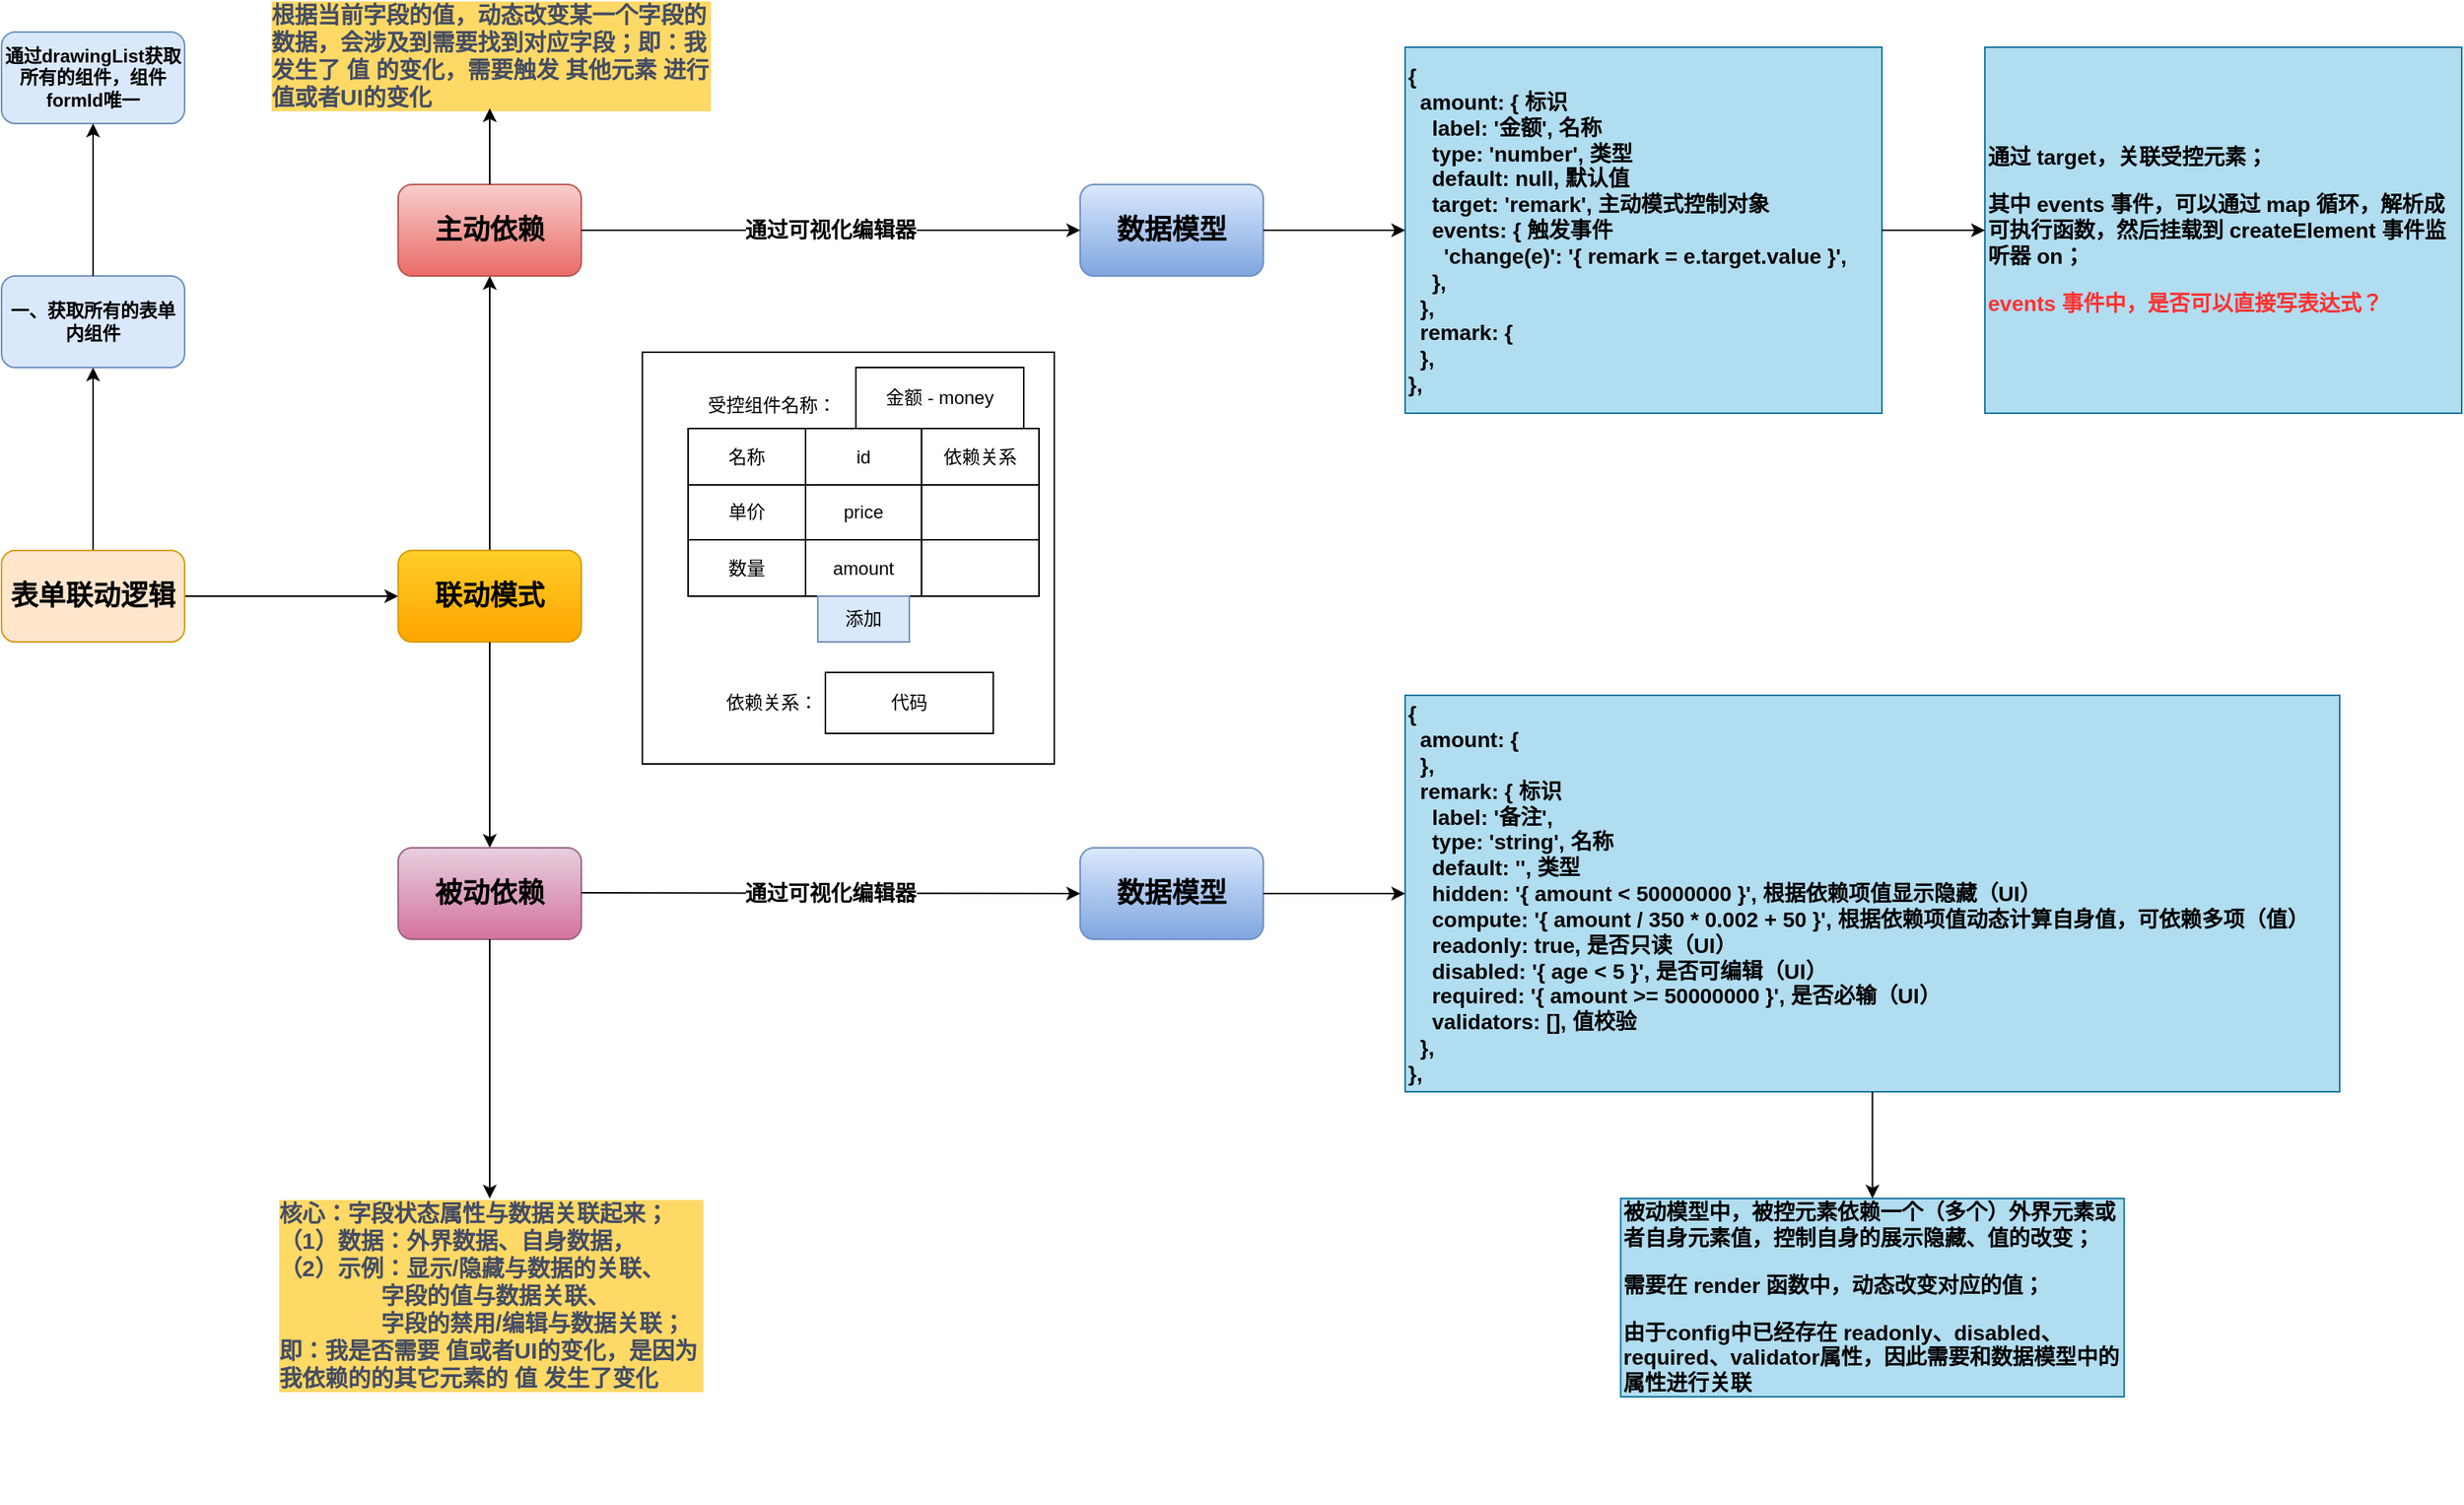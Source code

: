 <mxfile version="16.5.1" type="device" pages="6"><diagram id="mTzRGNqvNugGUlduslYU" name="第 1 页"><mxGraphModel dx="1038" dy="649" grid="1" gridSize="10" guides="1" tooltips="1" connect="1" arrows="1" fold="1" page="1" pageScale="1" pageWidth="827" pageHeight="1169" math="0" shadow="0"><root><mxCell id="0"/><mxCell id="1" parent="0"/><mxCell id="yljVwJh1RdWCPy7sHgHL-3" value="" style="edgeStyle=orthogonalEdgeStyle;rounded=0;orthogonalLoop=1;jettySize=auto;html=1;" parent="1" source="yljVwJh1RdWCPy7sHgHL-1" target="yljVwJh1RdWCPy7sHgHL-2" edge="1"><mxGeometry relative="1" as="geometry"/></mxCell><mxCell id="4xse-cPOuPlBNdJvITJV-1" style="edgeStyle=orthogonalEdgeStyle;rounded=0;orthogonalLoop=1;jettySize=auto;html=1;entryX=0;entryY=0.5;entryDx=0;entryDy=0;" parent="1" source="yljVwJh1RdWCPy7sHgHL-1" target="yljVwJh1RdWCPy7sHgHL-42" edge="1"><mxGeometry relative="1" as="geometry"/></mxCell><mxCell id="yljVwJh1RdWCPy7sHgHL-1" value="表单联动逻辑" style="rounded=1;whiteSpace=wrap;html=1;fillColor=#ffe6cc;strokeColor=#d79b00;fontSize=18;fontStyle=1" parent="1" vertex="1"><mxGeometry y="490" width="120" height="60" as="geometry"/></mxCell><mxCell id="yljVwJh1RdWCPy7sHgHL-6" value="" style="group" parent="1" vertex="1" connectable="0"><mxGeometry y="150" width="120" height="220" as="geometry"/></mxCell><mxCell id="yljVwJh1RdWCPy7sHgHL-2" value="&lt;h4&gt;一、获取所有的表单内组件&lt;/h4&gt;" style="rounded=1;whiteSpace=wrap;html=1;fillColor=#dae8fc;strokeColor=#6c8ebf;" parent="yljVwJh1RdWCPy7sHgHL-6" vertex="1"><mxGeometry y="160" width="120" height="60" as="geometry"/></mxCell><mxCell id="yljVwJh1RdWCPy7sHgHL-4" value="&lt;h4&gt;通过drawingList获取所有的组件，组件formId唯一&lt;/h4&gt;" style="rounded=1;whiteSpace=wrap;html=1;fillColor=#dae8fc;strokeColor=#6c8ebf;" parent="yljVwJh1RdWCPy7sHgHL-6" vertex="1"><mxGeometry width="120" height="60" as="geometry"/></mxCell><mxCell id="yljVwJh1RdWCPy7sHgHL-5" value="" style="edgeStyle=orthogonalEdgeStyle;rounded=0;orthogonalLoop=1;jettySize=auto;html=1;" parent="yljVwJh1RdWCPy7sHgHL-6" source="yljVwJh1RdWCPy7sHgHL-2" target="yljVwJh1RdWCPy7sHgHL-4" edge="1"><mxGeometry relative="1" as="geometry"/></mxCell><mxCell id="yljVwJh1RdWCPy7sHgHL-45" style="edgeStyle=orthogonalEdgeStyle;rounded=1;orthogonalLoop=1;jettySize=auto;html=1;entryX=0.5;entryY=1;entryDx=0;entryDy=0;fontSize=20;fontColor=#000000;" parent="1" source="yljVwJh1RdWCPy7sHgHL-42" target="yljVwJh1RdWCPy7sHgHL-28" edge="1"><mxGeometry relative="1" as="geometry"/></mxCell><mxCell id="yljVwJh1RdWCPy7sHgHL-42" value="联动模式" style="rounded=1;whiteSpace=wrap;html=1;fillColor=#ffcd28;strokeColor=#d79b00;fontSize=18;fontStyle=1;gradientColor=#ffa500;" parent="1" vertex="1"><mxGeometry x="260" y="489.996" width="120" height="60" as="geometry"/></mxCell><mxCell id="yljVwJh1RdWCPy7sHgHL-46" style="edgeStyle=orthogonalEdgeStyle;rounded=1;orthogonalLoop=1;jettySize=auto;html=1;fontSize=20;fontColor=#000000;" parent="1" source="yljVwJh1RdWCPy7sHgHL-42" target="yljVwJh1RdWCPy7sHgHL-30" edge="1"><mxGeometry relative="1" as="geometry"/></mxCell><mxCell id="cAtne3sPVktCChwcBBCv-34" value="" style="group" parent="1" vertex="1" connectable="0"><mxGeometry x="180" y="585" width="1152.5" height="530" as="geometry"/></mxCell><mxCell id="yljVwJh1RdWCPy7sHgHL-30" value="被动依赖" style="rounded=1;whiteSpace=wrap;html=1;fillColor=#e6d0de;strokeColor=#996185;fontSize=18;fontStyle=1;gradientColor=#d5739d;" parent="cAtne3sPVktCChwcBBCv-34" vertex="1"><mxGeometry x="80" y="99.997" width="120" height="60" as="geometry"/></mxCell><mxCell id="cAtne3sPVktCChwcBBCv-5" value="&lt;span style=&quot;color: rgb(69 , 77 , 100) ; font-size: 15px&quot;&gt;核心：字段状态属性与数据关联起来；&lt;br&gt;（1）数据：外界数据、自身数据，&lt;br&gt;（2）&lt;/span&gt;&lt;span style=&quot;color: rgb(69 , 77 , 100) ; font-size: 15px&quot;&gt;示例&lt;/span&gt;&lt;span style=&quot;color: rgb(69 , 77 , 100) ; font-size: 15px&quot;&gt;：显示/隐藏与数据的关联、&lt;br&gt;&lt;span&gt; &lt;/span&gt;&lt;span&gt; &lt;/span&gt;&amp;nbsp; &amp;nbsp; &lt;span style=&quot;white-space: pre&quot;&gt;&#9;&lt;/span&gt;&lt;span style=&quot;white-space: pre&quot;&gt;&#9;&lt;/span&gt;字段的值与数据关联、&lt;br&gt;&lt;span&gt; &lt;/span&gt;&lt;span&gt; &lt;/span&gt;&amp;nbsp; &amp;nbsp; &lt;span style=&quot;white-space: pre&quot;&gt;&#9;&lt;/span&gt;&lt;span style=&quot;white-space: pre&quot;&gt;&#9;&lt;/span&gt;字段的禁用/编辑与数据关联；&lt;br&gt;即：我是否需要 值或者UI的变化，是因为我依赖的的其它元素的 值 发生了变化&lt;br&gt;&lt;/span&gt;" style="text;html=1;strokeColor=none;fillColor=none;align=left;verticalAlign=middle;whiteSpace=wrap;rounded=0;labelBackgroundColor=#FFD966;fontStyle=1;fontFamily=Helvetica;" parent="cAtne3sPVktCChwcBBCv-34" vertex="1"><mxGeometry y="330" width="280" height="125" as="geometry"/></mxCell><mxCell id="cAtne3sPVktCChwcBBCv-20" style="edgeStyle=orthogonalEdgeStyle;rounded=0;orthogonalLoop=1;jettySize=auto;html=1;entryX=0.5;entryY=0;entryDx=0;entryDy=0;fontSize=14;" parent="cAtne3sPVktCChwcBBCv-34" source="yljVwJh1RdWCPy7sHgHL-30" target="cAtne3sPVktCChwcBBCv-5" edge="1"><mxGeometry relative="1" as="geometry"/></mxCell><mxCell id="cAtne3sPVktCChwcBBCv-9" value="数据模型" style="rounded=1;whiteSpace=wrap;html=1;fillColor=#dae8fc;strokeColor=#6c8ebf;fontSize=18;fontStyle=1;gradientColor=#7ea6e0;" parent="cAtne3sPVktCChwcBBCv-34" vertex="1"><mxGeometry x="527" y="99.997" width="120" height="60" as="geometry"/></mxCell><mxCell id="cAtne3sPVktCChwcBBCv-14" value="&lt;h3&gt;{&lt;br&gt;&amp;nbsp; amount: {&amp;nbsp;&lt;br&gt;&amp;nbsp; },&lt;br&gt;&amp;nbsp; remark: {&#9;&#9;&#9;&#9;标识&lt;br&gt;&amp;nbsp; &amp;nbsp; label: '备注',&lt;br&gt;&amp;nbsp; &amp;nbsp; type: 'string',&#9;&#9;名称&lt;br&gt;&amp;nbsp; &amp;nbsp; default: '',&#9;&#9;类型&lt;br&gt;&amp;nbsp; &amp;nbsp; hidden: '{ amount &amp;lt; 50000000 }',&#9;&#9;&#9;根据依赖项值显示隐藏（UI）&lt;br&gt;&amp;nbsp; &amp;nbsp; compute: '{ amount / 350 * 0.002 + 50 }',&#9;根据依赖项值动态计算自身值，可依赖多项（值）&lt;br&gt;&amp;nbsp; &amp;nbsp; readonly: true,&#9;&#9;&#9;&#9;&#9;&#9;&#9;&#9;是否只读（UI）&lt;br&gt;&amp;nbsp; &amp;nbsp; disabled: '{ age &amp;lt; 5 }',&#9;&#9;&#9;&#9;&#9;是否可编辑（UI）&lt;br&gt;&amp;nbsp; &amp;nbsp; required: '{ amount &amp;gt;= 50000000 }',&#9;&#9;&#9;是否必输（UI）&lt;br&gt;&amp;nbsp; &amp;nbsp; validators: [],&#9;&#9;&#9;&#9;&#9;&#9;&#9;&#9;值校验&lt;br&gt;&amp;nbsp; },&lt;br&gt;},&lt;/h3&gt;" style="whiteSpace=wrap;html=1;fillColor=#b1ddf0;strokeColor=#10739e;rounded=0;align=left;" parent="cAtne3sPVktCChwcBBCv-34" vertex="1"><mxGeometry x="740" width="612.5" height="260" as="geometry"/></mxCell><mxCell id="cAtne3sPVktCChwcBBCv-15" value="" style="edgeStyle=orthogonalEdgeStyle;rounded=0;orthogonalLoop=1;jettySize=auto;html=1;" parent="cAtne3sPVktCChwcBBCv-34" source="cAtne3sPVktCChwcBBCv-9" target="cAtne3sPVktCChwcBBCv-14" edge="1"><mxGeometry relative="1" as="geometry"/></mxCell><mxCell id="cAtne3sPVktCChwcBBCv-25" value="&lt;b&gt;通过可视化编辑器&lt;/b&gt;" style="endArrow=classic;html=1;rounded=0;fontFamily=Helvetica;fontSize=14;entryX=0;entryY=0.5;entryDx=0;entryDy=0;" parent="cAtne3sPVktCChwcBBCv-34" target="cAtne3sPVktCChwcBBCv-9" edge="1"><mxGeometry relative="1" as="geometry"><mxPoint x="200" y="129.5" as="sourcePoint"/><mxPoint x="380" y="129.503" as="targetPoint"/></mxGeometry></mxCell><mxCell id="cAtne3sPVktCChwcBBCv-32" value="&lt;h3&gt;被动模型中，被控元素依赖一个（多个）外界元素或者自身元素值，控制自身的展示隐藏、值的改变；&lt;/h3&gt;&lt;h3&gt;需要在 render 函数中，动态改变对应的值；&lt;/h3&gt;&lt;h3&gt;由于config中已经存在 readonly、disabled、required、validator属性，因此需要和数据模型中的属性进行关联&lt;/h3&gt;" style="whiteSpace=wrap;html=1;fillColor=#b1ddf0;strokeColor=#10739e;rounded=0;align=left;" parent="cAtne3sPVktCChwcBBCv-34" vertex="1"><mxGeometry x="881.25" y="330" width="330" height="130" as="geometry"/></mxCell><mxCell id="cAtne3sPVktCChwcBBCv-33" value="" style="edgeStyle=orthogonalEdgeStyle;rounded=0;orthogonalLoop=1;jettySize=auto;html=1;fontFamily=Helvetica;fontSize=14;fontColor=#FF3333;" parent="cAtne3sPVktCChwcBBCv-34" source="cAtne3sPVktCChwcBBCv-14" target="cAtne3sPVktCChwcBBCv-32" edge="1"><mxGeometry relative="1" as="geometry"/></mxCell><mxCell id="cAtne3sPVktCChwcBBCv-37" value="" style="group" parent="1" vertex="1" connectable="0"><mxGeometry x="175" y="130" width="1437.5" height="505" as="geometry"/></mxCell><mxCell id="yljVwJh1RdWCPy7sHgHL-28" value="主动依赖" style="rounded=1;whiteSpace=wrap;html=1;fillColor=#f8cecc;strokeColor=#b85450;fontSize=18;fontStyle=1;gradientColor=#ea6b66;" parent="cAtne3sPVktCChwcBBCv-37" vertex="1"><mxGeometry x="85" y="120.003" width="120" height="60" as="geometry"/></mxCell><mxCell id="cAtne3sPVktCChwcBBCv-7" value="&lt;span style=&quot;color: rgb(69 , 77 , 100) ; font-family: &amp;quot;helvetica&amp;quot; ; font-size: 15px&quot;&gt;根据当前字段的值，动态改变某一个字段的数据，会涉及到需要找到对应字段；即：我发生了 值 的变化，需要触发 其他元素 进行 值或者UI的变化&lt;/span&gt;" style="text;html=1;strokeColor=none;fillColor=none;align=left;verticalAlign=middle;whiteSpace=wrap;rounded=0;labelBackgroundColor=#FFD966;horizontal=1;fontStyle=1" parent="cAtne3sPVktCChwcBBCv-37" vertex="1"><mxGeometry width="290" height="70" as="geometry"/></mxCell><mxCell id="cAtne3sPVktCChwcBBCv-8" style="edgeStyle=orthogonalEdgeStyle;rounded=0;orthogonalLoop=1;jettySize=auto;html=1;" parent="cAtne3sPVktCChwcBBCv-37" source="yljVwJh1RdWCPy7sHgHL-28" target="cAtne3sPVktCChwcBBCv-7" edge="1"><mxGeometry relative="1" as="geometry"/></mxCell><mxCell id="cAtne3sPVktCChwcBBCv-12" value="数据模型" style="rounded=1;whiteSpace=wrap;html=1;fillColor=#dae8fc;strokeColor=#6c8ebf;fontSize=18;fontStyle=1;gradientColor=#7ea6e0;" parent="cAtne3sPVktCChwcBBCv-37" vertex="1"><mxGeometry x="532" y="120.003" width="120" height="60" as="geometry"/></mxCell><mxCell id="cAtne3sPVktCChwcBBCv-18" value="&lt;h3&gt;{&lt;br&gt;&amp;nbsp; amount: {&#9;&#9;&#9;&#9;标识&lt;br&gt;&amp;nbsp; &amp;nbsp; label: '金额',&#9;&#9;名称&lt;br&gt;&amp;nbsp; &amp;nbsp; type: 'number',&#9;&#9;类型&lt;br&gt;&amp;nbsp; &amp;nbsp; default: null,&#9;&#9;默认值&lt;br&gt;&amp;nbsp; &amp;nbsp; target: 'remark',&#9;主动模式控制对象&lt;br&gt;&amp;nbsp; &amp;nbsp; events: {&#9;&#9;&#9;触发事件&lt;br&gt;&amp;nbsp; &amp;nbsp; &amp;nbsp; 'change(e)': '{ remark = e.target.value }',&lt;br&gt;&amp;nbsp; &amp;nbsp; },&lt;br&gt;&amp;nbsp; },&lt;br&gt;&amp;nbsp; remark: {&lt;br&gt;&amp;nbsp; },&lt;br&gt;},&lt;/h3&gt;" style="whiteSpace=wrap;html=1;fillColor=#b1ddf0;rounded=0;align=left;strokeColor=#10739e;" parent="cAtne3sPVktCChwcBBCv-37" vertex="1"><mxGeometry x="745" y="30" width="312.5" height="240" as="geometry"/></mxCell><mxCell id="cAtne3sPVktCChwcBBCv-19" style="edgeStyle=orthogonalEdgeStyle;rounded=0;orthogonalLoop=1;jettySize=auto;html=1;fontSize=14;" parent="cAtne3sPVktCChwcBBCv-37" source="cAtne3sPVktCChwcBBCv-12" target="cAtne3sPVktCChwcBBCv-18" edge="1"><mxGeometry relative="1" as="geometry"/></mxCell><mxCell id="cAtne3sPVktCChwcBBCv-23" value="&lt;b&gt;通过可视化编辑器&lt;/b&gt;" style="endArrow=classic;html=1;rounded=0;fontFamily=Helvetica;fontSize=14;entryX=0;entryY=0.5;entryDx=0;entryDy=0;" parent="cAtne3sPVktCChwcBBCv-37" target="cAtne3sPVktCChwcBBCv-12" edge="1"><mxGeometry relative="1" as="geometry"><mxPoint x="205" y="150" as="sourcePoint"/><mxPoint x="375" y="190" as="targetPoint"/></mxGeometry></mxCell><mxCell id="QyYDt74MwoFLC3Ga814p-21" value="" style="group" parent="cAtne3sPVktCChwcBBCv-37" vertex="1" connectable="0"><mxGeometry x="245" y="230" width="270" height="275" as="geometry"/></mxCell><mxCell id="QyYDt74MwoFLC3Ga814p-1" value="" style="whiteSpace=wrap;html=1;aspect=fixed;" parent="QyYDt74MwoFLC3Ga814p-21" vertex="1"><mxGeometry width="270" height="270" as="geometry"/></mxCell><mxCell id="QyYDt74MwoFLC3Ga814p-2" value="金额 - money" style="rounded=0;whiteSpace=wrap;html=1;" parent="QyYDt74MwoFLC3Ga814p-21" vertex="1"><mxGeometry x="140" y="10" width="110" height="40" as="geometry"/></mxCell><mxCell id="QyYDt74MwoFLC3Ga814p-3" value="受控组件名称：" style="text;html=1;strokeColor=none;fillColor=none;align=center;verticalAlign=middle;whiteSpace=wrap;rounded=0;" parent="QyYDt74MwoFLC3Ga814p-21" vertex="1"><mxGeometry x="30" y="20" width="110" height="30" as="geometry"/></mxCell><mxCell id="QyYDt74MwoFLC3Ga814p-4" value="" style="shape=table;html=1;whiteSpace=wrap;startSize=0;container=1;collapsible=0;childLayout=tableLayout;" parent="QyYDt74MwoFLC3Ga814p-21" vertex="1"><mxGeometry x="30" y="50" width="230" height="110" as="geometry"/></mxCell><mxCell id="QyYDt74MwoFLC3Ga814p-5" value="" style="shape=tableRow;horizontal=0;startSize=0;swimlaneHead=0;swimlaneBody=0;top=0;left=0;bottom=0;right=0;collapsible=0;dropTarget=0;fillColor=none;points=[[0,0.5],[1,0.5]];portConstraint=eastwest;" parent="QyYDt74MwoFLC3Ga814p-4" vertex="1"><mxGeometry width="230" height="37" as="geometry"/></mxCell><mxCell id="QyYDt74MwoFLC3Ga814p-6" value="名称" style="shape=partialRectangle;html=1;whiteSpace=wrap;connectable=0;fillColor=none;top=0;left=0;bottom=0;right=0;overflow=hidden;" parent="QyYDt74MwoFLC3Ga814p-5" vertex="1"><mxGeometry width="77" height="37" as="geometry"><mxRectangle width="77" height="37" as="alternateBounds"/></mxGeometry></mxCell><mxCell id="QyYDt74MwoFLC3Ga814p-7" value="id" style="shape=partialRectangle;html=1;whiteSpace=wrap;connectable=0;fillColor=none;top=0;left=0;bottom=0;right=0;overflow=hidden;" parent="QyYDt74MwoFLC3Ga814p-5" vertex="1"><mxGeometry x="77" width="76" height="37" as="geometry"><mxRectangle width="76" height="37" as="alternateBounds"/></mxGeometry></mxCell><mxCell id="QyYDt74MwoFLC3Ga814p-8" value="依赖关系" style="shape=partialRectangle;html=1;whiteSpace=wrap;connectable=0;fillColor=none;top=0;left=0;bottom=0;right=0;overflow=hidden;" parent="QyYDt74MwoFLC3Ga814p-5" vertex="1"><mxGeometry x="153" width="77" height="37" as="geometry"><mxRectangle width="77" height="37" as="alternateBounds"/></mxGeometry></mxCell><mxCell id="QyYDt74MwoFLC3Ga814p-9" value="" style="shape=tableRow;horizontal=0;startSize=0;swimlaneHead=0;swimlaneBody=0;top=0;left=0;bottom=0;right=0;collapsible=0;dropTarget=0;fillColor=none;points=[[0,0.5],[1,0.5]];portConstraint=eastwest;" parent="QyYDt74MwoFLC3Ga814p-4" vertex="1"><mxGeometry y="37" width="230" height="36" as="geometry"/></mxCell><mxCell id="QyYDt74MwoFLC3Ga814p-10" value="单价" style="shape=partialRectangle;html=1;whiteSpace=wrap;connectable=0;fillColor=none;top=0;left=0;bottom=0;right=0;overflow=hidden;" parent="QyYDt74MwoFLC3Ga814p-9" vertex="1"><mxGeometry width="77" height="36" as="geometry"><mxRectangle width="77" height="36" as="alternateBounds"/></mxGeometry></mxCell><mxCell id="QyYDt74MwoFLC3Ga814p-11" value="price" style="shape=partialRectangle;html=1;whiteSpace=wrap;connectable=0;fillColor=none;top=0;left=0;bottom=0;right=0;overflow=hidden;" parent="QyYDt74MwoFLC3Ga814p-9" vertex="1"><mxGeometry x="77" width="76" height="36" as="geometry"><mxRectangle width="76" height="36" as="alternateBounds"/></mxGeometry></mxCell><mxCell id="QyYDt74MwoFLC3Ga814p-12" value="" style="shape=partialRectangle;html=1;whiteSpace=wrap;connectable=0;fillColor=none;top=0;left=0;bottom=0;right=0;overflow=hidden;" parent="QyYDt74MwoFLC3Ga814p-9" vertex="1"><mxGeometry x="153" width="77" height="36" as="geometry"><mxRectangle width="77" height="36" as="alternateBounds"/></mxGeometry></mxCell><mxCell id="QyYDt74MwoFLC3Ga814p-13" value="" style="shape=tableRow;horizontal=0;startSize=0;swimlaneHead=0;swimlaneBody=0;top=0;left=0;bottom=0;right=0;collapsible=0;dropTarget=0;fillColor=none;points=[[0,0.5],[1,0.5]];portConstraint=eastwest;" parent="QyYDt74MwoFLC3Ga814p-4" vertex="1"><mxGeometry y="73" width="230" height="37" as="geometry"/></mxCell><mxCell id="QyYDt74MwoFLC3Ga814p-14" value="数量" style="shape=partialRectangle;html=1;whiteSpace=wrap;connectable=0;fillColor=none;top=0;left=0;bottom=0;right=0;overflow=hidden;" parent="QyYDt74MwoFLC3Ga814p-13" vertex="1"><mxGeometry width="77" height="37" as="geometry"><mxRectangle width="77" height="37" as="alternateBounds"/></mxGeometry></mxCell><mxCell id="QyYDt74MwoFLC3Ga814p-15" value="amount" style="shape=partialRectangle;html=1;whiteSpace=wrap;connectable=0;fillColor=none;top=0;left=0;bottom=0;right=0;overflow=hidden;" parent="QyYDt74MwoFLC3Ga814p-13" vertex="1"><mxGeometry x="77" width="76" height="37" as="geometry"><mxRectangle width="76" height="37" as="alternateBounds"/></mxGeometry></mxCell><mxCell id="QyYDt74MwoFLC3Ga814p-16" value="" style="shape=partialRectangle;html=1;whiteSpace=wrap;connectable=0;fillColor=none;top=0;left=0;bottom=0;right=0;overflow=hidden;pointerEvents=1;" parent="QyYDt74MwoFLC3Ga814p-13" vertex="1"><mxGeometry x="153" width="77" height="37" as="geometry"><mxRectangle width="77" height="37" as="alternateBounds"/></mxGeometry></mxCell><mxCell id="QyYDt74MwoFLC3Ga814p-17" value="添加" style="text;html=1;strokeColor=#6c8ebf;fillColor=#dae8fc;align=center;verticalAlign=middle;whiteSpace=wrap;rounded=0;" parent="QyYDt74MwoFLC3Ga814p-21" vertex="1"><mxGeometry x="115" y="160" width="60" height="30" as="geometry"/></mxCell><mxCell id="QyYDt74MwoFLC3Ga814p-18" value="代码" style="rounded=0;whiteSpace=wrap;html=1;" parent="QyYDt74MwoFLC3Ga814p-21" vertex="1"><mxGeometry x="120" y="210" width="110" height="40" as="geometry"/></mxCell><mxCell id="QyYDt74MwoFLC3Ga814p-19" value="依赖关系：" style="text;html=1;strokeColor=none;fillColor=none;align=center;verticalAlign=middle;whiteSpace=wrap;rounded=0;" parent="QyYDt74MwoFLC3Ga814p-21" vertex="1"><mxGeometry x="30" y="215" width="110" height="30" as="geometry"/></mxCell><mxCell id="cAtne3sPVktCChwcBBCv-30" value="&lt;h3&gt;通过 target，关联受控元素；&lt;/h3&gt;&lt;h3&gt;其中 events 事件，可以通过 map 循环，解析成可执行函数，然后挂载到 createElement 事件监听器 on；&lt;/h3&gt;&lt;h3&gt;&lt;font color=&quot;#ff3333&quot;&gt;events 事件中，是否可以直接写表达式？&lt;/font&gt;&lt;/h3&gt;" style="whiteSpace=wrap;html=1;fillColor=#b1ddf0;rounded=0;align=left;strokeColor=#10739e;" parent="cAtne3sPVktCChwcBBCv-37" vertex="1"><mxGeometry x="1125" y="30" width="312.5" height="240" as="geometry"/></mxCell><mxCell id="cAtne3sPVktCChwcBBCv-31" value="" style="edgeStyle=orthogonalEdgeStyle;rounded=0;orthogonalLoop=1;jettySize=auto;html=1;fontFamily=Helvetica;fontSize=14;" parent="cAtne3sPVktCChwcBBCv-37" source="cAtne3sPVktCChwcBBCv-18" target="cAtne3sPVktCChwcBBCv-30" edge="1"><mxGeometry relative="1" as="geometry"/></mxCell></root></mxGraphModel></diagram><diagram name="第 2 页" id="vmeg3w2PkTzOu8iQpymt"><mxGraphModel dx="1038" dy="1818" grid="1" gridSize="10" guides="1" tooltips="1" connect="1" arrows="1" fold="1" page="1" pageScale="1" pageWidth="827" pageHeight="1169" math="0" shadow="0"><root><mxCell id="jsD7i38tdZWUHHp5nwPY-0"/><mxCell id="jsD7i38tdZWUHHp5nwPY-1" parent="jsD7i38tdZWUHHp5nwPY-0"/><mxCell id="jsD7i38tdZWUHHp5nwPY-12" value="" style="edgeStyle=orthogonalEdgeStyle;rounded=0;orthogonalLoop=1;jettySize=auto;html=1;fontSize=30;fontColor=#FFFFFF;" parent="jsD7i38tdZWUHHp5nwPY-1" source="jsD7i38tdZWUHHp5nwPY-13" target="jsD7i38tdZWUHHp5nwPY-15" edge="1"><mxGeometry relative="1" as="geometry"/></mxCell><mxCell id="jsD7i38tdZWUHHp5nwPY-13" value="&lt;h3 id=&quot;领域模型&quot; style=&quot;box-sizing: border-box; margin: 42px 0px 18px; font-weight: 500; line-height: 1.406; font-size: 30px;&quot;&gt;&lt;span style=&quot;background-color: rgb(255, 57, 18); font-size: 30px;&quot;&gt;领域模型&lt;/span&gt;&lt;/h3&gt;" style="text;html=1;strokeColor=none;fillColor=none;align=center;verticalAlign=middle;whiteSpace=wrap;rounded=0;fontColor=#FFFFFF;fontSize=30;" parent="jsD7i38tdZWUHHp5nwPY-1" vertex="1"><mxGeometry x="582.5" y="-500" width="165" height="30" as="geometry"/></mxCell><mxCell id="jsD7i38tdZWUHHp5nwPY-14" style="edgeStyle=orthogonalEdgeStyle;rounded=0;orthogonalLoop=1;jettySize=auto;html=1;exitX=0.5;exitY=1;exitDx=0;exitDy=0;fontColor=#FFFFFF;" parent="jsD7i38tdZWUHHp5nwPY-1" source="jsD7i38tdZWUHHp5nwPY-13" target="jsD7i38tdZWUHHp5nwPY-13" edge="1"><mxGeometry relative="1" as="geometry"/></mxCell><mxCell id="jsD7i38tdZWUHHp5nwPY-15" value="&lt;span style=&quot;color: rgb(69, 77, 100); font-size: 15px; font-style: normal; font-weight: 400; letter-spacing: normal; text-indent: 0px; text-transform: none; word-spacing: 0px; display: inline; float: none;&quot;&gt;前面问题中有提到表单的联动是非常复杂的，包含了字段间的各种关系，我们想象一下，大多数表单联动，基本上都是基于某些字段的值引发的联动，但是，实际业务需求可能会比较恶心，不仅要基于某些字段值引发联动，还会基于其他副作用值引发联动，比如应用状态，服务端数据状态，页面 URL，某个字段 UI 组件内部数据，当前字段自身的其他数据状态，某些特殊异步事件等等。用张图来描述：&lt;/span&gt;" style="text;whiteSpace=wrap;html=1;fontSize=30;labelBackgroundColor=#FFD4E4;" parent="jsD7i38tdZWUHHp5nwPY-1" vertex="1"><mxGeometry x="230" y="-350" width="870" height="150" as="geometry"/></mxCell><mxCell id="jsD7i38tdZWUHHp5nwPY-16" value="" style="group" parent="jsD7i38tdZWUHHp5nwPY-1" vertex="1" connectable="0"><mxGeometry x="245.5" y="-160" width="787" height="220" as="geometry"/></mxCell><mxCell id="jsD7i38tdZWUHHp5nwPY-17" value="Field" style="ellipse;whiteSpace=wrap;html=1;aspect=fixed;labelBackgroundColor=none;fontSize=30;fillColor=#dae8fc;gradientColor=#7ea6e0;strokeColor=#6c8ebf;" parent="jsD7i38tdZWUHHp5nwPY-16" vertex="1"><mxGeometry x="320" y="50" width="170" height="170" as="geometry"/></mxCell><mxCell id="jsD7i38tdZWUHHp5nwPY-18" value="Effect Data" style="ellipse;whiteSpace=wrap;html=1;aspect=fixed;labelBackgroundColor=none;fontSize=30;fillColor=#d5e8d4;gradientColor=#97d077;strokeColor=#82b366;" parent="jsD7i38tdZWUHHp5nwPY-16" vertex="1"><mxGeometry x="617" y="50" width="170" height="170" as="geometry"/></mxCell><mxCell id="jsD7i38tdZWUHHp5nwPY-19" value="" style="edgeStyle=orthogonalEdgeStyle;rounded=0;orthogonalLoop=1;jettySize=auto;html=1;fontSize=30;fontColor=#000000;" parent="jsD7i38tdZWUHHp5nwPY-16" source="jsD7i38tdZWUHHp5nwPY-17" target="jsD7i38tdZWUHHp5nwPY-18" edge="1"><mxGeometry relative="1" as="geometry"/></mxCell><mxCell id="jsD7i38tdZWUHHp5nwPY-20" value="" style="edgeStyle=orthogonalEdgeStyle;rounded=0;orthogonalLoop=1;jettySize=auto;html=1;fontSize=30;fontColor=#000000;" parent="jsD7i38tdZWUHHp5nwPY-16" source="jsD7i38tdZWUHHp5nwPY-21" target="jsD7i38tdZWUHHp5nwPY-17" edge="1"><mxGeometry relative="1" as="geometry"/></mxCell><mxCell id="jsD7i38tdZWUHHp5nwPY-21" value="Field" style="ellipse;whiteSpace=wrap;html=1;aspect=fixed;labelBackgroundColor=none;fontSize=30;fillColor=#fff2cc;gradientColor=#ffd966;strokeColor=#d6b656;" parent="jsD7i38tdZWUHHp5nwPY-16" vertex="1"><mxGeometry y="50" width="170" height="170" as="geometry"/></mxCell><mxCell id="jsD7i38tdZWUHHp5nwPY-22" value="" style="endArrow=classic;html=1;rounded=1;fontSize=30;fontColor=#000000;exitX=0.5;exitY=0;exitDx=0;exitDy=0;" parent="jsD7i38tdZWUHHp5nwPY-16" source="jsD7i38tdZWUHHp5nwPY-17" edge="1"><mxGeometry width="50" height="50" relative="1" as="geometry"><mxPoint x="390" y="40" as="sourcePoint"/><mxPoint x="320" y="135" as="targetPoint"/><Array as="points"><mxPoint x="405"/><mxPoint x="280"/><mxPoint x="280" y="135"/></Array></mxGeometry></mxCell></root></mxGraphModel></diagram><diagram name="第 3 页" id="gXgjt9UExMeTJo_JZG77"><mxGraphModel dx="1490" dy="684" grid="1" gridSize="10" guides="1" tooltips="1" connect="1" arrows="1" fold="1" page="1" pageScale="1" pageWidth="827" pageHeight="1169" math="0" shadow="0"><root><mxCell id="4QtdgBStzQH8M7FqrQm0-0"/><mxCell id="4QtdgBStzQH8M7FqrQm0-1" parent="4QtdgBStzQH8M7FqrQm0-0"/><mxCell id="4QtdgBStzQH8M7FqrQm0-2" value="" style="edgeStyle=orthogonalEdgeStyle;rounded=0;orthogonalLoop=1;jettySize=auto;html=1;" parent="4QtdgBStzQH8M7FqrQm0-1" source="4QtdgBStzQH8M7FqrQm0-4" target="4QtdgBStzQH8M7FqrQm0-6" edge="1"><mxGeometry relative="1" as="geometry"/></mxCell><mxCell id="4QtdgBStzQH8M7FqrQm0-3" value="" style="edgeStyle=orthogonalEdgeStyle;rounded=0;orthogonalLoop=1;jettySize=auto;html=1;" parent="4QtdgBStzQH8M7FqrQm0-1" source="4QtdgBStzQH8M7FqrQm0-4" target="4QtdgBStzQH8M7FqrQm0-11" edge="1"><mxGeometry relative="1" as="geometry"/></mxCell><mxCell id="4QtdgBStzQH8M7FqrQm0-4" value="表单联动逻辑" style="rounded=1;whiteSpace=wrap;html=1;fillColor=#ffe6cc;strokeColor=#d79b00;" parent="4QtdgBStzQH8M7FqrQm0-1" vertex="1"><mxGeometry x="50" y="540" width="120" height="60" as="geometry"/></mxCell><mxCell id="4QtdgBStzQH8M7FqrQm0-5" value="" style="group" parent="4QtdgBStzQH8M7FqrQm0-1" vertex="1" connectable="0"><mxGeometry x="50" y="150" width="120" height="250" as="geometry"/></mxCell><mxCell id="4QtdgBStzQH8M7FqrQm0-6" value="一、获取所有的表单内组件" style="rounded=1;whiteSpace=wrap;html=1;fillColor=#f5f5f5;fontColor=#333333;strokeColor=#666666;" parent="4QtdgBStzQH8M7FqrQm0-5" vertex="1"><mxGeometry y="175" width="120" height="75" as="geometry"/></mxCell><mxCell id="4QtdgBStzQH8M7FqrQm0-7" value="通过drawingList获取所有的组件，组件formId唯一" style="rounded=1;whiteSpace=wrap;html=1;fillColor=#f5f5f5;fontColor=#333333;strokeColor=#666666;" parent="4QtdgBStzQH8M7FqrQm0-5" vertex="1"><mxGeometry width="120" height="75" as="geometry"/></mxCell><mxCell id="4QtdgBStzQH8M7FqrQm0-8" value="" style="edgeStyle=orthogonalEdgeStyle;rounded=0;orthogonalLoop=1;jettySize=auto;html=1;" parent="4QtdgBStzQH8M7FqrQm0-5" source="4QtdgBStzQH8M7FqrQm0-6" target="4QtdgBStzQH8M7FqrQm0-7" edge="1"><mxGeometry relative="1" as="geometry"/></mxCell><mxCell id="4QtdgBStzQH8M7FqrQm0-9" value="" style="edgeStyle=orthogonalEdgeStyle;rounded=1;orthogonalLoop=1;jettySize=auto;html=1;fontSize=30;fontColor=#000000;" parent="4QtdgBStzQH8M7FqrQm0-1" source="4QtdgBStzQH8M7FqrQm0-11" target="4QtdgBStzQH8M7FqrQm0-25" edge="1"><mxGeometry relative="1" as="geometry"/></mxCell><mxCell id="4QtdgBStzQH8M7FqrQm0-10" value="" style="edgeStyle=orthogonalEdgeStyle;rounded=1;orthogonalLoop=1;jettySize=auto;html=1;fontSize=20;fontColor=#000000;" parent="4QtdgBStzQH8M7FqrQm0-1" source="4QtdgBStzQH8M7FqrQm0-11" target="4QtdgBStzQH8M7FqrQm0-36" edge="1"><mxGeometry relative="1" as="geometry"/></mxCell><mxCell id="4QtdgBStzQH8M7FqrQm0-11" value="二、选择受控者，需要支持一对一、一对多" style="rounded=1;whiteSpace=wrap;html=1;fillColor=#d5e8d4;strokeColor=#82b366;" parent="4QtdgBStzQH8M7FqrQm0-1" vertex="1"><mxGeometry x="282.5" y="540" width="120" height="60" as="geometry"/></mxCell><mxCell id="4QtdgBStzQH8M7FqrQm0-12" value="" style="edgeStyle=orthogonalEdgeStyle;rounded=0;orthogonalLoop=1;jettySize=auto;html=1;fontSize=30;fontColor=#FFFFFF;" parent="4QtdgBStzQH8M7FqrQm0-1" source="4QtdgBStzQH8M7FqrQm0-13" target="4QtdgBStzQH8M7FqrQm0-15" edge="1"><mxGeometry relative="1" as="geometry"/></mxCell><mxCell id="4QtdgBStzQH8M7FqrQm0-13" value="&lt;h3 id=&quot;领域模型&quot; style=&quot;box-sizing: border-box; margin: 42px 0px 18px; font-weight: 500; line-height: 1.406; font-size: 30px;&quot;&gt;&lt;span style=&quot;background-color: rgb(255, 57, 18); font-size: 30px;&quot;&gt;领域模型&lt;/span&gt;&lt;/h3&gt;" style="text;html=1;strokeColor=none;fillColor=none;align=center;verticalAlign=middle;whiteSpace=wrap;rounded=0;fontColor=#FFFFFF;fontSize=30;" parent="4QtdgBStzQH8M7FqrQm0-1" vertex="1"><mxGeometry x="440" y="2280" width="165" height="30" as="geometry"/></mxCell><mxCell id="4QtdgBStzQH8M7FqrQm0-14" style="edgeStyle=orthogonalEdgeStyle;rounded=0;orthogonalLoop=1;jettySize=auto;html=1;exitX=0.5;exitY=1;exitDx=0;exitDy=0;fontColor=#FFFFFF;" parent="4QtdgBStzQH8M7FqrQm0-1" source="4QtdgBStzQH8M7FqrQm0-13" target="4QtdgBStzQH8M7FqrQm0-13" edge="1"><mxGeometry relative="1" as="geometry"/></mxCell><mxCell id="4QtdgBStzQH8M7FqrQm0-15" value="&lt;span style=&quot;color: rgb(69, 77, 100); font-size: 15px; font-style: normal; font-weight: 400; letter-spacing: normal; text-indent: 0px; text-transform: none; word-spacing: 0px; display: inline; float: none;&quot;&gt;前面问题中有提到表单的联动是非常复杂的，包含了字段间的各种关系，我们想象一下，大多数表单联动，基本上都是基于某些字段的值引发的联动，但是，实际业务需求可能会比较恶心，不仅要基于某些字段值引发联动，还会基于其他副作用值引发联动，比如应用状态，服务端数据状态，页面 URL，某个字段 UI 组件内部数据，当前字段自身的其他数据状态，某些特殊异步事件等等。用张图来描述：&lt;/span&gt;" style="text;whiteSpace=wrap;html=1;fontSize=30;labelBackgroundColor=#FFD4E4;" parent="4QtdgBStzQH8M7FqrQm0-1" vertex="1"><mxGeometry x="87.5" y="2440" width="870" height="150" as="geometry"/></mxCell><mxCell id="4QtdgBStzQH8M7FqrQm0-16" value="" style="group" parent="4QtdgBStzQH8M7FqrQm0-1" vertex="1" connectable="0"><mxGeometry x="103" y="2620" width="787" height="220" as="geometry"/></mxCell><mxCell id="4QtdgBStzQH8M7FqrQm0-17" value="Field" style="ellipse;whiteSpace=wrap;html=1;aspect=fixed;labelBackgroundColor=none;fontSize=30;fillColor=#dae8fc;gradientColor=#7ea6e0;strokeColor=#6c8ebf;" parent="4QtdgBStzQH8M7FqrQm0-16" vertex="1"><mxGeometry x="320" y="50" width="170" height="170" as="geometry"/></mxCell><mxCell id="4QtdgBStzQH8M7FqrQm0-18" value="Effect Data" style="ellipse;whiteSpace=wrap;html=1;aspect=fixed;labelBackgroundColor=none;fontSize=30;fillColor=#d5e8d4;gradientColor=#97d077;strokeColor=#82b366;" parent="4QtdgBStzQH8M7FqrQm0-16" vertex="1"><mxGeometry x="617" y="50" width="170" height="170" as="geometry"/></mxCell><mxCell id="4QtdgBStzQH8M7FqrQm0-19" value="" style="edgeStyle=orthogonalEdgeStyle;rounded=0;orthogonalLoop=1;jettySize=auto;html=1;fontSize=30;fontColor=#000000;" parent="4QtdgBStzQH8M7FqrQm0-16" source="4QtdgBStzQH8M7FqrQm0-17" target="4QtdgBStzQH8M7FqrQm0-18" edge="1"><mxGeometry relative="1" as="geometry"/></mxCell><mxCell id="4QtdgBStzQH8M7FqrQm0-20" value="" style="edgeStyle=orthogonalEdgeStyle;rounded=0;orthogonalLoop=1;jettySize=auto;html=1;fontSize=30;fontColor=#000000;" parent="4QtdgBStzQH8M7FqrQm0-16" source="4QtdgBStzQH8M7FqrQm0-21" target="4QtdgBStzQH8M7FqrQm0-17" edge="1"><mxGeometry relative="1" as="geometry"/></mxCell><mxCell id="4QtdgBStzQH8M7FqrQm0-21" value="Field" style="ellipse;whiteSpace=wrap;html=1;aspect=fixed;labelBackgroundColor=none;fontSize=30;fillColor=#fff2cc;gradientColor=#ffd966;strokeColor=#d6b656;" parent="4QtdgBStzQH8M7FqrQm0-16" vertex="1"><mxGeometry y="50" width="170" height="170" as="geometry"/></mxCell><mxCell id="4QtdgBStzQH8M7FqrQm0-22" value="" style="endArrow=classic;html=1;rounded=1;fontSize=30;fontColor=#000000;exitX=0.5;exitY=0;exitDx=0;exitDy=0;" parent="4QtdgBStzQH8M7FqrQm0-16" source="4QtdgBStzQH8M7FqrQm0-17" edge="1"><mxGeometry width="50" height="50" relative="1" as="geometry"><mxPoint x="390" y="40" as="sourcePoint"/><mxPoint x="320" y="135" as="targetPoint"/><Array as="points"><mxPoint x="405"/><mxPoint x="280"/><mxPoint x="280" y="135"/></Array></mxGeometry></mxCell><mxCell id="4QtdgBStzQH8M7FqrQm0-23" value="" style="edgeStyle=orthogonalEdgeStyle;rounded=1;orthogonalLoop=1;jettySize=auto;html=1;fontSize=20;fontColor=#000000;" parent="4QtdgBStzQH8M7FqrQm0-1" source="4QtdgBStzQH8M7FqrQm0-25" target="4QtdgBStzQH8M7FqrQm0-38" edge="1"><mxGeometry relative="1" as="geometry"/></mxCell><mxCell id="4QtdgBStzQH8M7FqrQm0-24" value="" style="edgeStyle=orthogonalEdgeStyle;rounded=1;orthogonalLoop=1;jettySize=auto;html=1;fontSize=20;fontColor=#000000;" parent="4QtdgBStzQH8M7FqrQm0-1" source="4QtdgBStzQH8M7FqrQm0-25" target="4QtdgBStzQH8M7FqrQm0-40" edge="1"><mxGeometry relative="1" as="geometry"/></mxCell><mxCell id="4QtdgBStzQH8M7FqrQm0-25" value="协议驱动" style="rounded=1;whiteSpace=wrap;html=1;fillColor=#d5e8d4;strokeColor=#82b366;" parent="4QtdgBStzQH8M7FqrQm0-1" vertex="1"><mxGeometry x="485" y="670" width="120" height="60" as="geometry"/></mxCell><mxCell id="4QtdgBStzQH8M7FqrQm0-26" value="" style="edgeStyle=orthogonalEdgeStyle;rounded=1;orthogonalLoop=1;jettySize=auto;html=1;fontSize=30;fontColor=#000000;endArrow=none;" parent="4QtdgBStzQH8M7FqrQm0-1" source="4QtdgBStzQH8M7FqrQm0-11" target="4QtdgBStzQH8M7FqrQm0-36" edge="1"><mxGeometry relative="1" as="geometry"><mxPoint x="402.5" y="570" as="sourcePoint"/><mxPoint x="820" y="550" as="targetPoint"/></mxGeometry></mxCell><mxCell id="4QtdgBStzQH8M7FqrQm0-27" value="" style="group" parent="4QtdgBStzQH8M7FqrQm0-1" vertex="1" connectable="0"><mxGeometry x="274" y="67.5" width="621" height="382.5" as="geometry"/></mxCell><mxCell id="4QtdgBStzQH8M7FqrQm0-28" value="主动依赖" style="rounded=1;whiteSpace=wrap;html=1;fillColor=#d5e8d4;strokeColor=#82b366;" parent="4QtdgBStzQH8M7FqrQm0-27" vertex="1"><mxGeometry x="8.5" y="202.5" width="120" height="60" as="geometry"/></mxCell><mxCell id="4QtdgBStzQH8M7FqrQm0-29" value="被动依赖" style="rounded=1;whiteSpace=wrap;html=1;fillColor=#d5e8d4;strokeColor=#82b366;" parent="4QtdgBStzQH8M7FqrQm0-27" vertex="1"><mxGeometry x="426" y="202.5" width="120" height="60" as="geometry"/></mxCell><mxCell id="4QtdgBStzQH8M7FqrQm0-30" value="&lt;p style=&quot;line-height: 0.6&quot;&gt;&lt;span style=&quot;color: rgb(69 , 77 , 100) ; font-size: 15px&quot;&gt;核心：字段状态属性与数据关联起来；&lt;br&gt;（1）数据：外界数据、自身数据，&lt;br&gt;（2）&lt;/span&gt;&lt;span style=&quot;color: rgb(69 , 77 , 100) ; font-size: 15px&quot;&gt;示例&lt;/span&gt;&lt;span style=&quot;color: rgb(69 , 77 , 100) ; font-size: 15px&quot;&gt;：显示/隐藏与数据的关联、&lt;br&gt;&lt;span style=&quot;white-space: pre&quot;&gt; &lt;/span&gt;&lt;span style=&quot;white-space: pre&quot;&gt; &lt;/span&gt;&amp;nbsp; &amp;nbsp; 字段的值与数据关联、&lt;br&gt;&lt;span style=&quot;white-space: pre&quot;&gt; &lt;/span&gt;&lt;span style=&quot;white-space: pre&quot;&gt; &lt;/span&gt;&amp;nbsp; &amp;nbsp; 字段的禁用/编辑与数据关联&lt;/span&gt;&lt;/p&gt;" style="text;html=1;strokeColor=none;fillColor=none;align=left;verticalAlign=middle;whiteSpace=wrap;rounded=0;labelBackgroundColor=#FDFFC4;fontSize=30;fontColor=#000000;horizontal=1;labelPosition=center;verticalLabelPosition=middle;" parent="4QtdgBStzQH8M7FqrQm0-27" vertex="1"><mxGeometry x="351" width="270" height="150" as="geometry"/></mxCell><mxCell id="4QtdgBStzQH8M7FqrQm0-31" style="edgeStyle=orthogonalEdgeStyle;rounded=1;orthogonalLoop=1;jettySize=auto;html=1;fontSize=30;fontColor=#000000;" parent="4QtdgBStzQH8M7FqrQm0-27" source="4QtdgBStzQH8M7FqrQm0-29" target="4QtdgBStzQH8M7FqrQm0-30" edge="1"><mxGeometry relative="1" as="geometry"/></mxCell><mxCell id="4QtdgBStzQH8M7FqrQm0-32" value="&lt;p style=&quot;line-height: 0.6&quot;&gt;&lt;span style=&quot;color: rgb(69 , 77 , 100) ; font-size: 15px&quot;&gt;根据当前字段的值，动态改变某一个字段的数据，会涉及到需要找到对应字段&lt;/span&gt;&lt;/p&gt;" style="text;html=1;strokeColor=none;fillColor=none;align=left;verticalAlign=middle;whiteSpace=wrap;rounded=0;labelBackgroundColor=#FDFFC4;fontSize=30;fontColor=#000000;horizontal=1;labelPosition=center;verticalLabelPosition=middle;" parent="4QtdgBStzQH8M7FqrQm0-27" vertex="1"><mxGeometry x="-1.5" y="10" width="140" height="130" as="geometry"/></mxCell><mxCell id="4QtdgBStzQH8M7FqrQm0-33" style="edgeStyle=orthogonalEdgeStyle;rounded=1;orthogonalLoop=1;jettySize=auto;html=1;fontSize=30;fontColor=#000000;" parent="4QtdgBStzQH8M7FqrQm0-27" source="4QtdgBStzQH8M7FqrQm0-28" target="4QtdgBStzQH8M7FqrQm0-32" edge="1"><mxGeometry relative="1" as="geometry"/></mxCell><mxCell id="4QtdgBStzQH8M7FqrQm0-34" style="edgeStyle=orthogonalEdgeStyle;rounded=1;orthogonalLoop=1;jettySize=auto;html=1;entryX=0.5;entryY=1;entryDx=0;entryDy=0;fontSize=20;fontColor=#000000;" parent="4QtdgBStzQH8M7FqrQm0-27" source="4QtdgBStzQH8M7FqrQm0-36" target="4QtdgBStzQH8M7FqrQm0-28" edge="1"><mxGeometry relative="1" as="geometry"/></mxCell><mxCell id="4QtdgBStzQH8M7FqrQm0-35" style="edgeStyle=orthogonalEdgeStyle;rounded=1;orthogonalLoop=1;jettySize=auto;html=1;fontSize=20;fontColor=#000000;" parent="4QtdgBStzQH8M7FqrQm0-27" source="4QtdgBStzQH8M7FqrQm0-36" target="4QtdgBStzQH8M7FqrQm0-29" edge="1"><mxGeometry relative="1" as="geometry"/></mxCell><mxCell id="4QtdgBStzQH8M7FqrQm0-36" value="联动模式" style="rounded=1;whiteSpace=wrap;html=1;fillColor=#d5e8d4;strokeColor=#82b366;" parent="4QtdgBStzQH8M7FqrQm0-27" vertex="1"><mxGeometry x="211" y="322.5" width="120" height="60" as="geometry"/></mxCell><mxCell id="4QtdgBStzQH8M7FqrQm0-37" value="" style="edgeStyle=orthogonalEdgeStyle;rounded=1;orthogonalLoop=1;jettySize=auto;html=1;fontSize=20;fontColor=#000000;" parent="4QtdgBStzQH8M7FqrQm0-1" source="4QtdgBStzQH8M7FqrQm0-38" target="4QtdgBStzQH8M7FqrQm0-44" edge="1"><mxGeometry relative="1" as="geometry"/></mxCell><mxCell id="4QtdgBStzQH8M7FqrQm0-38" value="UI协议" style="whiteSpace=wrap;html=1;fillColor=#d5e8d4;strokeColor=#82b366;rounded=1;" parent="4QtdgBStzQH8M7FqrQm0-1" vertex="1"><mxGeometry x="670" y="510" width="120" height="60" as="geometry"/></mxCell><mxCell id="4QtdgBStzQH8M7FqrQm0-39" value="" style="edgeStyle=orthogonalEdgeStyle;rounded=1;orthogonalLoop=1;jettySize=auto;html=1;fontSize=20;fontColor=#000000;" parent="4QtdgBStzQH8M7FqrQm0-1" source="4QtdgBStzQH8M7FqrQm0-40" target="4QtdgBStzQH8M7FqrQm0-46" edge="1"><mxGeometry relative="1" as="geometry"/></mxCell><mxCell id="4QtdgBStzQH8M7FqrQm0-40" value="json-schema协议" style="whiteSpace=wrap;html=1;fillColor=#d5e8d4;strokeColor=#82b366;rounded=1;" parent="4QtdgBStzQH8M7FqrQm0-1" vertex="1"><mxGeometry x="670" y="820" width="120" height="60" as="geometry"/></mxCell><mxCell id="4QtdgBStzQH8M7FqrQm0-41" value="" style="edgeStyle=orthogonalEdgeStyle;rounded=1;orthogonalLoop=1;jettySize=auto;html=1;fontSize=20;fontColor=#000000;entryX=0;entryY=0.5;entryDx=0;entryDy=0;exitX=1;exitY=0.5;exitDx=0;exitDy=0;" parent="4QtdgBStzQH8M7FqrQm0-1" source="4QtdgBStzQH8M7FqrQm0-49" target="4QtdgBStzQH8M7FqrQm0-47" edge="1"><mxGeometry relative="1" as="geometry"><mxPoint x="1090" y="570" as="targetPoint"/></mxGeometry></mxCell><mxCell id="4QtdgBStzQH8M7FqrQm0-42" value="" style="edgeStyle=orthogonalEdgeStyle;rounded=1;orthogonalLoop=1;jettySize=auto;html=1;fontSize=20;fontColor=#000000;exitX=1;exitY=0.5;exitDx=0;exitDy=0;" parent="4QtdgBStzQH8M7FqrQm0-1" source="4QtdgBStzQH8M7FqrQm0-49" target="4QtdgBStzQH8M7FqrQm0-48" edge="1"><mxGeometry relative="1" as="geometry"><mxPoint x="1090" y="680" as="targetPoint"/></mxGeometry></mxCell><mxCell id="4QtdgBStzQH8M7FqrQm0-43" value="" style="edgeStyle=orthogonalEdgeStyle;rounded=1;orthogonalLoop=1;jettySize=auto;html=1;fontSize=20;fontColor=#000000;" parent="4QtdgBStzQH8M7FqrQm0-1" source="4QtdgBStzQH8M7FqrQm0-44" target="4QtdgBStzQH8M7FqrQm0-49" edge="1"><mxGeometry relative="1" as="geometry"/></mxCell><mxCell id="4QtdgBStzQH8M7FqrQm0-44" value="config保存UI协议" style="whiteSpace=wrap;html=1;fillColor=#d5e8d4;strokeColor=#82b366;rounded=1;" parent="4QtdgBStzQH8M7FqrQm0-1" vertex="1"><mxGeometry x="880" y="510" width="120" height="60" as="geometry"/></mxCell><mxCell id="4QtdgBStzQH8M7FqrQm0-45" value="" style="edgeStyle=orthogonalEdgeStyle;rounded=1;orthogonalLoop=1;jettySize=auto;html=1;fontSize=20;fontColor=#000000;" parent="4QtdgBStzQH8M7FqrQm0-1" source="4QtdgBStzQH8M7FqrQm0-46" target="4QtdgBStzQH8M7FqrQm0-50" edge="1"><mxGeometry relative="1" as="geometry"/></mxCell><mxCell id="4QtdgBStzQH8M7FqrQm0-46" value="也保存在config中，不过需要添加标识进行区分" style="whiteSpace=wrap;html=1;fillColor=#d5e8d4;strokeColor=#82b366;rounded=1;" parent="4QtdgBStzQH8M7FqrQm0-1" vertex="1"><mxGeometry x="880" y="820" width="120" height="60" as="geometry"/></mxCell><mxCell id="4QtdgBStzQH8M7FqrQm0-47" value="编辑时，通过 jsx以及 render函数生成对应的组件" style="whiteSpace=wrap;html=1;fillColor=#d5e8d4;strokeColor=#82b366;rounded=1;" parent="4QtdgBStzQH8M7FqrQm0-1" vertex="1"><mxGeometry x="1330" y="440" width="120" height="60" as="geometry"/></mxCell><mxCell id="4QtdgBStzQH8M7FqrQm0-48" value="运行时，通过生成字符串，组装成vue文件" style="whiteSpace=wrap;html=1;fillColor=#d5e8d4;strokeColor=#82b366;rounded=1;" parent="4QtdgBStzQH8M7FqrQm0-1" vertex="1"><mxGeometry x="1330" y="570" width="120" height="60" as="geometry"/></mxCell><mxCell id="4QtdgBStzQH8M7FqrQm0-49" value="&lt;div&gt;&lt;b&gt;{&lt;/b&gt;&lt;/div&gt;&lt;div&gt;&lt;b&gt;&amp;nbsp; __config__: {&lt;/b&gt;&lt;/div&gt;&lt;div&gt;&lt;b&gt;&amp;nbsp; &amp;nbsp; label: '单行文本',&lt;/b&gt;&lt;/div&gt;&lt;div&gt;&lt;b&gt;&amp;nbsp; &amp;nbsp; tag: 'el-input',&lt;/b&gt;&lt;/div&gt;&lt;div&gt;&lt;b&gt;&amp;nbsp; &amp;nbsp; required: true,&lt;/b&gt;&lt;/div&gt;&lt;div&gt;&lt;b&gt;&amp;nbsp; &amp;nbsp;&lt;span&gt; &lt;/span&gt; regList: []&lt;/b&gt;&lt;/div&gt;&lt;div&gt;&lt;b&gt;&amp;nbsp; },&lt;/b&gt;&lt;/div&gt;&lt;div&gt;&lt;b&gt;&amp;nbsp; __slot: {},&lt;/b&gt;&lt;/div&gt;&lt;div&gt;&lt;b&gt;&amp;nbsp; placeholder: '请输入',&lt;/b&gt;&lt;/div&gt;&lt;div&gt;&lt;b&gt;&amp;nbsp; clearable: true,&lt;/b&gt;&lt;/div&gt;&lt;div&gt;&lt;b&gt;&amp;nbsp; 'prefix-icon': '',&lt;/b&gt;&lt;/div&gt;&lt;div&gt;&lt;b&gt;&amp;nbsp; 'suffic-icon': '',&lt;/b&gt;&lt;/div&gt;&lt;div&gt;&lt;b&gt;&amp;nbsp; readonly: false,&lt;/b&gt;&lt;/div&gt;&lt;div&gt;&lt;b&gt;&amp;nbsp; disabled: false,&lt;/b&gt;&lt;/div&gt;&lt;div&gt;&lt;b&gt;}&lt;/b&gt;&lt;/div&gt;" style="whiteSpace=wrap;html=1;fillColor=#d5e8d4;strokeColor=#82b366;rounded=0;align=left;" parent="4QtdgBStzQH8M7FqrQm0-1" vertex="1"><mxGeometry x="1070" y="420" width="210" height="240" as="geometry"/></mxCell><mxCell id="4QtdgBStzQH8M7FqrQm0-50" value="&lt;div&gt;&lt;b&gt;{&lt;/b&gt;&lt;/div&gt;&lt;div&gt;&lt;b&gt;&amp;nbsp; &quot;zy-reactions&quot;: [&lt;/b&gt;&lt;/div&gt;&lt;div&gt;&lt;b&gt;&amp;nbsp; &amp;nbsp; {&lt;/b&gt;&lt;/div&gt;&lt;div&gt;&lt;b&gt;&amp;nbsp; &amp;nbsp; &amp;nbsp; &quot;dependencies&quot;: [&quot;source&quot;],&lt;/b&gt;&lt;/div&gt;&lt;div&gt;&lt;b&gt;&amp;nbsp; &amp;nbsp; &amp;nbsp; &quot;when&quot;: &quot;{{$deps[0] == '123'}}&quot;,&lt;/b&gt;&lt;/div&gt;&lt;div&gt;&lt;b&gt;&amp;nbsp; &amp;nbsp; &amp;nbsp; &quot;fulfill&quot;: {&lt;/b&gt;&lt;/div&gt;&lt;div&gt;&lt;b&gt;&amp;nbsp; &amp;nbsp; &amp;nbsp; &amp;nbsp; &quot;state&quot;: {&lt;/b&gt;&lt;/div&gt;&lt;div&gt;&lt;b&gt;&amp;nbsp; &amp;nbsp; &amp;nbsp; &amp;nbsp; &amp;nbsp; &quot;visible&quot;: true&lt;/b&gt;&lt;/div&gt;&lt;div&gt;&lt;b&gt;&amp;nbsp; &amp;nbsp; &amp;nbsp; &amp;nbsp; }&lt;/b&gt;&lt;/div&gt;&lt;div&gt;&lt;b&gt;&amp;nbsp; &amp;nbsp; &amp;nbsp; },&lt;/b&gt;&lt;/div&gt;&lt;div&gt;&lt;b&gt;&amp;nbsp; &amp;nbsp; &amp;nbsp; &quot;otherwise&quot;: {&lt;/b&gt;&lt;/div&gt;&lt;div&gt;&lt;b&gt;&amp;nbsp; &amp;nbsp; &amp;nbsp; &amp;nbsp; &quot;state&quot;: {&lt;/b&gt;&lt;/div&gt;&lt;div&gt;&lt;b&gt;&amp;nbsp; &amp;nbsp; &amp;nbsp; &amp;nbsp; &amp;nbsp; &quot;visible&quot;: false&lt;/b&gt;&lt;/div&gt;&lt;div&gt;&lt;b&gt;&amp;nbsp; &amp;nbsp; &amp;nbsp; &amp;nbsp; }&lt;/b&gt;&lt;/div&gt;&lt;div&gt;&lt;b&gt;&amp;nbsp; &amp;nbsp; &amp;nbsp; }&lt;/b&gt;&lt;/div&gt;&lt;div&gt;&lt;b&gt;&amp;nbsp; &amp;nbsp; }&lt;/b&gt;&lt;/div&gt;&lt;div&gt;&lt;b&gt;&amp;nbsp; ]&lt;/b&gt;&lt;/div&gt;&lt;div&gt;&lt;b&gt;}&lt;/b&gt;&lt;/div&gt;" style="whiteSpace=wrap;html=1;fillColor=#d5e8d4;strokeColor=#82b366;rounded=0;align=left;" parent="4QtdgBStzQH8M7FqrQm0-1" vertex="1"><mxGeometry x="1070" y="717.5" width="210" height="265" as="geometry"/></mxCell></root></mxGraphModel></diagram><diagram id="-V7gAIYwXA_fVyWC9Hps" name="第 4 页"><mxGraphModel dx="1253" dy="684" grid="1" gridSize="10" guides="1" tooltips="1" connect="1" arrows="1" fold="1" page="1" pageScale="1" pageWidth="827" pageHeight="1169" math="0" shadow="0"><root><mxCell id="HusD2NG1lZ6_eCsH0kFP-0"/><mxCell id="HusD2NG1lZ6_eCsH0kFP-1" parent="HusD2NG1lZ6_eCsH0kFP-0"/><mxCell id="PpKUQKgjOpMFj3sySNt8-0" value="" style="edgeStyle=orthogonalEdgeStyle;rounded=0;orthogonalLoop=1;jettySize=auto;html=1;" edge="1" parent="HusD2NG1lZ6_eCsH0kFP-1" source="PpKUQKgjOpMFj3sySNt8-2" target="PpKUQKgjOpMFj3sySNt8-4"><mxGeometry relative="1" as="geometry"/></mxCell><mxCell id="PpKUQKgjOpMFj3sySNt8-1" style="edgeStyle=orthogonalEdgeStyle;rounded=0;orthogonalLoop=1;jettySize=auto;html=1;entryX=0;entryY=0.5;entryDx=0;entryDy=0;" edge="1" parent="HusD2NG1lZ6_eCsH0kFP-1" source="PpKUQKgjOpMFj3sySNt8-2" target="PpKUQKgjOpMFj3sySNt8-8"><mxGeometry relative="1" as="geometry"/></mxCell><mxCell id="PpKUQKgjOpMFj3sySNt8-2" value="表单联动逻辑" style="rounded=1;whiteSpace=wrap;html=1;fillColor=#ffe6cc;strokeColor=#d79b00;fontSize=18;fontStyle=1" vertex="1" parent="HusD2NG1lZ6_eCsH0kFP-1"><mxGeometry y="490" width="120" height="60" as="geometry"/></mxCell><mxCell id="PpKUQKgjOpMFj3sySNt8-3" value="" style="group" vertex="1" connectable="0" parent="HusD2NG1lZ6_eCsH0kFP-1"><mxGeometry y="150" width="120" height="220" as="geometry"/></mxCell><mxCell id="PpKUQKgjOpMFj3sySNt8-4" value="&lt;h4&gt;一、获取所有的表单内组件&lt;/h4&gt;" style="rounded=1;whiteSpace=wrap;html=1;fillColor=#dae8fc;strokeColor=#6c8ebf;" vertex="1" parent="PpKUQKgjOpMFj3sySNt8-3"><mxGeometry y="160" width="120" height="60" as="geometry"/></mxCell><mxCell id="PpKUQKgjOpMFj3sySNt8-5" value="&lt;h4&gt;通过drawingList获取所有的组件，组件formId唯一&lt;/h4&gt;" style="rounded=1;whiteSpace=wrap;html=1;fillColor=#dae8fc;strokeColor=#6c8ebf;" vertex="1" parent="PpKUQKgjOpMFj3sySNt8-3"><mxGeometry width="120" height="60" as="geometry"/></mxCell><mxCell id="PpKUQKgjOpMFj3sySNt8-6" value="" style="edgeStyle=orthogonalEdgeStyle;rounded=0;orthogonalLoop=1;jettySize=auto;html=1;" edge="1" parent="PpKUQKgjOpMFj3sySNt8-3" source="PpKUQKgjOpMFj3sySNt8-4" target="PpKUQKgjOpMFj3sySNt8-5"><mxGeometry relative="1" as="geometry"/></mxCell><mxCell id="PpKUQKgjOpMFj3sySNt8-7" style="edgeStyle=orthogonalEdgeStyle;rounded=1;orthogonalLoop=1;jettySize=auto;html=1;entryX=0.5;entryY=1;entryDx=0;entryDy=0;fontSize=20;fontColor=#000000;" edge="1" parent="HusD2NG1lZ6_eCsH0kFP-1" source="PpKUQKgjOpMFj3sySNt8-8" target="PpKUQKgjOpMFj3sySNt8-21"><mxGeometry relative="1" as="geometry"/></mxCell><mxCell id="PpKUQKgjOpMFj3sySNt8-8" value="联动模式" style="rounded=1;whiteSpace=wrap;html=1;fillColor=#ffcd28;strokeColor=#d79b00;fontSize=18;fontStyle=1;gradientColor=#ffa500;" vertex="1" parent="HusD2NG1lZ6_eCsH0kFP-1"><mxGeometry x="260" y="489.996" width="120" height="60" as="geometry"/></mxCell><mxCell id="PpKUQKgjOpMFj3sySNt8-9" style="edgeStyle=orthogonalEdgeStyle;rounded=1;orthogonalLoop=1;jettySize=auto;html=1;fontSize=20;fontColor=#000000;" edge="1" parent="HusD2NG1lZ6_eCsH0kFP-1" source="PpKUQKgjOpMFj3sySNt8-8" target="PpKUQKgjOpMFj3sySNt8-11"><mxGeometry relative="1" as="geometry"/></mxCell><mxCell id="PpKUQKgjOpMFj3sySNt8-10" value="" style="group" vertex="1" connectable="0" parent="HusD2NG1lZ6_eCsH0kFP-1"><mxGeometry x="180" y="585" width="1152.5" height="530" as="geometry"/></mxCell><mxCell id="PpKUQKgjOpMFj3sySNt8-11" value="被动依赖" style="rounded=1;whiteSpace=wrap;html=1;fillColor=#e6d0de;strokeColor=#996185;fontSize=18;fontStyle=1;gradientColor=#d5739d;" vertex="1" parent="PpKUQKgjOpMFj3sySNt8-10"><mxGeometry x="80" y="99.997" width="120" height="60" as="geometry"/></mxCell><mxCell id="PpKUQKgjOpMFj3sySNt8-12" value="&lt;span style=&quot;color: rgb(69 , 77 , 100) ; font-size: 15px&quot;&gt;核心：字段状态属性与数据关联起来；&lt;br&gt;（1）数据：外界数据、自身数据，&lt;br&gt;（2）&lt;/span&gt;&lt;span style=&quot;color: rgb(69 , 77 , 100) ; font-size: 15px&quot;&gt;示例&lt;/span&gt;&lt;span style=&quot;color: rgb(69 , 77 , 100) ; font-size: 15px&quot;&gt;：显示/隐藏与数据的关联、&lt;br&gt;&lt;span&gt; &lt;/span&gt;&lt;span&gt; &lt;/span&gt;&amp;nbsp; &amp;nbsp; &lt;span style=&quot;white-space: pre&quot;&gt;&#9;&lt;/span&gt;&lt;span style=&quot;white-space: pre&quot;&gt;&#9;&lt;/span&gt;字段的值与数据关联、&lt;br&gt;&lt;span&gt; &lt;/span&gt;&lt;span&gt; &lt;/span&gt;&amp;nbsp; &amp;nbsp; &lt;span style=&quot;white-space: pre&quot;&gt;&#9;&lt;/span&gt;&lt;span style=&quot;white-space: pre&quot;&gt;&#9;&lt;/span&gt;字段的禁用/编辑与数据关联；&lt;br&gt;即：我是否需要 值或者UI的变化，是因为我依赖的的其它元素的 值 发生了变化&lt;br&gt;&lt;/span&gt;" style="text;html=1;strokeColor=none;fillColor=none;align=left;verticalAlign=middle;whiteSpace=wrap;rounded=0;labelBackgroundColor=#FFD966;fontStyle=1;fontFamily=Helvetica;" vertex="1" parent="PpKUQKgjOpMFj3sySNt8-10"><mxGeometry y="330" width="280" height="125" as="geometry"/></mxCell><mxCell id="PpKUQKgjOpMFj3sySNt8-13" style="edgeStyle=orthogonalEdgeStyle;rounded=0;orthogonalLoop=1;jettySize=auto;html=1;entryX=0.5;entryY=0;entryDx=0;entryDy=0;fontSize=14;" edge="1" parent="PpKUQKgjOpMFj3sySNt8-10" source="PpKUQKgjOpMFj3sySNt8-11" target="PpKUQKgjOpMFj3sySNt8-12"><mxGeometry relative="1" as="geometry"/></mxCell><mxCell id="PpKUQKgjOpMFj3sySNt8-14" value="数据模型" style="rounded=1;whiteSpace=wrap;html=1;fillColor=#dae8fc;strokeColor=#6c8ebf;fontSize=18;fontStyle=1;gradientColor=#7ea6e0;" vertex="1" parent="PpKUQKgjOpMFj3sySNt8-10"><mxGeometry x="527" y="99.997" width="120" height="60" as="geometry"/></mxCell><mxCell id="PpKUQKgjOpMFj3sySNt8-15" value="&lt;h3&gt;{&lt;br&gt;&amp;nbsp; amount: {&amp;nbsp;&lt;br&gt;&amp;nbsp; },&lt;br&gt;&amp;nbsp; remark: {&#9;&#9;&#9;&#9;标识&lt;br&gt;&amp;nbsp; &amp;nbsp; label: '备注',&lt;br&gt;&amp;nbsp; &amp;nbsp; type: 'string',&#9;&#9;名称&lt;br&gt;&amp;nbsp; &amp;nbsp; default: '',&#9;&#9;类型&lt;br&gt;&amp;nbsp; &amp;nbsp; hidden: '{ amount &amp;lt; 50000000 }',&#9;&#9;&#9;根据依赖项值显示隐藏（UI）&lt;br&gt;&amp;nbsp; &amp;nbsp; compute: '{ amount / 350 * 0.002 + 50 }',&#9;根据依赖项值动态计算自身值，可依赖多项（值）&lt;br&gt;&amp;nbsp; &amp;nbsp; readonly: true,&#9;&#9;&#9;&#9;&#9;&#9;&#9;&#9;是否只读（UI）&lt;br&gt;&amp;nbsp; &amp;nbsp; disabled: '{ age &amp;lt; 5 }',&#9;&#9;&#9;&#9;&#9;是否可编辑（UI）&lt;br&gt;&amp;nbsp; &amp;nbsp; required: '{ amount &amp;gt;= 50000000 }',&#9;&#9;&#9;是否必输（UI）&lt;br&gt;&amp;nbsp; &amp;nbsp; validators: [],&#9;&#9;&#9;&#9;&#9;&#9;&#9;&#9;值校验&lt;br&gt;&amp;nbsp; },&lt;br&gt;},&lt;/h3&gt;" style="whiteSpace=wrap;html=1;fillColor=#b1ddf0;strokeColor=#10739e;rounded=0;align=left;" vertex="1" parent="PpKUQKgjOpMFj3sySNt8-10"><mxGeometry x="740" width="612.5" height="260" as="geometry"/></mxCell><mxCell id="PpKUQKgjOpMFj3sySNt8-16" value="" style="edgeStyle=orthogonalEdgeStyle;rounded=0;orthogonalLoop=1;jettySize=auto;html=1;" edge="1" parent="PpKUQKgjOpMFj3sySNt8-10" source="PpKUQKgjOpMFj3sySNt8-14" target="PpKUQKgjOpMFj3sySNt8-15"><mxGeometry relative="1" as="geometry"/></mxCell><mxCell id="PpKUQKgjOpMFj3sySNt8-17" value="&lt;b&gt;通过可视化编辑器&lt;/b&gt;" style="endArrow=classic;html=1;rounded=0;fontFamily=Helvetica;fontSize=14;entryX=0;entryY=0.5;entryDx=0;entryDy=0;" edge="1" parent="PpKUQKgjOpMFj3sySNt8-10" target="PpKUQKgjOpMFj3sySNt8-14"><mxGeometry relative="1" as="geometry"><mxPoint x="200" y="129.5" as="sourcePoint"/><mxPoint x="380" y="129.503" as="targetPoint"/></mxGeometry></mxCell><mxCell id="PpKUQKgjOpMFj3sySNt8-18" value="&lt;h3&gt;被动模型中，被控元素依赖一个（多个）外界元素或者自身元素值，控制自身的展示隐藏、值的改变；&lt;/h3&gt;&lt;h3&gt;需要在 render 函数中，动态改变对应的值；&lt;/h3&gt;&lt;h3&gt;由于config中已经存在 readonly、disabled、required、validator属性，因此需要和数据模型中的属性进行关联&lt;/h3&gt;" style="whiteSpace=wrap;html=1;fillColor=#b1ddf0;strokeColor=#10739e;rounded=0;align=left;" vertex="1" parent="PpKUQKgjOpMFj3sySNt8-10"><mxGeometry x="881.25" y="330" width="330" height="130" as="geometry"/></mxCell><mxCell id="PpKUQKgjOpMFj3sySNt8-19" value="" style="edgeStyle=orthogonalEdgeStyle;rounded=0;orthogonalLoop=1;jettySize=auto;html=1;fontFamily=Helvetica;fontSize=14;fontColor=#FF3333;" edge="1" parent="PpKUQKgjOpMFj3sySNt8-10" source="PpKUQKgjOpMFj3sySNt8-15" target="PpKUQKgjOpMFj3sySNt8-18"><mxGeometry relative="1" as="geometry"/></mxCell><mxCell id="PpKUQKgjOpMFj3sySNt8-20" value="" style="group" vertex="1" connectable="0" parent="HusD2NG1lZ6_eCsH0kFP-1"><mxGeometry x="175" y="130" width="1437.5" height="505" as="geometry"/></mxCell><mxCell id="PpKUQKgjOpMFj3sySNt8-21" value="主动依赖" style="rounded=1;whiteSpace=wrap;html=1;fillColor=#f8cecc;strokeColor=#b85450;fontSize=18;fontStyle=1;gradientColor=#ea6b66;" vertex="1" parent="PpKUQKgjOpMFj3sySNt8-20"><mxGeometry x="85" y="120.003" width="120" height="60" as="geometry"/></mxCell><mxCell id="PpKUQKgjOpMFj3sySNt8-22" value="&lt;span style=&quot;color: rgb(69 , 77 , 100) ; font-family: &amp;quot;helvetica&amp;quot; ; font-size: 15px&quot;&gt;根据当前字段的值，动态改变某一个字段的数据，会涉及到需要找到对应字段；即：我发生了 值 的变化，需要触发 其他元素 进行 值或者UI的变化&lt;/span&gt;" style="text;html=1;strokeColor=none;fillColor=none;align=left;verticalAlign=middle;whiteSpace=wrap;rounded=0;labelBackgroundColor=#FFD966;horizontal=1;fontStyle=1" vertex="1" parent="PpKUQKgjOpMFj3sySNt8-20"><mxGeometry width="290" height="70" as="geometry"/></mxCell><mxCell id="PpKUQKgjOpMFj3sySNt8-23" style="edgeStyle=orthogonalEdgeStyle;rounded=0;orthogonalLoop=1;jettySize=auto;html=1;" edge="1" parent="PpKUQKgjOpMFj3sySNt8-20" source="PpKUQKgjOpMFj3sySNt8-21" target="PpKUQKgjOpMFj3sySNt8-22"><mxGeometry relative="1" as="geometry"/></mxCell><mxCell id="PpKUQKgjOpMFj3sySNt8-24" value="数据模型" style="rounded=1;whiteSpace=wrap;html=1;fillColor=#dae8fc;strokeColor=#6c8ebf;fontSize=18;fontStyle=1;gradientColor=#7ea6e0;" vertex="1" parent="PpKUQKgjOpMFj3sySNt8-20"><mxGeometry x="532" y="120.003" width="120" height="60" as="geometry"/></mxCell><mxCell id="PpKUQKgjOpMFj3sySNt8-25" value="&lt;h3&gt;{&lt;br&gt;&amp;nbsp; amount: {&#9;&#9;&#9;&#9;标识&lt;br&gt;&amp;nbsp; &amp;nbsp; label: '金额',&#9;&#9;名称&lt;br&gt;&amp;nbsp; &amp;nbsp; type: 'number',&#9;&#9;类型&lt;br&gt;&amp;nbsp; &amp;nbsp; default: null,&#9;&#9;默认值&lt;br&gt;&amp;nbsp; &amp;nbsp; target: 'remark',&#9;主动模式控制对象&lt;br&gt;&amp;nbsp; &amp;nbsp; events: {&#9;&#9;&#9;触发事件&lt;br&gt;&amp;nbsp; &amp;nbsp; &amp;nbsp; 'change(e)': '{ remark = e.target.value }',&lt;br&gt;&amp;nbsp; &amp;nbsp; },&lt;br&gt;&amp;nbsp; },&lt;br&gt;&amp;nbsp; remark: {&lt;br&gt;&amp;nbsp; },&lt;br&gt;},&lt;/h3&gt;" style="whiteSpace=wrap;html=1;fillColor=#b1ddf0;rounded=0;align=left;strokeColor=#10739e;" vertex="1" parent="PpKUQKgjOpMFj3sySNt8-20"><mxGeometry x="745" y="30" width="312.5" height="240" as="geometry"/></mxCell><mxCell id="PpKUQKgjOpMFj3sySNt8-26" style="edgeStyle=orthogonalEdgeStyle;rounded=0;orthogonalLoop=1;jettySize=auto;html=1;fontSize=14;" edge="1" parent="PpKUQKgjOpMFj3sySNt8-20" source="PpKUQKgjOpMFj3sySNt8-24" target="PpKUQKgjOpMFj3sySNt8-25"><mxGeometry relative="1" as="geometry"/></mxCell><mxCell id="PpKUQKgjOpMFj3sySNt8-27" value="&lt;b&gt;通过可视化编辑器&lt;/b&gt;" style="endArrow=classic;html=1;rounded=0;fontFamily=Helvetica;fontSize=14;entryX=0;entryY=0.5;entryDx=0;entryDy=0;" edge="1" parent="PpKUQKgjOpMFj3sySNt8-20" target="PpKUQKgjOpMFj3sySNt8-24"><mxGeometry relative="1" as="geometry"><mxPoint x="205" y="150" as="sourcePoint"/><mxPoint x="375" y="190" as="targetPoint"/></mxGeometry></mxCell><mxCell id="PpKUQKgjOpMFj3sySNt8-28" value="" style="group" vertex="1" connectable="0" parent="PpKUQKgjOpMFj3sySNt8-20"><mxGeometry x="245" y="230" width="270" height="275" as="geometry"/></mxCell><mxCell id="PpKUQKgjOpMFj3sySNt8-29" value="" style="whiteSpace=wrap;html=1;aspect=fixed;" vertex="1" parent="PpKUQKgjOpMFj3sySNt8-28"><mxGeometry width="270" height="270" as="geometry"/></mxCell><mxCell id="PpKUQKgjOpMFj3sySNt8-30" value="金额 - money" style="rounded=0;whiteSpace=wrap;html=1;" vertex="1" parent="PpKUQKgjOpMFj3sySNt8-28"><mxGeometry x="140" y="10" width="110" height="40" as="geometry"/></mxCell><mxCell id="PpKUQKgjOpMFj3sySNt8-31" value="受控组件名称：" style="text;html=1;strokeColor=none;fillColor=none;align=center;verticalAlign=middle;whiteSpace=wrap;rounded=0;" vertex="1" parent="PpKUQKgjOpMFj3sySNt8-28"><mxGeometry x="30" y="20" width="110" height="30" as="geometry"/></mxCell><mxCell id="PpKUQKgjOpMFj3sySNt8-32" value="" style="shape=table;html=1;whiteSpace=wrap;startSize=0;container=1;collapsible=0;childLayout=tableLayout;" vertex="1" parent="PpKUQKgjOpMFj3sySNt8-28"><mxGeometry x="30" y="50" width="230" height="110" as="geometry"/></mxCell><mxCell id="PpKUQKgjOpMFj3sySNt8-33" value="" style="shape=tableRow;horizontal=0;startSize=0;swimlaneHead=0;swimlaneBody=0;top=0;left=0;bottom=0;right=0;collapsible=0;dropTarget=0;fillColor=none;points=[[0,0.5],[1,0.5]];portConstraint=eastwest;" vertex="1" parent="PpKUQKgjOpMFj3sySNt8-32"><mxGeometry width="230" height="37" as="geometry"/></mxCell><mxCell id="PpKUQKgjOpMFj3sySNt8-34" value="名称" style="shape=partialRectangle;html=1;whiteSpace=wrap;connectable=0;fillColor=none;top=0;left=0;bottom=0;right=0;overflow=hidden;" vertex="1" parent="PpKUQKgjOpMFj3sySNt8-33"><mxGeometry width="77" height="37" as="geometry"><mxRectangle width="77" height="37" as="alternateBounds"/></mxGeometry></mxCell><mxCell id="PpKUQKgjOpMFj3sySNt8-35" value="id" style="shape=partialRectangle;html=1;whiteSpace=wrap;connectable=0;fillColor=none;top=0;left=0;bottom=0;right=0;overflow=hidden;" vertex="1" parent="PpKUQKgjOpMFj3sySNt8-33"><mxGeometry x="77" width="76" height="37" as="geometry"><mxRectangle width="76" height="37" as="alternateBounds"/></mxGeometry></mxCell><mxCell id="PpKUQKgjOpMFj3sySNt8-36" value="依赖关系" style="shape=partialRectangle;html=1;whiteSpace=wrap;connectable=0;fillColor=none;top=0;left=0;bottom=0;right=0;overflow=hidden;" vertex="1" parent="PpKUQKgjOpMFj3sySNt8-33"><mxGeometry x="153" width="77" height="37" as="geometry"><mxRectangle width="77" height="37" as="alternateBounds"/></mxGeometry></mxCell><mxCell id="PpKUQKgjOpMFj3sySNt8-37" value="" style="shape=tableRow;horizontal=0;startSize=0;swimlaneHead=0;swimlaneBody=0;top=0;left=0;bottom=0;right=0;collapsible=0;dropTarget=0;fillColor=none;points=[[0,0.5],[1,0.5]];portConstraint=eastwest;" vertex="1" parent="PpKUQKgjOpMFj3sySNt8-32"><mxGeometry y="37" width="230" height="36" as="geometry"/></mxCell><mxCell id="PpKUQKgjOpMFj3sySNt8-38" value="单价" style="shape=partialRectangle;html=1;whiteSpace=wrap;connectable=0;fillColor=none;top=0;left=0;bottom=0;right=0;overflow=hidden;" vertex="1" parent="PpKUQKgjOpMFj3sySNt8-37"><mxGeometry width="77" height="36" as="geometry"><mxRectangle width="77" height="36" as="alternateBounds"/></mxGeometry></mxCell><mxCell id="PpKUQKgjOpMFj3sySNt8-39" value="price" style="shape=partialRectangle;html=1;whiteSpace=wrap;connectable=0;fillColor=none;top=0;left=0;bottom=0;right=0;overflow=hidden;" vertex="1" parent="PpKUQKgjOpMFj3sySNt8-37"><mxGeometry x="77" width="76" height="36" as="geometry"><mxRectangle width="76" height="36" as="alternateBounds"/></mxGeometry></mxCell><mxCell id="PpKUQKgjOpMFj3sySNt8-40" value="" style="shape=partialRectangle;html=1;whiteSpace=wrap;connectable=0;fillColor=none;top=0;left=0;bottom=0;right=0;overflow=hidden;" vertex="1" parent="PpKUQKgjOpMFj3sySNt8-37"><mxGeometry x="153" width="77" height="36" as="geometry"><mxRectangle width="77" height="36" as="alternateBounds"/></mxGeometry></mxCell><mxCell id="PpKUQKgjOpMFj3sySNt8-41" value="" style="shape=tableRow;horizontal=0;startSize=0;swimlaneHead=0;swimlaneBody=0;top=0;left=0;bottom=0;right=0;collapsible=0;dropTarget=0;fillColor=none;points=[[0,0.5],[1,0.5]];portConstraint=eastwest;" vertex="1" parent="PpKUQKgjOpMFj3sySNt8-32"><mxGeometry y="73" width="230" height="37" as="geometry"/></mxCell><mxCell id="PpKUQKgjOpMFj3sySNt8-42" value="数量" style="shape=partialRectangle;html=1;whiteSpace=wrap;connectable=0;fillColor=none;top=0;left=0;bottom=0;right=0;overflow=hidden;" vertex="1" parent="PpKUQKgjOpMFj3sySNt8-41"><mxGeometry width="77" height="37" as="geometry"><mxRectangle width="77" height="37" as="alternateBounds"/></mxGeometry></mxCell><mxCell id="PpKUQKgjOpMFj3sySNt8-43" value="amount" style="shape=partialRectangle;html=1;whiteSpace=wrap;connectable=0;fillColor=none;top=0;left=0;bottom=0;right=0;overflow=hidden;" vertex="1" parent="PpKUQKgjOpMFj3sySNt8-41"><mxGeometry x="77" width="76" height="37" as="geometry"><mxRectangle width="76" height="37" as="alternateBounds"/></mxGeometry></mxCell><mxCell id="PpKUQKgjOpMFj3sySNt8-44" value="" style="shape=partialRectangle;html=1;whiteSpace=wrap;connectable=0;fillColor=none;top=0;left=0;bottom=0;right=0;overflow=hidden;pointerEvents=1;" vertex="1" parent="PpKUQKgjOpMFj3sySNt8-41"><mxGeometry x="153" width="77" height="37" as="geometry"><mxRectangle width="77" height="37" as="alternateBounds"/></mxGeometry></mxCell><mxCell id="PpKUQKgjOpMFj3sySNt8-45" value="添加" style="text;html=1;strokeColor=#6c8ebf;fillColor=#dae8fc;align=center;verticalAlign=middle;whiteSpace=wrap;rounded=0;" vertex="1" parent="PpKUQKgjOpMFj3sySNt8-28"><mxGeometry x="115" y="160" width="60" height="30" as="geometry"/></mxCell><mxCell id="PpKUQKgjOpMFj3sySNt8-46" value="代码" style="rounded=0;whiteSpace=wrap;html=1;" vertex="1" parent="PpKUQKgjOpMFj3sySNt8-28"><mxGeometry x="120" y="210" width="110" height="40" as="geometry"/></mxCell><mxCell id="PpKUQKgjOpMFj3sySNt8-47" value="依赖关系：" style="text;html=1;strokeColor=none;fillColor=none;align=center;verticalAlign=middle;whiteSpace=wrap;rounded=0;" vertex="1" parent="PpKUQKgjOpMFj3sySNt8-28"><mxGeometry x="30" y="215" width="110" height="30" as="geometry"/></mxCell><mxCell id="PpKUQKgjOpMFj3sySNt8-48" value="&lt;h3&gt;通过 target，关联受控元素；&lt;/h3&gt;&lt;h3&gt;其中 events 事件，可以通过 map 循环，解析成可执行函数，然后挂载到 createElement 事件监听器 on；&lt;/h3&gt;&lt;h3&gt;&lt;font color=&quot;#ff3333&quot;&gt;events 事件中，是否可以直接写表达式？&lt;/font&gt;&lt;/h3&gt;" style="whiteSpace=wrap;html=1;fillColor=#b1ddf0;rounded=0;align=left;strokeColor=#10739e;" vertex="1" parent="PpKUQKgjOpMFj3sySNt8-20"><mxGeometry x="1125" y="30" width="312.5" height="240" as="geometry"/></mxCell><mxCell id="PpKUQKgjOpMFj3sySNt8-49" value="" style="edgeStyle=orthogonalEdgeStyle;rounded=0;orthogonalLoop=1;jettySize=auto;html=1;fontFamily=Helvetica;fontSize=14;" edge="1" parent="PpKUQKgjOpMFj3sySNt8-20" source="PpKUQKgjOpMFj3sySNt8-25" target="PpKUQKgjOpMFj3sySNt8-48"><mxGeometry relative="1" as="geometry"/></mxCell></root></mxGraphModel></diagram><diagram id="2i-4VhKUA06SgdzxtGCD" name="第 5 页"><mxGraphModel dx="1871" dy="1853" grid="1" gridSize="10" guides="1" tooltips="1" connect="1" arrows="1" fold="1" page="1" pageScale="1" pageWidth="827" pageHeight="1169" math="0" shadow="0"><root><mxCell id="qoomkykPGEVunP7_Vqv9-0"/><mxCell id="qoomkykPGEVunP7_Vqv9-1" parent="qoomkykPGEVunP7_Vqv9-0"/><mxCell id="M-lyT7R0mA9PBbmJjn4k-0" value="" style="edgeStyle=orthogonalEdgeStyle;rounded=0;orthogonalLoop=1;jettySize=auto;html=1;" edge="1" parent="qoomkykPGEVunP7_Vqv9-1" source="M-lyT7R0mA9PBbmJjn4k-2" target="M-lyT7R0mA9PBbmJjn4k-6"><mxGeometry relative="1" as="geometry"/></mxCell><mxCell id="M-lyT7R0mA9PBbmJjn4k-1" value="" style="edgeStyle=orthogonalEdgeStyle;rounded=0;orthogonalLoop=1;jettySize=auto;html=1;" edge="1" parent="qoomkykPGEVunP7_Vqv9-1" source="M-lyT7R0mA9PBbmJjn4k-2" target="M-lyT7R0mA9PBbmJjn4k-3"><mxGeometry relative="1" as="geometry"/></mxCell><mxCell id="M-lyT7R0mA9PBbmJjn4k-2" value="表单联动逻辑" style="rounded=1;whiteSpace=wrap;html=1;fillColor=#ffe6cc;strokeColor=#d79b00;fontSize=18;fontStyle=1" vertex="1" parent="qoomkykPGEVunP7_Vqv9-1"><mxGeometry x="294" y="-1030" width="120" height="60" as="geometry"/></mxCell><mxCell id="ik_cki0U17h202UcPjI4-0" style="edgeStyle=orthogonalEdgeStyle;rounded=0;orthogonalLoop=1;jettySize=auto;html=1;fontFamily=Helvetica;fontSize=14;entryX=0.5;entryY=0;entryDx=0;entryDy=0;" edge="1" parent="qoomkykPGEVunP7_Vqv9-1" source="M-lyT7R0mA9PBbmJjn4k-3" target="tzKZSFZOzhai3mgzVVsB-0"><mxGeometry relative="1" as="geometry"><mxPoint x="354" y="-250" as="targetPoint"/></mxGeometry></mxCell><mxCell id="M-lyT7R0mA9PBbmJjn4k-3" value="联动逻辑" style="rounded=1;whiteSpace=wrap;html=1;fillColor=#ffcd28;strokeColor=#d79b00;fontSize=18;fontStyle=1;gradientColor=#ffa500;" vertex="1" parent="qoomkykPGEVunP7_Vqv9-1"><mxGeometry x="294" y="-860.004" width="120" height="60" as="geometry"/></mxCell><mxCell id="M-lyT7R0mA9PBbmJjn4k-4" value="&lt;h4&gt;通过drawingList获取所有的组件，组件formId唯一&lt;/h4&gt;" style="rounded=1;whiteSpace=wrap;html=1;fillColor=#dae8fc;strokeColor=#6c8ebf;" vertex="1" parent="qoomkykPGEVunP7_Vqv9-1"><mxGeometry x="-80" y="-1030" width="120" height="60" as="geometry"/></mxCell><mxCell id="M-lyT7R0mA9PBbmJjn4k-5" value="" style="edgeStyle=orthogonalEdgeStyle;rounded=0;orthogonalLoop=1;jettySize=auto;html=1;" edge="1" parent="qoomkykPGEVunP7_Vqv9-1" source="M-lyT7R0mA9PBbmJjn4k-6" target="M-lyT7R0mA9PBbmJjn4k-4"><mxGeometry relative="1" as="geometry"/></mxCell><mxCell id="M-lyT7R0mA9PBbmJjn4k-6" value="&lt;h4&gt;一、获取所有的表单内组件&lt;/h4&gt;" style="rounded=1;whiteSpace=wrap;html=1;fillColor=#dae8fc;strokeColor=#6c8ebf;" vertex="1" parent="qoomkykPGEVunP7_Vqv9-1"><mxGeometry x="100" y="-1030" width="120" height="60" as="geometry"/></mxCell><mxCell id="fJtU1E9jGb21M-wModiH-0" value="" style="group" vertex="1" connectable="0" parent="qoomkykPGEVunP7_Vqv9-1"><mxGeometry x="-360" y="-700" width="490" height="280" as="geometry"/></mxCell><mxCell id="fJtU1E9jGb21M-wModiH-1" value="" style="whiteSpace=wrap;html=1;fontFamily=Helvetica;fontSize=14;" vertex="1" parent="fJtU1E9jGb21M-wModiH-0"><mxGeometry width="490.0" height="280" as="geometry"/></mxCell><mxCell id="fJtU1E9jGb21M-wModiH-2" value="Messina Cake" style="rounded=1;arcSize=9;align=left;spacingLeft=5;strokeColor=#4C9AFF;html=1;strokeWidth=2;fontSize=12;fontFamily=Helvetica;" vertex="1" parent="fJtU1E9jGb21M-wModiH-0"><mxGeometry x="142.545" y="126" width="258.364" height="28" as="geometry"/></mxCell><mxCell id="fJtU1E9jGb21M-wModiH-3" value="" style="group" vertex="1" connectable="0" parent="fJtU1E9jGb21M-wModiH-0"><mxGeometry x="62.364" y="193.879" width="320.727" height="45.818" as="geometry"/></mxCell><mxCell id="fJtU1E9jGb21M-wModiH-4" value="" style="group" vertex="1" connectable="0" parent="fJtU1E9jGb21M-wModiH-3"><mxGeometry x="8.909" y="9.025" width="106.909" height="27.769" as="geometry"/></mxCell><mxCell id="fJtU1E9jGb21M-wModiH-5" value="开关" style="fillColor=none;strokeColor=none;html=1;fontSize=11;fontStyle=0;align=left;fontColor=#596780;fontStyle=1;fontSize=11;fontFamily=Helvetica;" vertex="1" parent="fJtU1E9jGb21M-wModiH-4"><mxGeometry width="60.678" height="27.769" as="geometry"/></mxCell><mxCell id="fJtU1E9jGb21M-wModiH-6" value="" style="fillColor=#36B37E;strokeColor=none;rounded=1;arcSize=50;sketch=0;hachureGap=4;pointerEvents=0;fontFamily=Architects Daughter;fontSource=https%3A%2F%2Ffonts.googleapis.com%2Fcss%3Ffamily%3DArchitects%2BDaughter;fontSize=20;" vertex="1" parent="fJtU1E9jGb21M-wModiH-4"><mxGeometry x="71.273" y="5.399" width="35.636" height="16.97" as="geometry"/></mxCell><mxCell id="fJtU1E9jGb21M-wModiH-7" value="" style="shape=ellipse;strokeColor=none;fillColor=#ffffff;sketch=0;hachureGap=4;pointerEvents=0;fontFamily=Architects Daughter;fontSource=https%3A%2F%2Ffonts.googleapis.com%2Fcss%3Ffamily%3DArchitects%2BDaughter;fontSize=20;" vertex="1" parent="fJtU1E9jGb21M-wModiH-6"><mxGeometry x="1" y="0.5" width="16" height="16" relative="1" as="geometry"><mxPoint x="-18" y="-8" as="offset"/></mxGeometry></mxCell><mxCell id="fJtU1E9jGb21M-wModiH-8" value="" style="html=1;shadow=0;dashed=0;shape=mxgraph.atlassian.check;strokeColor=#ffffff;strokeWidth=2;sketch=1;hachureGap=4;pointerEvents=0;fontFamily=Architects Daughter;fontSource=https%3A%2F%2Ffonts.googleapis.com%2Fcss%3Ffamily%3DArchitects%2BDaughter;fontSize=20;" vertex="1" parent="fJtU1E9jGb21M-wModiH-6"><mxGeometry y="0.5" width="10" height="8" relative="1" as="geometry"><mxPoint x="6" y="-5" as="offset"/></mxGeometry></mxCell><mxCell id="fJtU1E9jGb21M-wModiH-9" value="" style="group" vertex="1" connectable="0" parent="fJtU1E9jGb21M-wModiH-0"><mxGeometry x="71.273" y="41.152" width="329.636" height="56.424" as="geometry"/></mxCell><mxCell id="fJtU1E9jGb21M-wModiH-10" value="&lt;sup&gt;&lt;font color=&quot;#ff0000&quot;&gt;*&lt;/font&gt;&lt;/sup&gt;多行文本" style="fillColor=none;strokeColor=none;html=1;fontSize=11;fontStyle=0;align=left;fontColor=#596780;fontStyle=1;fontSize=11;fontFamily=Helvetica;" vertex="1" parent="fJtU1E9jGb21M-wModiH-9"><mxGeometry width="62.364" height="16.97" as="geometry"/></mxCell><mxCell id="fJtU1E9jGb21M-wModiH-11" value="Messina Cake" style="rounded=1;arcSize=9;align=left;spacingLeft=5;strokeColor=#4C9AFF;html=1;strokeWidth=2;fontSize=12;fontFamily=Helvetica;" vertex="1" parent="fJtU1E9jGb21M-wModiH-9"><mxGeometry x="71.273" width="258.364" height="56.424" as="geometry"/></mxCell><mxCell id="fJtU1E9jGb21M-wModiH-12" value="" style="group" vertex="1" connectable="0" parent="fJtU1E9jGb21M-wModiH-0"><mxGeometry x="71.273" y="126" width="329.636" height="28" as="geometry"/></mxCell><mxCell id="fJtU1E9jGb21M-wModiH-13" value="&lt;sup&gt;&lt;font color=&quot;#ff0000&quot;&gt;*&lt;/font&gt;&lt;/sup&gt;单行文本" style="fillColor=none;strokeColor=none;html=1;fontSize=11;fontStyle=0;align=left;fontColor=#596780;fontStyle=1;fontSize=11;fontFamily=Helvetica;" vertex="1" parent="fJtU1E9jGb21M-wModiH-12"><mxGeometry y="5.515" width="62.364" height="16.97" as="geometry"/></mxCell><mxCell id="fJtU1E9jGb21M-wModiH-14" value="Messina Cake" style="rounded=1;arcSize=9;align=left;spacingLeft=5;strokeColor=#4C9AFF;html=1;strokeWidth=2;fontSize=12;fontFamily=Helvetica;" vertex="1" parent="fJtU1E9jGb21M-wModiH-12"><mxGeometry x="71.273" width="258.364" height="28" as="geometry"/></mxCell><mxCell id="sWy_xaaEs4cc2QPAN9Ed-94" value="" style="group" vertex="1" connectable="0" parent="qoomkykPGEVunP7_Vqv9-1"><mxGeometry x="520" y="-830" width="560" height="550" as="geometry"/></mxCell><mxCell id="sWy_xaaEs4cc2QPAN9Ed-0" value="" style="whiteSpace=wrap;html=1;aspect=fixed;" vertex="1" parent="sWy_xaaEs4cc2QPAN9Ed-94"><mxGeometry width="540.517" height="540.517" as="geometry"/></mxCell><mxCell id="sWy_xaaEs4cc2QPAN9Ed-1" value="" style="group" vertex="1" connectable="0" parent="sWy_xaaEs4cc2QPAN9Ed-94"><mxGeometry x="36.721" y="36.066" width="348.852" height="29.754" as="geometry"/></mxCell><mxCell id="sWy_xaaEs4cc2QPAN9Ed-2" value="&lt;span style=&quot;color: rgb(0 , 0 , 0) ; text-align: center&quot;&gt;表单Model — formData101&lt;/span&gt;" style="rounded=1;arcSize=9;fillColor=#F7F8F9;align=left;spacingLeft=5;strokeColor=#DEE1E6;html=1;strokeWidth=2;fontColor=#596780;fontSize=12" vertex="1" parent="sWy_xaaEs4cc2QPAN9Ed-1"><mxGeometry x="82.623" width="266.23" height="29.754" as="geometry"/></mxCell><mxCell id="sWy_xaaEs4cc2QPAN9Ed-3" value="当前Form：" style="fillColor=none;strokeColor=none;html=1;fontSize=11;fontStyle=0;align=left;fontColor=#596780;fontStyle=1;fontSize=11" vertex="1" parent="sWy_xaaEs4cc2QPAN9Ed-1"><mxGeometry y="5.861" width="82.623" height="18.033" as="geometry"/></mxCell><mxCell id="sWy_xaaEs4cc2QPAN9Ed-4" value="" style="group" vertex="1" connectable="0" parent="sWy_xaaEs4cc2QPAN9Ed-94"><mxGeometry x="36.721" y="88.811" width="348.852" height="29.754" as="geometry"/></mxCell><mxCell id="sWy_xaaEs4cc2QPAN9Ed-5" value="&lt;span style=&quot;color: rgb(0 , 0 , 0) ; text-align: center&quot;&gt;开关(组件名) — field102(组件model)&lt;/span&gt;" style="rounded=1;arcSize=9;fillColor=#F7F8F9;align=left;spacingLeft=5;strokeColor=#DEE1E6;html=1;strokeWidth=2;fontColor=#596780;fontSize=12" vertex="1" parent="sWy_xaaEs4cc2QPAN9Ed-4"><mxGeometry x="82.623" width="266.23" height="29.754" as="geometry"/></mxCell><mxCell id="sWy_xaaEs4cc2QPAN9Ed-6" value="当前组件：" style="fillColor=none;strokeColor=none;html=1;fontSize=11;fontStyle=0;align=left;fontColor=#596780;fontStyle=1;fontSize=11" vertex="1" parent="sWy_xaaEs4cc2QPAN9Ed-4"><mxGeometry y="5.861" width="82.623" height="18.033" as="geometry"/></mxCell><mxCell id="sWy_xaaEs4cc2QPAN9Ed-7" value="" style="group" vertex="1" connectable="0" parent="sWy_xaaEs4cc2QPAN9Ed-94"><mxGeometry x="36.721" y="144.262" width="348.852" height="29.754" as="geometry"/></mxCell><mxCell id="sWy_xaaEs4cc2QPAN9Ed-8" value="change-绑定值变化时触发事件" style="rounded=1;fillColor=#F1F2F4;strokeColor=none;html=1;fontColor=#596780;align=left;fontSize=12;spacingLeft=10;sketch=0;" vertex="1" parent="sWy_xaaEs4cc2QPAN9Ed-7"><mxGeometry x="82.623" width="266.23" height="29.754" as="geometry"/></mxCell><mxCell id="sWy_xaaEs4cc2QPAN9Ed-9" value="" style="shape=triangle;direction=south;fillColor=#596780;strokeColor=none;html=1;sketch=0;" vertex="1" parent="sWy_xaaEs4cc2QPAN9Ed-8"><mxGeometry x="1" y="0.5" width="12" height="6" relative="1" as="geometry"><mxPoint x="-20" y="-3" as="offset"/></mxGeometry></mxCell><mxCell id="sWy_xaaEs4cc2QPAN9Ed-10" value="事件类型：" style="fillColor=none;strokeColor=none;html=1;fontSize=11;fontStyle=0;align=left;fontColor=#596780;fontStyle=1;fontSize=11" vertex="1" parent="sWy_xaaEs4cc2QPAN9Ed-7"><mxGeometry y="5.861" width="82.623" height="18.033" as="geometry"/></mxCell><mxCell id="sWy_xaaEs4cc2QPAN9Ed-11" value="" style="group" vertex="1" connectable="0" parent="sWy_xaaEs4cc2QPAN9Ed-94"><mxGeometry x="36.721" y="207.377" width="422.295" height="126.23" as="geometry"/></mxCell><mxCell id="sWy_xaaEs4cc2QPAN9Ed-12" value="" style="shape=table;html=1;whiteSpace=wrap;startSize=0;container=1;collapsible=0;childLayout=tableLayout;" vertex="1" parent="sWy_xaaEs4cc2QPAN9Ed-11"><mxGeometry width="422.295" height="126.23" as="geometry"/></mxCell><mxCell id="sWy_xaaEs4cc2QPAN9Ed-13" value="" style="shape=tableRow;horizontal=0;startSize=0;swimlaneHead=0;swimlaneBody=0;top=0;left=0;bottom=0;right=0;collapsible=0;dropTarget=0;fillColor=none;points=[[0,0.5],[1,0.5]];portConstraint=eastwest;" vertex="1" parent="sWy_xaaEs4cc2QPAN9Ed-12"><mxGeometry width="422.295" height="43" as="geometry"/></mxCell><mxCell id="sWy_xaaEs4cc2QPAN9Ed-14" value="ID" style="shape=partialRectangle;html=1;whiteSpace=wrap;connectable=0;fillColor=none;top=0;left=0;bottom=0;right=0;overflow=hidden;" vertex="1" parent="sWy_xaaEs4cc2QPAN9Ed-13"><mxGeometry width="140" height="43" as="geometry"><mxRectangle width="140" height="43" as="alternateBounds"/></mxGeometry></mxCell><mxCell id="sWy_xaaEs4cc2QPAN9Ed-15" value="Label" style="shape=partialRectangle;html=1;whiteSpace=wrap;connectable=0;fillColor=none;top=0;left=0;bottom=0;right=0;overflow=hidden;" vertex="1" parent="sWy_xaaEs4cc2QPAN9Ed-13"><mxGeometry x="140" width="142" height="43" as="geometry"><mxRectangle width="142" height="43" as="alternateBounds"/></mxGeometry></mxCell><mxCell id="sWy_xaaEs4cc2QPAN9Ed-16" value="操作" style="shape=partialRectangle;html=1;whiteSpace=wrap;connectable=0;fillColor=none;top=0;left=0;bottom=0;right=0;overflow=hidden;" vertex="1" parent="sWy_xaaEs4cc2QPAN9Ed-13"><mxGeometry x="282" width="140" height="43" as="geometry"><mxRectangle width="140" height="43" as="alternateBounds"/></mxGeometry></mxCell><mxCell id="sWy_xaaEs4cc2QPAN9Ed-17" value="" style="shape=tableRow;horizontal=0;startSize=0;swimlaneHead=0;swimlaneBody=0;top=0;left=0;bottom=0;right=0;collapsible=0;dropTarget=0;fillColor=none;points=[[0,0.5],[1,0.5]];portConstraint=eastwest;" vertex="1" parent="sWy_xaaEs4cc2QPAN9Ed-12"><mxGeometry y="43" width="422.295" height="41" as="geometry"/></mxCell><mxCell id="sWy_xaaEs4cc2QPAN9Ed-18" value="" style="shape=partialRectangle;html=1;whiteSpace=wrap;connectable=0;fillColor=none;top=0;left=0;bottom=0;right=0;overflow=hidden;" vertex="1" parent="sWy_xaaEs4cc2QPAN9Ed-17"><mxGeometry width="140" height="41" as="geometry"><mxRectangle width="140" height="41" as="alternateBounds"/></mxGeometry></mxCell><mxCell id="sWy_xaaEs4cc2QPAN9Ed-19" value="单行文本 — field103" style="shape=partialRectangle;html=1;whiteSpace=wrap;connectable=0;fillColor=none;top=0;left=0;bottom=0;right=0;overflow=hidden;" vertex="1" parent="sWy_xaaEs4cc2QPAN9Ed-17"><mxGeometry x="140" width="142" height="41" as="geometry"><mxRectangle width="142" height="41" as="alternateBounds"/></mxGeometry></mxCell><mxCell id="sWy_xaaEs4cc2QPAN9Ed-20" value="" style="shape=partialRectangle;html=1;whiteSpace=wrap;connectable=0;fillColor=none;top=0;left=0;bottom=0;right=0;overflow=hidden;" vertex="1" parent="sWy_xaaEs4cc2QPAN9Ed-17"><mxGeometry x="282" width="140" height="41" as="geometry"><mxRectangle width="140" height="41" as="alternateBounds"/></mxGeometry></mxCell><mxCell id="sWy_xaaEs4cc2QPAN9Ed-21" value="" style="shape=tableRow;horizontal=0;startSize=0;swimlaneHead=0;swimlaneBody=0;top=0;left=0;bottom=0;right=0;collapsible=0;dropTarget=0;fillColor=none;points=[[0,0.5],[1,0.5]];portConstraint=eastwest;" vertex="1" parent="sWy_xaaEs4cc2QPAN9Ed-12"><mxGeometry y="84" width="422.295" height="42" as="geometry"/></mxCell><mxCell id="sWy_xaaEs4cc2QPAN9Ed-22" value="" style="shape=partialRectangle;html=1;whiteSpace=wrap;connectable=0;fillColor=none;top=0;left=0;bottom=0;right=0;overflow=hidden;" vertex="1" parent="sWy_xaaEs4cc2QPAN9Ed-21"><mxGeometry width="140" height="42" as="geometry"><mxRectangle width="140" height="42" as="alternateBounds"/></mxGeometry></mxCell><mxCell id="sWy_xaaEs4cc2QPAN9Ed-23" value="&lt;span&gt;多行文本 — field104&lt;/span&gt;" style="shape=partialRectangle;html=1;whiteSpace=wrap;connectable=0;fillColor=none;top=0;left=0;bottom=0;right=0;overflow=hidden;" vertex="1" parent="sWy_xaaEs4cc2QPAN9Ed-21"><mxGeometry x="140" width="142" height="42" as="geometry"><mxRectangle width="142" height="42" as="alternateBounds"/></mxGeometry></mxCell><mxCell id="sWy_xaaEs4cc2QPAN9Ed-24" value="" style="shape=partialRectangle;html=1;whiteSpace=wrap;connectable=0;fillColor=none;top=0;left=0;bottom=0;right=0;overflow=hidden;pointerEvents=1;" vertex="1" parent="sWy_xaaEs4cc2QPAN9Ed-21"><mxGeometry x="282" width="140" height="42" as="geometry"><mxRectangle width="140" height="42" as="alternateBounds"/></mxGeometry></mxCell><mxCell id="sWy_xaaEs4cc2QPAN9Ed-25" value="单行文本" style="rounded=1;fillColor=#F1F2F4;strokeColor=none;html=1;fontColor=#596780;align=left;fontSize=12;spacingLeft=10;sketch=0;" vertex="1" parent="sWy_xaaEs4cc2QPAN9Ed-11"><mxGeometry x="9.18" y="48.238" width="110.164" height="29.754" as="geometry"/></mxCell><mxCell id="sWy_xaaEs4cc2QPAN9Ed-26" value="" style="shape=triangle;direction=south;fillColor=#596780;strokeColor=none;html=1;sketch=0;" vertex="1" parent="sWy_xaaEs4cc2QPAN9Ed-25"><mxGeometry x="1" y="0.5" width="12" height="6" relative="1" as="geometry"><mxPoint x="-20" y="-3" as="offset"/></mxGeometry></mxCell><mxCell id="sWy_xaaEs4cc2QPAN9Ed-27" value="多行文本" style="rounded=1;fillColor=#F1F2F4;strokeColor=none;html=1;fontColor=#596780;align=left;fontSize=12;spacingLeft=10;sketch=0;" vertex="1" parent="sWy_xaaEs4cc2QPAN9Ed-11"><mxGeometry x="9.18" y="90.164" width="110.164" height="29.754" as="geometry"/></mxCell><mxCell id="sWy_xaaEs4cc2QPAN9Ed-28" value="" style="shape=triangle;direction=south;fillColor=#596780;strokeColor=none;html=1;sketch=0;" vertex="1" parent="sWy_xaaEs4cc2QPAN9Ed-27"><mxGeometry x="1" y="0.5" width="12" height="6" relative="1" as="geometry"><mxPoint x="-20" y="-3" as="offset"/></mxGeometry></mxCell><mxCell id="sWy_xaaEs4cc2QPAN9Ed-29" value="删除" style="rounded=1;fillColor=#0057D8;align=center;strokeColor=none;html=1;fontColor=#ffffff;fontSize=12;sketch=0;" vertex="1" parent="sWy_xaaEs4cc2QPAN9Ed-11"><mxGeometry x="312.131" y="48.238" width="78.951" height="29.754" as="geometry"/></mxCell><mxCell id="sWy_xaaEs4cc2QPAN9Ed-30" value="删除" style="rounded=1;fillColor=#0057D8;align=center;strokeColor=none;html=1;fontColor=#ffffff;fontSize=12;sketch=0;" vertex="1" parent="sWy_xaaEs4cc2QPAN9Ed-11"><mxGeometry x="312.131" y="90.164" width="78.951" height="29.754" as="geometry"/></mxCell><mxCell id="sWy_xaaEs4cc2QPAN9Ed-31" value="" style="group" vertex="1" connectable="0" parent="sWy_xaaEs4cc2QPAN9Ed-94"><mxGeometry x="45.902" y="396.721" width="449.836" height="81.148" as="geometry"/></mxCell><mxCell id="sWy_xaaEs4cc2QPAN9Ed-32" value="事件类型：" style="fillColor=none;strokeColor=none;html=1;fontSize=11;fontStyle=0;align=left;fontColor=#596780;fontStyle=1;fontSize=11" vertex="1" parent="sWy_xaaEs4cc2QPAN9Ed-31"><mxGeometry width="82.623" height="18.033" as="geometry"/></mxCell><mxCell id="sWy_xaaEs4cc2QPAN9Ed-33" value="&lt;font face=&quot;Helvetica&quot; style=&quot;font-size: 14px&quot;&gt;this.formData101.field103 = value ?&amp;nbsp; '开关打开' : '开关关闭';&lt;br&gt;this.formData101.field104 = value ?&amp;nbsp; '多行文开' : '多行文本关'&lt;br&gt;&lt;/font&gt;" style="rounded=1;arcSize=4;fillColor=#F7F8F9;align=left;spacingLeft=5;strokeColor=#DEE1E6;html=1;strokeWidth=2;fontColor=#596780;fontSize=12;verticalAlign=top;sketch=1;hachureGap=4;pointerEvents=0;fontFamily=Architects Daughter;fontSource=https%3A%2F%2Ffonts.googleapis.com%2Fcss%3Ffamily%3DArchitects%2BDaughter;" vertex="1" parent="sWy_xaaEs4cc2QPAN9Ed-31"><mxGeometry x="64.262" width="385.574" height="81.148" as="geometry"/></mxCell><mxCell id="sWy_xaaEs4cc2QPAN9Ed-34" value="" style="group" vertex="1" connectable="0" parent="sWy_xaaEs4cc2QPAN9Ed-31"><mxGeometry x="-9.18" y="-360.656" width="348.852" height="29.754" as="geometry"/></mxCell><mxCell id="sWy_xaaEs4cc2QPAN9Ed-35" value="&lt;span style=&quot;color: rgb(0 , 0 , 0) ; text-align: center&quot;&gt;表单Model — formData101&lt;/span&gt;" style="rounded=1;arcSize=9;fillColor=#F7F8F9;align=left;spacingLeft=5;strokeColor=#DEE1E6;html=1;strokeWidth=2;fontColor=#596780;fontSize=12" vertex="1" parent="sWy_xaaEs4cc2QPAN9Ed-34"><mxGeometry x="82.623" width="266.23" height="29.754" as="geometry"/></mxCell><mxCell id="sWy_xaaEs4cc2QPAN9Ed-36" value="当前Form：" style="fillColor=none;strokeColor=none;html=1;fontSize=11;fontStyle=0;align=left;fontColor=#596780;fontStyle=1;fontSize=11" vertex="1" parent="sWy_xaaEs4cc2QPAN9Ed-34"><mxGeometry y="5.861" width="82.623" height="18.033" as="geometry"/></mxCell><mxCell id="sWy_xaaEs4cc2QPAN9Ed-37" value="" style="group" vertex="1" connectable="0" parent="sWy_xaaEs4cc2QPAN9Ed-31"><mxGeometry x="-9.18" y="-307.91" width="348.852" height="29.754" as="geometry"/></mxCell><mxCell id="sWy_xaaEs4cc2QPAN9Ed-38" value="&lt;span style=&quot;color: rgb(0 , 0 , 0) ; text-align: center&quot;&gt;开关(组件名) — field102(组件model)&lt;/span&gt;" style="rounded=1;arcSize=9;fillColor=#F7F8F9;align=left;spacingLeft=5;strokeColor=#DEE1E6;html=1;strokeWidth=2;fontColor=#596780;fontSize=12" vertex="1" parent="sWy_xaaEs4cc2QPAN9Ed-37"><mxGeometry x="82.623" width="266.23" height="29.754" as="geometry"/></mxCell><mxCell id="sWy_xaaEs4cc2QPAN9Ed-39" value="当前组件：" style="fillColor=none;strokeColor=none;html=1;fontSize=11;fontStyle=0;align=left;fontColor=#596780;fontStyle=1;fontSize=11" vertex="1" parent="sWy_xaaEs4cc2QPAN9Ed-37"><mxGeometry y="5.861" width="82.623" height="18.033" as="geometry"/></mxCell><mxCell id="sWy_xaaEs4cc2QPAN9Ed-40" value="" style="group" vertex="1" connectable="0" parent="sWy_xaaEs4cc2QPAN9Ed-31"><mxGeometry x="-9.18" y="-252.459" width="348.852" height="29.754" as="geometry"/></mxCell><mxCell id="sWy_xaaEs4cc2QPAN9Ed-41" value="change-绑定值变化时触发事件" style="rounded=1;fillColor=#F1F2F4;strokeColor=none;html=1;fontColor=#596780;align=left;fontSize=12;spacingLeft=10;sketch=0;" vertex="1" parent="sWy_xaaEs4cc2QPAN9Ed-40"><mxGeometry x="82.623" width="266.23" height="29.754" as="geometry"/></mxCell><mxCell id="sWy_xaaEs4cc2QPAN9Ed-42" value="" style="shape=triangle;direction=south;fillColor=#596780;strokeColor=none;html=1;sketch=0;" vertex="1" parent="sWy_xaaEs4cc2QPAN9Ed-41"><mxGeometry x="1" y="0.5" width="12" height="6" relative="1" as="geometry"><mxPoint x="-20" y="-3" as="offset"/></mxGeometry></mxCell><mxCell id="sWy_xaaEs4cc2QPAN9Ed-43" value="事件类型：" style="fillColor=none;strokeColor=none;html=1;fontSize=11;fontStyle=0;align=left;fontColor=#596780;fontStyle=1;fontSize=11" vertex="1" parent="sWy_xaaEs4cc2QPAN9Ed-40"><mxGeometry y="5.861" width="82.623" height="18.033" as="geometry"/></mxCell><mxCell id="sWy_xaaEs4cc2QPAN9Ed-44" value="" style="group" vertex="1" connectable="0" parent="sWy_xaaEs4cc2QPAN9Ed-31"><mxGeometry x="-9.18" y="-189.344" width="422.295" height="126.23" as="geometry"/></mxCell><mxCell id="sWy_xaaEs4cc2QPAN9Ed-45" value="" style="shape=table;html=1;whiteSpace=wrap;startSize=0;container=1;collapsible=0;childLayout=tableLayout;" vertex="1" parent="sWy_xaaEs4cc2QPAN9Ed-44"><mxGeometry width="422.295" height="126.23" as="geometry"/></mxCell><mxCell id="sWy_xaaEs4cc2QPAN9Ed-46" value="" style="shape=tableRow;horizontal=0;startSize=0;swimlaneHead=0;swimlaneBody=0;top=0;left=0;bottom=0;right=0;collapsible=0;dropTarget=0;fillColor=none;points=[[0,0.5],[1,0.5]];portConstraint=eastwest;" vertex="1" parent="sWy_xaaEs4cc2QPAN9Ed-45"><mxGeometry width="422.295" height="43" as="geometry"/></mxCell><mxCell id="sWy_xaaEs4cc2QPAN9Ed-47" value="ID" style="shape=partialRectangle;html=1;whiteSpace=wrap;connectable=0;fillColor=none;top=0;left=0;bottom=0;right=0;overflow=hidden;" vertex="1" parent="sWy_xaaEs4cc2QPAN9Ed-46"><mxGeometry width="140" height="43" as="geometry"><mxRectangle width="140" height="43" as="alternateBounds"/></mxGeometry></mxCell><mxCell id="sWy_xaaEs4cc2QPAN9Ed-48" value="Label" style="shape=partialRectangle;html=1;whiteSpace=wrap;connectable=0;fillColor=none;top=0;left=0;bottom=0;right=0;overflow=hidden;" vertex="1" parent="sWy_xaaEs4cc2QPAN9Ed-46"><mxGeometry x="140" width="142" height="43" as="geometry"><mxRectangle width="142" height="43" as="alternateBounds"/></mxGeometry></mxCell><mxCell id="sWy_xaaEs4cc2QPAN9Ed-49" value="操作" style="shape=partialRectangle;html=1;whiteSpace=wrap;connectable=0;fillColor=none;top=0;left=0;bottom=0;right=0;overflow=hidden;" vertex="1" parent="sWy_xaaEs4cc2QPAN9Ed-46"><mxGeometry x="282" width="140" height="43" as="geometry"><mxRectangle width="140" height="43" as="alternateBounds"/></mxGeometry></mxCell><mxCell id="sWy_xaaEs4cc2QPAN9Ed-50" value="" style="shape=tableRow;horizontal=0;startSize=0;swimlaneHead=0;swimlaneBody=0;top=0;left=0;bottom=0;right=0;collapsible=0;dropTarget=0;fillColor=none;points=[[0,0.5],[1,0.5]];portConstraint=eastwest;" vertex="1" parent="sWy_xaaEs4cc2QPAN9Ed-45"><mxGeometry y="43" width="422.295" height="41" as="geometry"/></mxCell><mxCell id="sWy_xaaEs4cc2QPAN9Ed-51" value="" style="shape=partialRectangle;html=1;whiteSpace=wrap;connectable=0;fillColor=none;top=0;left=0;bottom=0;right=0;overflow=hidden;" vertex="1" parent="sWy_xaaEs4cc2QPAN9Ed-50"><mxGeometry width="140" height="41" as="geometry"><mxRectangle width="140" height="41" as="alternateBounds"/></mxGeometry></mxCell><mxCell id="sWy_xaaEs4cc2QPAN9Ed-52" value="单行文本 — field103" style="shape=partialRectangle;html=1;whiteSpace=wrap;connectable=0;fillColor=none;top=0;left=0;bottom=0;right=0;overflow=hidden;" vertex="1" parent="sWy_xaaEs4cc2QPAN9Ed-50"><mxGeometry x="140" width="142" height="41" as="geometry"><mxRectangle width="142" height="41" as="alternateBounds"/></mxGeometry></mxCell><mxCell id="sWy_xaaEs4cc2QPAN9Ed-53" value="" style="shape=partialRectangle;html=1;whiteSpace=wrap;connectable=0;fillColor=none;top=0;left=0;bottom=0;right=0;overflow=hidden;" vertex="1" parent="sWy_xaaEs4cc2QPAN9Ed-50"><mxGeometry x="282" width="140" height="41" as="geometry"><mxRectangle width="140" height="41" as="alternateBounds"/></mxGeometry></mxCell><mxCell id="sWy_xaaEs4cc2QPAN9Ed-54" value="" style="shape=tableRow;horizontal=0;startSize=0;swimlaneHead=0;swimlaneBody=0;top=0;left=0;bottom=0;right=0;collapsible=0;dropTarget=0;fillColor=none;points=[[0,0.5],[1,0.5]];portConstraint=eastwest;" vertex="1" parent="sWy_xaaEs4cc2QPAN9Ed-45"><mxGeometry y="84" width="422.295" height="42" as="geometry"/></mxCell><mxCell id="sWy_xaaEs4cc2QPAN9Ed-55" value="" style="shape=partialRectangle;html=1;whiteSpace=wrap;connectable=0;fillColor=none;top=0;left=0;bottom=0;right=0;overflow=hidden;" vertex="1" parent="sWy_xaaEs4cc2QPAN9Ed-54"><mxGeometry width="140" height="42" as="geometry"><mxRectangle width="140" height="42" as="alternateBounds"/></mxGeometry></mxCell><mxCell id="sWy_xaaEs4cc2QPAN9Ed-56" value="&lt;span&gt;多行文本 — field104&lt;/span&gt;" style="shape=partialRectangle;html=1;whiteSpace=wrap;connectable=0;fillColor=none;top=0;left=0;bottom=0;right=0;overflow=hidden;" vertex="1" parent="sWy_xaaEs4cc2QPAN9Ed-54"><mxGeometry x="140" width="142" height="42" as="geometry"><mxRectangle width="142" height="42" as="alternateBounds"/></mxGeometry></mxCell><mxCell id="sWy_xaaEs4cc2QPAN9Ed-57" value="" style="shape=partialRectangle;html=1;whiteSpace=wrap;connectable=0;fillColor=none;top=0;left=0;bottom=0;right=0;overflow=hidden;pointerEvents=1;" vertex="1" parent="sWy_xaaEs4cc2QPAN9Ed-54"><mxGeometry x="282" width="140" height="42" as="geometry"><mxRectangle width="140" height="42" as="alternateBounds"/></mxGeometry></mxCell><mxCell id="sWy_xaaEs4cc2QPAN9Ed-58" value="单行文本" style="rounded=1;fillColor=#F1F2F4;strokeColor=none;html=1;fontColor=#596780;align=left;fontSize=12;spacingLeft=10;sketch=0;" vertex="1" parent="sWy_xaaEs4cc2QPAN9Ed-44"><mxGeometry x="9.18" y="48.238" width="110.164" height="29.754" as="geometry"/></mxCell><mxCell id="sWy_xaaEs4cc2QPAN9Ed-59" value="" style="shape=triangle;direction=south;fillColor=#596780;strokeColor=none;html=1;sketch=0;" vertex="1" parent="sWy_xaaEs4cc2QPAN9Ed-58"><mxGeometry x="1" y="0.5" width="12" height="6" relative="1" as="geometry"><mxPoint x="-20" y="-3" as="offset"/></mxGeometry></mxCell><mxCell id="sWy_xaaEs4cc2QPAN9Ed-60" value="多行文本" style="rounded=1;fillColor=#F1F2F4;strokeColor=none;html=1;fontColor=#596780;align=left;fontSize=12;spacingLeft=10;sketch=0;" vertex="1" parent="sWy_xaaEs4cc2QPAN9Ed-44"><mxGeometry x="9.18" y="90.164" width="110.164" height="29.754" as="geometry"/></mxCell><mxCell id="sWy_xaaEs4cc2QPAN9Ed-61" value="" style="shape=triangle;direction=south;fillColor=#596780;strokeColor=none;html=1;sketch=0;" vertex="1" parent="sWy_xaaEs4cc2QPAN9Ed-60"><mxGeometry x="1" y="0.5" width="12" height="6" relative="1" as="geometry"><mxPoint x="-20" y="-3" as="offset"/></mxGeometry></mxCell><mxCell id="sWy_xaaEs4cc2QPAN9Ed-62" value="删除" style="rounded=1;fillColor=#0057D8;align=center;strokeColor=none;html=1;fontColor=#ffffff;fontSize=12;sketch=0;" vertex="1" parent="sWy_xaaEs4cc2QPAN9Ed-44"><mxGeometry x="312.131" y="48.238" width="78.951" height="29.754" as="geometry"/></mxCell><mxCell id="sWy_xaaEs4cc2QPAN9Ed-63" value="删除" style="rounded=1;fillColor=#0057D8;align=center;strokeColor=none;html=1;fontColor=#ffffff;fontSize=12;sketch=0;" vertex="1" parent="sWy_xaaEs4cc2QPAN9Ed-44"><mxGeometry x="312.131" y="90.164" width="78.951" height="29.754" as="geometry"/></mxCell><mxCell id="sWy_xaaEs4cc2QPAN9Ed-64" value="" style="group" vertex="1" connectable="0" parent="sWy_xaaEs4cc2QPAN9Ed-94"><mxGeometry x="36.721" y="36.066" width="348.852" height="29.754" as="geometry"/></mxCell><mxCell id="sWy_xaaEs4cc2QPAN9Ed-65" value="&lt;span style=&quot;color: rgb(0 , 0 , 0) ; text-align: center&quot;&gt;表单Model — formData101&lt;/span&gt;" style="rounded=1;arcSize=9;fillColor=#F7F8F9;align=left;spacingLeft=5;strokeColor=#DEE1E6;html=1;strokeWidth=2;fontColor=#596780;fontSize=12" vertex="1" parent="sWy_xaaEs4cc2QPAN9Ed-64"><mxGeometry x="82.623" width="266.23" height="29.754" as="geometry"/></mxCell><mxCell id="sWy_xaaEs4cc2QPAN9Ed-66" value="当前Form：" style="fillColor=none;strokeColor=none;html=1;fontSize=11;fontStyle=0;align=left;fontColor=#596780;fontStyle=1;fontSize=11" vertex="1" parent="sWy_xaaEs4cc2QPAN9Ed-64"><mxGeometry y="5.861" width="82.623" height="18.033" as="geometry"/></mxCell><mxCell id="sWy_xaaEs4cc2QPAN9Ed-67" value="" style="group" vertex="1" connectable="0" parent="sWy_xaaEs4cc2QPAN9Ed-94"><mxGeometry x="36.721" y="88.811" width="348.852" height="29.754" as="geometry"/></mxCell><mxCell id="sWy_xaaEs4cc2QPAN9Ed-68" value="&lt;span style=&quot;color: rgb(0 , 0 , 0) ; text-align: center&quot;&gt;开关(组件名) — field102(组件model)&lt;/span&gt;" style="rounded=1;arcSize=9;fillColor=#F7F8F9;align=left;spacingLeft=5;strokeColor=#DEE1E6;html=1;strokeWidth=2;fontColor=#596780;fontSize=12" vertex="1" parent="sWy_xaaEs4cc2QPAN9Ed-67"><mxGeometry x="82.623" width="266.23" height="29.754" as="geometry"/></mxCell><mxCell id="sWy_xaaEs4cc2QPAN9Ed-69" value="当前组件：" style="fillColor=none;strokeColor=none;html=1;fontSize=11;fontStyle=0;align=left;fontColor=#596780;fontStyle=1;fontSize=11" vertex="1" parent="sWy_xaaEs4cc2QPAN9Ed-67"><mxGeometry y="5.861" width="82.623" height="18.033" as="geometry"/></mxCell><mxCell id="sWy_xaaEs4cc2QPAN9Ed-70" value="" style="group" vertex="1" connectable="0" parent="sWy_xaaEs4cc2QPAN9Ed-94"><mxGeometry x="36.721" y="144.262" width="348.852" height="29.754" as="geometry"/></mxCell><mxCell id="sWy_xaaEs4cc2QPAN9Ed-71" value="change-绑定值变化时触发事件" style="rounded=1;fillColor=#F1F2F4;strokeColor=none;html=1;fontColor=#596780;align=left;fontSize=12;spacingLeft=10;sketch=0;" vertex="1" parent="sWy_xaaEs4cc2QPAN9Ed-70"><mxGeometry x="82.623" width="266.23" height="29.754" as="geometry"/></mxCell><mxCell id="sWy_xaaEs4cc2QPAN9Ed-72" value="" style="shape=triangle;direction=south;fillColor=#596780;strokeColor=none;html=1;sketch=0;" vertex="1" parent="sWy_xaaEs4cc2QPAN9Ed-71"><mxGeometry x="1" y="0.5" width="12" height="6" relative="1" as="geometry"><mxPoint x="-20" y="-3" as="offset"/></mxGeometry></mxCell><mxCell id="sWy_xaaEs4cc2QPAN9Ed-73" value="事件类型：" style="fillColor=none;strokeColor=none;html=1;fontSize=11;fontStyle=0;align=left;fontColor=#596780;fontStyle=1;fontSize=11" vertex="1" parent="sWy_xaaEs4cc2QPAN9Ed-70"><mxGeometry y="5.861" width="82.623" height="18.033" as="geometry"/></mxCell><mxCell id="sWy_xaaEs4cc2QPAN9Ed-74" value="" style="group" vertex="1" connectable="0" parent="sWy_xaaEs4cc2QPAN9Ed-94"><mxGeometry x="36.721" y="207.377" width="422.295" height="126.23" as="geometry"/></mxCell><mxCell id="sWy_xaaEs4cc2QPAN9Ed-75" value="" style="shape=table;html=1;whiteSpace=wrap;startSize=0;container=1;collapsible=0;childLayout=tableLayout;" vertex="1" parent="sWy_xaaEs4cc2QPAN9Ed-74"><mxGeometry width="422.295" height="126.23" as="geometry"/></mxCell><mxCell id="sWy_xaaEs4cc2QPAN9Ed-76" value="" style="shape=tableRow;horizontal=0;startSize=0;swimlaneHead=0;swimlaneBody=0;top=0;left=0;bottom=0;right=0;collapsible=0;dropTarget=0;fillColor=none;points=[[0,0.5],[1,0.5]];portConstraint=eastwest;" vertex="1" parent="sWy_xaaEs4cc2QPAN9Ed-75"><mxGeometry width="422.295" height="43" as="geometry"/></mxCell><mxCell id="sWy_xaaEs4cc2QPAN9Ed-77" value="ID" style="shape=partialRectangle;html=1;whiteSpace=wrap;connectable=0;fillColor=none;top=0;left=0;bottom=0;right=0;overflow=hidden;" vertex="1" parent="sWy_xaaEs4cc2QPAN9Ed-76"><mxGeometry width="140" height="43" as="geometry"><mxRectangle width="140" height="43" as="alternateBounds"/></mxGeometry></mxCell><mxCell id="sWy_xaaEs4cc2QPAN9Ed-78" value="Label" style="shape=partialRectangle;html=1;whiteSpace=wrap;connectable=0;fillColor=none;top=0;left=0;bottom=0;right=0;overflow=hidden;" vertex="1" parent="sWy_xaaEs4cc2QPAN9Ed-76"><mxGeometry x="140" width="142" height="43" as="geometry"><mxRectangle width="142" height="43" as="alternateBounds"/></mxGeometry></mxCell><mxCell id="sWy_xaaEs4cc2QPAN9Ed-79" value="操作" style="shape=partialRectangle;html=1;whiteSpace=wrap;connectable=0;fillColor=none;top=0;left=0;bottom=0;right=0;overflow=hidden;" vertex="1" parent="sWy_xaaEs4cc2QPAN9Ed-76"><mxGeometry x="282" width="140" height="43" as="geometry"><mxRectangle width="140" height="43" as="alternateBounds"/></mxGeometry></mxCell><mxCell id="sWy_xaaEs4cc2QPAN9Ed-80" value="" style="shape=tableRow;horizontal=0;startSize=0;swimlaneHead=0;swimlaneBody=0;top=0;left=0;bottom=0;right=0;collapsible=0;dropTarget=0;fillColor=none;points=[[0,0.5],[1,0.5]];portConstraint=eastwest;" vertex="1" parent="sWy_xaaEs4cc2QPAN9Ed-75"><mxGeometry y="43" width="422.295" height="41" as="geometry"/></mxCell><mxCell id="sWy_xaaEs4cc2QPAN9Ed-81" value="" style="shape=partialRectangle;html=1;whiteSpace=wrap;connectable=0;fillColor=none;top=0;left=0;bottom=0;right=0;overflow=hidden;" vertex="1" parent="sWy_xaaEs4cc2QPAN9Ed-80"><mxGeometry width="140" height="41" as="geometry"><mxRectangle width="140" height="41" as="alternateBounds"/></mxGeometry></mxCell><mxCell id="sWy_xaaEs4cc2QPAN9Ed-82" value="单行文本 — field103" style="shape=partialRectangle;html=1;whiteSpace=wrap;connectable=0;fillColor=none;top=0;left=0;bottom=0;right=0;overflow=hidden;" vertex="1" parent="sWy_xaaEs4cc2QPAN9Ed-80"><mxGeometry x="140" width="142" height="41" as="geometry"><mxRectangle width="142" height="41" as="alternateBounds"/></mxGeometry></mxCell><mxCell id="sWy_xaaEs4cc2QPAN9Ed-83" value="" style="shape=partialRectangle;html=1;whiteSpace=wrap;connectable=0;fillColor=none;top=0;left=0;bottom=0;right=0;overflow=hidden;" vertex="1" parent="sWy_xaaEs4cc2QPAN9Ed-80"><mxGeometry x="282" width="140" height="41" as="geometry"><mxRectangle width="140" height="41" as="alternateBounds"/></mxGeometry></mxCell><mxCell id="sWy_xaaEs4cc2QPAN9Ed-84" value="" style="shape=tableRow;horizontal=0;startSize=0;swimlaneHead=0;swimlaneBody=0;top=0;left=0;bottom=0;right=0;collapsible=0;dropTarget=0;fillColor=none;points=[[0,0.5],[1,0.5]];portConstraint=eastwest;" vertex="1" parent="sWy_xaaEs4cc2QPAN9Ed-75"><mxGeometry y="84" width="422.295" height="42" as="geometry"/></mxCell><mxCell id="sWy_xaaEs4cc2QPAN9Ed-85" value="" style="shape=partialRectangle;html=1;whiteSpace=wrap;connectable=0;fillColor=none;top=0;left=0;bottom=0;right=0;overflow=hidden;" vertex="1" parent="sWy_xaaEs4cc2QPAN9Ed-84"><mxGeometry width="140" height="42" as="geometry"><mxRectangle width="140" height="42" as="alternateBounds"/></mxGeometry></mxCell><mxCell id="sWy_xaaEs4cc2QPAN9Ed-86" value="&lt;span&gt;多行文本 — field104&lt;/span&gt;" style="shape=partialRectangle;html=1;whiteSpace=wrap;connectable=0;fillColor=none;top=0;left=0;bottom=0;right=0;overflow=hidden;" vertex="1" parent="sWy_xaaEs4cc2QPAN9Ed-84"><mxGeometry x="140" width="142" height="42" as="geometry"><mxRectangle width="142" height="42" as="alternateBounds"/></mxGeometry></mxCell><mxCell id="sWy_xaaEs4cc2QPAN9Ed-87" value="" style="shape=partialRectangle;html=1;whiteSpace=wrap;connectable=0;fillColor=none;top=0;left=0;bottom=0;right=0;overflow=hidden;pointerEvents=1;" vertex="1" parent="sWy_xaaEs4cc2QPAN9Ed-84"><mxGeometry x="282" width="140" height="42" as="geometry"><mxRectangle width="140" height="42" as="alternateBounds"/></mxGeometry></mxCell><mxCell id="sWy_xaaEs4cc2QPAN9Ed-88" value="单行文本" style="rounded=1;fillColor=#F1F2F4;strokeColor=none;html=1;fontColor=#596780;align=left;fontSize=12;spacingLeft=10;sketch=0;" vertex="1" parent="sWy_xaaEs4cc2QPAN9Ed-74"><mxGeometry x="9.18" y="48.238" width="110.164" height="29.754" as="geometry"/></mxCell><mxCell id="sWy_xaaEs4cc2QPAN9Ed-89" value="" style="shape=triangle;direction=south;fillColor=#596780;strokeColor=none;html=1;sketch=0;" vertex="1" parent="sWy_xaaEs4cc2QPAN9Ed-88"><mxGeometry x="1" y="0.5" width="12" height="6" relative="1" as="geometry"><mxPoint x="-20" y="-3" as="offset"/></mxGeometry></mxCell><mxCell id="sWy_xaaEs4cc2QPAN9Ed-90" value="多行文本" style="rounded=1;fillColor=#F1F2F4;strokeColor=none;html=1;fontColor=#596780;align=left;fontSize=12;spacingLeft=10;sketch=0;" vertex="1" parent="sWy_xaaEs4cc2QPAN9Ed-74"><mxGeometry x="9.18" y="90.164" width="110.164" height="29.754" as="geometry"/></mxCell><mxCell id="sWy_xaaEs4cc2QPAN9Ed-91" value="" style="shape=triangle;direction=south;fillColor=#596780;strokeColor=none;html=1;sketch=0;" vertex="1" parent="sWy_xaaEs4cc2QPAN9Ed-90"><mxGeometry x="1" y="0.5" width="12" height="6" relative="1" as="geometry"><mxPoint x="-20" y="-3" as="offset"/></mxGeometry></mxCell><mxCell id="sWy_xaaEs4cc2QPAN9Ed-92" value="删除" style="rounded=1;fillColor=#0057D8;align=center;strokeColor=none;html=1;fontColor=#ffffff;fontSize=12;sketch=0;" vertex="1" parent="sWy_xaaEs4cc2QPAN9Ed-74"><mxGeometry x="312.131" y="48.238" width="78.951" height="29.754" as="geometry"/></mxCell><mxCell id="sWy_xaaEs4cc2QPAN9Ed-93" value="删除" style="rounded=1;fillColor=#0057D8;align=center;strokeColor=none;html=1;fontColor=#ffffff;fontSize=12;sketch=0;" vertex="1" parent="sWy_xaaEs4cc2QPAN9Ed-74"><mxGeometry x="312.131" y="90.164" width="78.951" height="29.754" as="geometry"/></mxCell><mxCell id="sWy_xaaEs4cc2QPAN9Ed-97" value="" style="endArrow=classic;html=1;rounded=0;fontFamily=Helvetica;fontSize=14;entryX=0;entryY=0.5;entryDx=0;entryDy=0;" edge="1" parent="qoomkykPGEVunP7_Vqv9-1" target="sWy_xaaEs4cc2QPAN9Ed-0"><mxGeometry relative="1" as="geometry"><mxPoint x="360" y="-560" as="sourcePoint"/><mxPoint x="460" y="-560" as="targetPoint"/></mxGeometry></mxCell><mxCell id="sWy_xaaEs4cc2QPAN9Ed-98" value="联动逻辑处理" style="edgeLabel;resizable=0;html=1;align=center;verticalAlign=middle;fontFamily=Helvetica;fontSize=14;" connectable="0" vertex="1" parent="sWy_xaaEs4cc2QPAN9Ed-97"><mxGeometry relative="1" as="geometry"/></mxCell><mxCell id="sWy_xaaEs4cc2QPAN9Ed-99" value="" style="endArrow=classic;html=1;rounded=0;fontFamily=Helvetica;fontSize=14;entryX=1;entryY=0.5;entryDx=0;entryDy=0;" edge="1" parent="qoomkykPGEVunP7_Vqv9-1" target="fJtU1E9jGb21M-wModiH-1"><mxGeometry relative="1" as="geometry"><mxPoint x="360" y="-560" as="sourcePoint"/><mxPoint x="158.9" y="-546.48" as="targetPoint"/></mxGeometry></mxCell><mxCell id="sWy_xaaEs4cc2QPAN9Ed-100" value="页面展示" style="edgeLabel;resizable=0;html=1;align=center;verticalAlign=middle;fontFamily=Helvetica;fontSize=14;" connectable="0" vertex="1" parent="sWy_xaaEs4cc2QPAN9Ed-99"><mxGeometry relative="1" as="geometry"/></mxCell><mxCell id="OmtwbBa_5IPiQqLFYepo-0" style="edgeStyle=orthogonalEdgeStyle;rounded=0;orthogonalLoop=1;jettySize=auto;html=1;entryX=0.5;entryY=0;entryDx=0;entryDy=0;fontFamily=Helvetica;fontSize=14;" edge="1" parent="qoomkykPGEVunP7_Vqv9-1" source="tzKZSFZOzhai3mgzVVsB-0" target="ReAWWeqCaytUlIPwrIlt-0"><mxGeometry relative="1" as="geometry"/></mxCell><mxCell id="tzKZSFZOzhai3mgzVVsB-0" value="数据模型" style="rounded=1;whiteSpace=wrap;html=1;fillColor=#dae8fc;strokeColor=#6c8ebf;fontSize=18;fontStyle=1;gradientColor=#7ea6e0;" vertex="1" parent="qoomkykPGEVunP7_Vqv9-1"><mxGeometry x="294" y="-280.003" width="120" height="60" as="geometry"/></mxCell><mxCell id="8WVJz29rpszLtvNczOxp-1" style="edgeStyle=orthogonalEdgeStyle;rounded=0;orthogonalLoop=1;jettySize=auto;html=1;fontFamily=Helvetica;fontSize=14;" edge="1" parent="qoomkykPGEVunP7_Vqv9-1" source="ReAWWeqCaytUlIPwrIlt-0" target="8WVJz29rpszLtvNczOxp-0"><mxGeometry relative="1" as="geometry"/></mxCell><mxCell id="ReAWWeqCaytUlIPwrIlt-0" value="__config__: {&lt;br&gt;&lt;span&gt;&#9;&lt;/span&gt;&lt;span style=&quot;white-space: pre&quot;&gt;&#9;&lt;/span&gt;label: '开关',&lt;br&gt;&lt;span&gt;&#9;&lt;/span&gt;&lt;span style=&quot;white-space: pre&quot;&gt;&#9;&lt;/span&gt;tag: 'el-switch',&lt;br&gt;&lt;span style=&quot;white-space: pre&quot;&gt;&#9;&lt;/span&gt;isLink: true,&lt;br&gt;&lt;span&gt;&#9;&lt;/span&gt;&lt;span style=&quot;white-space: pre&quot;&gt;&#9;&lt;/span&gt;linkTargets: [&lt;br&gt;&lt;span&gt;&#9;&lt;/span&gt;&lt;span&gt;&#9;&lt;/span&gt;&lt;span style=&quot;white-space: pre&quot;&gt;&#9;&lt;/span&gt;&lt;span style=&quot;white-space: pre&quot;&gt;&#9;&lt;/span&gt;{&lt;br&gt;&lt;span&gt;&#9;&lt;/span&gt;&lt;span&gt;&#9;&lt;span&gt;&#9;&lt;/span&gt;&lt;span style=&quot;white-space: pre&quot;&gt;&#9;&lt;/span&gt;&lt;span style=&quot;white-space: pre&quot;&gt;&#9;&lt;/span&gt;&lt;span style=&quot;white-space: pre&quot;&gt;&#9;&lt;/span&gt;i&lt;/span&gt;d: 'field103',&lt;br&gt;&lt;span&gt;&#9;&lt;/span&gt;&lt;span&gt;&#9;&lt;/span&gt;&lt;span&gt;&#9;&lt;/span&gt;&lt;span style=&quot;white-space: pre&quot;&gt;&#9;&lt;/span&gt;&lt;span style=&quot;white-space: pre&quot;&gt;&#9;&lt;/span&gt;&lt;span style=&quot;white-space: pre&quot;&gt;&#9;&lt;/span&gt;label: '单行文本',&lt;br&gt;&lt;span&gt;&#9;&lt;/span&gt;&lt;span&gt;&#9;&lt;/span&gt;&lt;span style=&quot;white-space: pre&quot;&gt;&#9;&lt;/span&gt;&lt;span style=&quot;white-space: pre&quot;&gt;&#9;&lt;/span&gt;},&lt;span&gt;&lt;/span&gt;&lt;span&gt;&lt;/span&gt;{&lt;br&gt;&lt;span&gt;&#9;&lt;/span&gt;&lt;span&gt;&#9;&lt;span&gt;&#9;&lt;/span&gt;&lt;span style=&quot;white-space: pre&quot;&gt;&#9;&lt;/span&gt;&lt;span style=&quot;white-space: pre&quot;&gt;&#9;&lt;/span&gt;&lt;span style=&quot;white-space: pre&quot;&gt;&#9;&lt;/span&gt;i&lt;/span&gt;d: 'field103',&lt;br&gt;&lt;span&gt;&#9;&lt;/span&gt;&lt;span&gt;&#9;&lt;/span&gt;&lt;span&gt;&#9;&lt;/span&gt;&lt;span style=&quot;white-space: pre&quot;&gt;&#9;&lt;/span&gt;&lt;span style=&quot;white-space: pre&quot;&gt;&#9;&lt;/span&gt;&lt;span style=&quot;white-space: pre&quot;&gt;&#9;&lt;/span&gt;label: '单行文本',&lt;br&gt;&lt;span&gt;&#9;&lt;/span&gt;&lt;span&gt;&#9;&lt;/span&gt;&lt;span style=&quot;white-space: pre&quot;&gt;&#9;&lt;/span&gt;&lt;span style=&quot;white-space: pre&quot;&gt;&#9;&lt;/span&gt;}&lt;br&gt;&lt;span&gt;&#9;&lt;/span&gt;&lt;span style=&quot;white-space: pre&quot;&gt;&#9;&lt;/span&gt;],&lt;br&gt;&lt;span style=&quot;white-space: pre&quot;&gt;&#9;&lt;/span&gt;events: {&lt;br&gt;&lt;span style=&quot;white-space: pre&quot;&gt;&#9;&lt;span style=&quot;white-space: pre&quot;&gt;&#9;&lt;/span&gt;'&lt;/span&gt;change(value)': 'this.formData101.field103 = value ? &quot;开关开&quot; : &quot;开关关&quot;'&lt;br&gt;&lt;span style=&quot;white-space: pre&quot;&gt;&#9;&lt;/span&gt;},&lt;br&gt;&lt;span style=&quot;white-space: pre&quot;&gt;&#9;&lt;/span&gt;isHidden: false,&lt;br&gt;&lt;span style=&quot;white-space: pre&quot;&gt;&#9;&lt;/span&gt;hiddenModel: 'hidden',&lt;br&gt;&lt;span style=&quot;white-space: pre&quot;&gt;&#9;&lt;/span&gt;formId: 102,&lt;br&gt;},&lt;br&gt;__vModel__: 'field102'" style="rounded=0;fillColor=#ffffff;strokeColor=#DFE1E5;shadow=1;html=1;arcSize=4;sketch=1;hachureGap=4;pointerEvents=0;fontFamily=Helvetica;fontSize=20;align=left;verticalAlign=top;" vertex="1" parent="qoomkykPGEVunP7_Vqv9-1"><mxGeometry x="-26.5" y="-80" width="761" height="540" as="geometry"/></mxCell><mxCell id="8WVJz29rpszLtvNczOxp-0" value="生成代码" style="rounded=1;whiteSpace=wrap;html=1;fillColor=#e6d0de;strokeColor=#996185;fontSize=18;fontStyle=1;gradientColor=#d5739d;" vertex="1" parent="qoomkykPGEVunP7_Vqv9-1"><mxGeometry x="294" y="589.997" width="120" height="60" as="geometry"/></mxCell><mxCell id="8WVJz29rpszLtvNczOxp-5" value="&lt;font style=&quot;font-size: 20px&quot; face=&quot;Helvetica&quot;&gt;生成代码时，判断config中的 events是否为空，非空时，获取events中的key和value，字符串拼接成方法，再push到methodList中&lt;/font&gt;&lt;br style=&quot;font-size: 19px&quot;&gt;&lt;div&gt;&lt;div&gt;&lt;/div&gt;&lt;/div&gt;" style="html=1;rounded=1;fillColor=#ffffff;strokeColor=#DFE1E5;fontSize=12;align=left;fontColor=#000000;shadow=1;arcSize=1;whiteSpace=wrap;spacing=2;verticalAlign=top;fontStyle=0;spacingLeft=20;spacingTop=15;sketch=1;hachureGap=4;pointerEvents=0;fontFamily=Architects Daughter;fontSource=https%3A%2F%2Ffonts.googleapis.com%2Fcss%3Ffamily%3DArchitects%2BDaughter;" vertex="1" parent="qoomkykPGEVunP7_Vqv9-1"><mxGeometry x="-285" y="480" width="340" height="260" as="geometry"/></mxCell><mxCell id="8WVJz29rpszLtvNczOxp-8" value="" style="endArrow=classic;html=1;rounded=0;fontFamily=Helvetica;fontSize=20;exitX=0;exitY=0.5;exitDx=0;exitDy=0;entryX=1.001;entryY=0.54;entryDx=0;entryDy=0;entryPerimeter=0;" edge="1" parent="qoomkykPGEVunP7_Vqv9-1" source="8WVJz29rpszLtvNczOxp-0" target="8WVJz29rpszLtvNczOxp-5"><mxGeometry relative="1" as="geometry"><mxPoint x="190" y="740" as="sourcePoint"/><mxPoint x="290" y="740" as="targetPoint"/></mxGeometry></mxCell><mxCell id="8WVJz29rpszLtvNczOxp-9" value="方法生成" style="edgeLabel;resizable=0;html=1;align=center;verticalAlign=middle;fontFamily=Helvetica;fontSize=20;" connectable="0" vertex="1" parent="8WVJz29rpszLtvNczOxp-8"><mxGeometry relative="1" as="geometry"/></mxCell><mxCell id="8WVJz29rpszLtvNczOxp-10" value="&lt;font style=&quot;font-size: 20px&quot; face=&quot;Helvetica&quot;&gt;生成HTML代码时，&lt;/font&gt;&lt;span style=&quot;font-family: &amp;#34;helvetica&amp;#34; ; font-size: 20px&quot;&gt;在对应的HTML中添加 v-if / v-show 控制代码的展示隐藏，对应的data为 `hidden${formId}`，组合成字符串添加到组件中&lt;/span&gt;&lt;br style=&quot;font-size: 19px&quot;&gt;&lt;div&gt;&lt;div&gt;&lt;/div&gt;&lt;/div&gt;" style="html=1;rounded=1;fillColor=#ffffff;strokeColor=#DFE1E5;fontSize=12;align=left;fontColor=#000000;shadow=1;arcSize=1;whiteSpace=wrap;spacing=2;verticalAlign=top;fontStyle=0;spacingLeft=20;spacingTop=15;sketch=1;hachureGap=4;pointerEvents=0;fontFamily=Architects Daughter;fontSource=https%3A%2F%2Ffonts.googleapis.com%2Fcss%3Ffamily%3DArchitects%2BDaughter;" vertex="1" parent="qoomkykPGEVunP7_Vqv9-1"><mxGeometry x="680" y="490" width="340" height="260" as="geometry"/></mxCell><mxCell id="8WVJz29rpszLtvNczOxp-15" value="" style="endArrow=classic;html=1;rounded=0;fontFamily=Helvetica;fontSize=20;exitX=1;exitY=0.5;exitDx=0;exitDy=0;entryX=0;entryY=0.5;entryDx=0;entryDy=0;" edge="1" parent="qoomkykPGEVunP7_Vqv9-1" source="8WVJz29rpszLtvNczOxp-0" target="8WVJz29rpszLtvNczOxp-10"><mxGeometry relative="1" as="geometry"><mxPoint x="440" y="690" as="sourcePoint"/><mxPoint x="540" y="690" as="targetPoint"/></mxGeometry></mxCell><mxCell id="8WVJz29rpszLtvNczOxp-16" value="html代码生成" style="edgeLabel;resizable=0;html=1;align=center;verticalAlign=middle;fontFamily=Helvetica;fontSize=20;" connectable="0" vertex="1" parent="8WVJz29rpszLtvNczOxp-15"><mxGeometry relative="1" as="geometry"/></mxCell></root></mxGraphModel></diagram><diagram id="ggaOpwVdfLIvBd--DjVP" name="第 6 页"><mxGraphModel dx="1253" dy="1818" grid="1" gridSize="10" guides="1" tooltips="1" connect="1" arrows="1" fold="1" page="1" pageScale="1" pageWidth="827" pageHeight="1169" math="0" shadow="0"><root><mxCell id="A0isNZqsEVj5G_guC2__-0"/><mxCell id="A0isNZqsEVj5G_guC2__-1" parent="A0isNZqsEVj5G_guC2__-0"/><mxCell id="uxqtaCPWzEz7Clihtuhl-29" value="" style="group" vertex="1" connectable="0" parent="A0isNZqsEVj5G_guC2__-1"><mxGeometry x="90" y="-290" width="490" height="280" as="geometry"/></mxCell><mxCell id="uxqtaCPWzEz7Clihtuhl-2" value="" style="whiteSpace=wrap;html=1;fontFamily=Helvetica;fontSize=14;" vertex="1" parent="uxqtaCPWzEz7Clihtuhl-29"><mxGeometry width="490.0" height="280" as="geometry"/></mxCell><mxCell id="uxqtaCPWzEz7Clihtuhl-8" value="Messina Cake" style="rounded=1;arcSize=9;align=left;spacingLeft=5;strokeColor=#4C9AFF;html=1;strokeWidth=2;fontSize=12;fontFamily=Helvetica;" vertex="1" parent="uxqtaCPWzEz7Clihtuhl-29"><mxGeometry x="142.545" y="126" width="258.364" height="28" as="geometry"/></mxCell><mxCell id="uxqtaCPWzEz7Clihtuhl-13" value="" style="group" vertex="1" connectable="0" parent="uxqtaCPWzEz7Clihtuhl-29"><mxGeometry x="62.364" y="193.879" width="320.727" height="45.818" as="geometry"/></mxCell><mxCell id="uxqtaCPWzEz7Clihtuhl-24" value="" style="group" vertex="1" connectable="0" parent="uxqtaCPWzEz7Clihtuhl-13"><mxGeometry x="8.909" y="9.025" width="106.909" height="27.769" as="geometry"/></mxCell><mxCell id="uxqtaCPWzEz7Clihtuhl-9" value="开关" style="fillColor=none;strokeColor=none;html=1;fontSize=11;fontStyle=0;align=left;fontColor=#596780;fontStyle=1;fontSize=11;fontFamily=Helvetica;" vertex="1" parent="uxqtaCPWzEz7Clihtuhl-24"><mxGeometry width="60.678" height="27.769" as="geometry"/></mxCell><mxCell id="uxqtaCPWzEz7Clihtuhl-18" value="" style="fillColor=#36B37E;strokeColor=none;rounded=1;arcSize=50;sketch=0;hachureGap=4;pointerEvents=0;fontFamily=Architects Daughter;fontSource=https%3A%2F%2Ffonts.googleapis.com%2Fcss%3Ffamily%3DArchitects%2BDaughter;fontSize=20;" vertex="1" parent="uxqtaCPWzEz7Clihtuhl-24"><mxGeometry x="71.273" y="5.399" width="35.636" height="16.97" as="geometry"/></mxCell><mxCell id="uxqtaCPWzEz7Clihtuhl-19" value="" style="shape=ellipse;strokeColor=none;fillColor=#ffffff;sketch=0;hachureGap=4;pointerEvents=0;fontFamily=Architects Daughter;fontSource=https%3A%2F%2Ffonts.googleapis.com%2Fcss%3Ffamily%3DArchitects%2BDaughter;fontSize=20;" vertex="1" parent="uxqtaCPWzEz7Clihtuhl-18"><mxGeometry x="1" y="0.5" width="16" height="16" relative="1" as="geometry"><mxPoint x="-18" y="-8" as="offset"/></mxGeometry></mxCell><mxCell id="uxqtaCPWzEz7Clihtuhl-20" value="" style="html=1;shadow=0;dashed=0;shape=mxgraph.atlassian.check;strokeColor=#ffffff;strokeWidth=2;sketch=1;hachureGap=4;pointerEvents=0;fontFamily=Architects Daughter;fontSource=https%3A%2F%2Ffonts.googleapis.com%2Fcss%3Ffamily%3DArchitects%2BDaughter;fontSize=20;" vertex="1" parent="uxqtaCPWzEz7Clihtuhl-18"><mxGeometry y="0.5" width="10" height="8" relative="1" as="geometry"><mxPoint x="6" y="-5" as="offset"/></mxGeometry></mxCell><mxCell id="uxqtaCPWzEz7Clihtuhl-21" value="" style="group" vertex="1" connectable="0" parent="uxqtaCPWzEz7Clihtuhl-29"><mxGeometry x="71.273" y="41.152" width="329.636" height="56.424" as="geometry"/></mxCell><mxCell id="uxqtaCPWzEz7Clihtuhl-5" value="&lt;sup&gt;&lt;font color=&quot;#ff0000&quot;&gt;*&lt;/font&gt;&lt;/sup&gt;多行文本" style="fillColor=none;strokeColor=none;html=1;fontSize=11;fontStyle=0;align=left;fontColor=#596780;fontStyle=1;fontSize=11;fontFamily=Helvetica;" vertex="1" parent="uxqtaCPWzEz7Clihtuhl-21"><mxGeometry width="62.364" height="16.97" as="geometry"/></mxCell><mxCell id="uxqtaCPWzEz7Clihtuhl-6" value="Messina Cake" style="rounded=1;arcSize=9;align=left;spacingLeft=5;strokeColor=#4C9AFF;html=1;strokeWidth=2;fontSize=12;fontFamily=Helvetica;" vertex="1" parent="uxqtaCPWzEz7Clihtuhl-21"><mxGeometry x="71.273" width="258.364" height="56.424" as="geometry"/></mxCell><mxCell id="uxqtaCPWzEz7Clihtuhl-23" value="" style="group" vertex="1" connectable="0" parent="uxqtaCPWzEz7Clihtuhl-29"><mxGeometry x="71.273" y="126" width="329.636" height="28" as="geometry"/></mxCell><mxCell id="uxqtaCPWzEz7Clihtuhl-7" value="&lt;sup&gt;&lt;font color=&quot;#ff0000&quot;&gt;*&lt;/font&gt;&lt;/sup&gt;单行文本" style="fillColor=none;strokeColor=none;html=1;fontSize=11;fontStyle=0;align=left;fontColor=#596780;fontStyle=1;fontSize=11;fontFamily=Helvetica;" vertex="1" parent="uxqtaCPWzEz7Clihtuhl-23"><mxGeometry y="5.515" width="62.364" height="16.97" as="geometry"/></mxCell><mxCell id="uxqtaCPWzEz7Clihtuhl-22" value="Messina Cake" style="rounded=1;arcSize=9;align=left;spacingLeft=5;strokeColor=#4C9AFF;html=1;strokeWidth=2;fontSize=12;fontFamily=Helvetica;" vertex="1" parent="uxqtaCPWzEz7Clihtuhl-23"><mxGeometry x="71.273" width="258.364" height="28" as="geometry"/></mxCell><mxCell id="N7emKogHCdWloxh5COdq-16" value="" style="whiteSpace=wrap;html=1;aspect=fixed;" vertex="1" parent="A0isNZqsEVj5G_guC2__-1"><mxGeometry x="760" y="70" width="610" height="610" as="geometry"/></mxCell><mxCell id="N7emKogHCdWloxh5COdq-17" value="" style="group" vertex="1" connectable="0" parent="A0isNZqsEVj5G_guC2__-1"><mxGeometry x="800" y="110" width="380" height="33" as="geometry"/></mxCell><mxCell id="A0isNZqsEVj5G_guC2__-64" value="&lt;span style=&quot;color: rgb(0 , 0 , 0) ; text-align: center&quot;&gt;表单Model — formData101&lt;/span&gt;" style="rounded=1;arcSize=9;fillColor=#F7F8F9;align=left;spacingLeft=5;strokeColor=#DEE1E6;html=1;strokeWidth=2;fontColor=#596780;fontSize=12" vertex="1" parent="N7emKogHCdWloxh5COdq-17"><mxGeometry x="90" width="290" height="33" as="geometry"/></mxCell><mxCell id="A0isNZqsEVj5G_guC2__-77" value="当前Form：" style="fillColor=none;strokeColor=none;html=1;fontSize=11;fontStyle=0;align=left;fontColor=#596780;fontStyle=1;fontSize=11" vertex="1" parent="N7emKogHCdWloxh5COdq-17"><mxGeometry y="6.5" width="90" height="20" as="geometry"/></mxCell><mxCell id="N7emKogHCdWloxh5COdq-18" value="" style="group" vertex="1" connectable="0" parent="A0isNZqsEVj5G_guC2__-1"><mxGeometry x="800" y="168.5" width="380" height="33" as="geometry"/></mxCell><mxCell id="A0isNZqsEVj5G_guC2__-65" value="&lt;span style=&quot;color: rgb(0 , 0 , 0) ; text-align: center&quot;&gt;开关(组件名) — field102(组件model)&lt;/span&gt;" style="rounded=1;arcSize=9;fillColor=#F7F8F9;align=left;spacingLeft=5;strokeColor=#DEE1E6;html=1;strokeWidth=2;fontColor=#596780;fontSize=12" vertex="1" parent="N7emKogHCdWloxh5COdq-18"><mxGeometry x="90" width="290" height="33" as="geometry"/></mxCell><mxCell id="A0isNZqsEVj5G_guC2__-79" value="当前组件：" style="fillColor=none;strokeColor=none;html=1;fontSize=11;fontStyle=0;align=left;fontColor=#596780;fontStyle=1;fontSize=11" vertex="1" parent="N7emKogHCdWloxh5COdq-18"><mxGeometry y="6.5" width="90" height="20" as="geometry"/></mxCell><mxCell id="N7emKogHCdWloxh5COdq-19" value="" style="group" vertex="1" connectable="0" parent="A0isNZqsEVj5G_guC2__-1"><mxGeometry x="800" y="230" width="380" height="33" as="geometry"/></mxCell><mxCell id="A0isNZqsEVj5G_guC2__-22" value="change-绑定值变化时触发事件" style="rounded=1;fillColor=#F1F2F4;strokeColor=none;html=1;fontColor=#596780;align=left;fontSize=12;spacingLeft=10;sketch=0;" vertex="1" parent="N7emKogHCdWloxh5COdq-19"><mxGeometry x="90" width="290" height="33" as="geometry"/></mxCell><mxCell id="A0isNZqsEVj5G_guC2__-23" value="" style="shape=triangle;direction=south;fillColor=#596780;strokeColor=none;html=1;sketch=0;" vertex="1" parent="A0isNZqsEVj5G_guC2__-22"><mxGeometry x="1" y="0.5" width="12" height="6" relative="1" as="geometry"><mxPoint x="-20" y="-3" as="offset"/></mxGeometry></mxCell><mxCell id="A0isNZqsEVj5G_guC2__-80" value="事件类型：" style="fillColor=none;strokeColor=none;html=1;fontSize=11;fontStyle=0;align=left;fontColor=#596780;fontStyle=1;fontSize=11" vertex="1" parent="N7emKogHCdWloxh5COdq-19"><mxGeometry y="6.5" width="90" height="20" as="geometry"/></mxCell><mxCell id="N7emKogHCdWloxh5COdq-20" value="" style="group" vertex="1" connectable="0" parent="A0isNZqsEVj5G_guC2__-1"><mxGeometry x="800" y="300" width="460" height="140" as="geometry"/></mxCell><mxCell id="A0isNZqsEVj5G_guC2__-9" value="" style="shape=table;html=1;whiteSpace=wrap;startSize=0;container=1;collapsible=0;childLayout=tableLayout;" vertex="1" parent="N7emKogHCdWloxh5COdq-20"><mxGeometry width="460" height="140" as="geometry"/></mxCell><mxCell id="A0isNZqsEVj5G_guC2__-10" value="" style="shape=tableRow;horizontal=0;startSize=0;swimlaneHead=0;swimlaneBody=0;top=0;left=0;bottom=0;right=0;collapsible=0;dropTarget=0;fillColor=none;points=[[0,0.5],[1,0.5]];portConstraint=eastwest;" vertex="1" parent="A0isNZqsEVj5G_guC2__-9"><mxGeometry width="460" height="47" as="geometry"/></mxCell><mxCell id="A0isNZqsEVj5G_guC2__-11" value="ID" style="shape=partialRectangle;html=1;whiteSpace=wrap;connectable=0;fillColor=none;top=0;left=0;bottom=0;right=0;overflow=hidden;" vertex="1" parent="A0isNZqsEVj5G_guC2__-10"><mxGeometry width="153" height="47" as="geometry"><mxRectangle width="153" height="47" as="alternateBounds"/></mxGeometry></mxCell><mxCell id="A0isNZqsEVj5G_guC2__-12" value="Label" style="shape=partialRectangle;html=1;whiteSpace=wrap;connectable=0;fillColor=none;top=0;left=0;bottom=0;right=0;overflow=hidden;" vertex="1" parent="A0isNZqsEVj5G_guC2__-10"><mxGeometry x="153" width="154" height="47" as="geometry"><mxRectangle width="154" height="47" as="alternateBounds"/></mxGeometry></mxCell><mxCell id="A0isNZqsEVj5G_guC2__-13" value="操作" style="shape=partialRectangle;html=1;whiteSpace=wrap;connectable=0;fillColor=none;top=0;left=0;bottom=0;right=0;overflow=hidden;" vertex="1" parent="A0isNZqsEVj5G_guC2__-10"><mxGeometry x="307" width="153" height="47" as="geometry"><mxRectangle width="153" height="47" as="alternateBounds"/></mxGeometry></mxCell><mxCell id="A0isNZqsEVj5G_guC2__-14" value="" style="shape=tableRow;horizontal=0;startSize=0;swimlaneHead=0;swimlaneBody=0;top=0;left=0;bottom=0;right=0;collapsible=0;dropTarget=0;fillColor=none;points=[[0,0.5],[1,0.5]];portConstraint=eastwest;" vertex="1" parent="A0isNZqsEVj5G_guC2__-9"><mxGeometry y="47" width="460" height="46" as="geometry"/></mxCell><mxCell id="A0isNZqsEVj5G_guC2__-15" value="" style="shape=partialRectangle;html=1;whiteSpace=wrap;connectable=0;fillColor=none;top=0;left=0;bottom=0;right=0;overflow=hidden;" vertex="1" parent="A0isNZqsEVj5G_guC2__-14"><mxGeometry width="153" height="46" as="geometry"><mxRectangle width="153" height="46" as="alternateBounds"/></mxGeometry></mxCell><mxCell id="A0isNZqsEVj5G_guC2__-16" value="单行文本 — field103" style="shape=partialRectangle;html=1;whiteSpace=wrap;connectable=0;fillColor=none;top=0;left=0;bottom=0;right=0;overflow=hidden;" vertex="1" parent="A0isNZqsEVj5G_guC2__-14"><mxGeometry x="153" width="154" height="46" as="geometry"><mxRectangle width="154" height="46" as="alternateBounds"/></mxGeometry></mxCell><mxCell id="A0isNZqsEVj5G_guC2__-17" value="" style="shape=partialRectangle;html=1;whiteSpace=wrap;connectable=0;fillColor=none;top=0;left=0;bottom=0;right=0;overflow=hidden;" vertex="1" parent="A0isNZqsEVj5G_guC2__-14"><mxGeometry x="307" width="153" height="46" as="geometry"><mxRectangle width="153" height="46" as="alternateBounds"/></mxGeometry></mxCell><mxCell id="A0isNZqsEVj5G_guC2__-18" value="" style="shape=tableRow;horizontal=0;startSize=0;swimlaneHead=0;swimlaneBody=0;top=0;left=0;bottom=0;right=0;collapsible=0;dropTarget=0;fillColor=none;points=[[0,0.5],[1,0.5]];portConstraint=eastwest;" vertex="1" parent="A0isNZqsEVj5G_guC2__-9"><mxGeometry y="93" width="460" height="47" as="geometry"/></mxCell><mxCell id="A0isNZqsEVj5G_guC2__-19" value="" style="shape=partialRectangle;html=1;whiteSpace=wrap;connectable=0;fillColor=none;top=0;left=0;bottom=0;right=0;overflow=hidden;" vertex="1" parent="A0isNZqsEVj5G_guC2__-18"><mxGeometry width="153" height="47" as="geometry"><mxRectangle width="153" height="47" as="alternateBounds"/></mxGeometry></mxCell><mxCell id="A0isNZqsEVj5G_guC2__-20" value="&lt;span&gt;多行文本 — field104&lt;/span&gt;" style="shape=partialRectangle;html=1;whiteSpace=wrap;connectable=0;fillColor=none;top=0;left=0;bottom=0;right=0;overflow=hidden;" vertex="1" parent="A0isNZqsEVj5G_guC2__-18"><mxGeometry x="153" width="154" height="47" as="geometry"><mxRectangle width="154" height="47" as="alternateBounds"/></mxGeometry></mxCell><mxCell id="A0isNZqsEVj5G_guC2__-21" value="" style="shape=partialRectangle;html=1;whiteSpace=wrap;connectable=0;fillColor=none;top=0;left=0;bottom=0;right=0;overflow=hidden;pointerEvents=1;" vertex="1" parent="A0isNZqsEVj5G_guC2__-18"><mxGeometry x="307" width="153" height="47" as="geometry"><mxRectangle width="153" height="47" as="alternateBounds"/></mxGeometry></mxCell><mxCell id="A0isNZqsEVj5G_guC2__-66" value="单行文本" style="rounded=1;fillColor=#F1F2F4;strokeColor=none;html=1;fontColor=#596780;align=left;fontSize=12;spacingLeft=10;sketch=0;" vertex="1" parent="N7emKogHCdWloxh5COdq-20"><mxGeometry x="10" y="53.5" width="120" height="33" as="geometry"/></mxCell><mxCell id="A0isNZqsEVj5G_guC2__-67" value="" style="shape=triangle;direction=south;fillColor=#596780;strokeColor=none;html=1;sketch=0;" vertex="1" parent="A0isNZqsEVj5G_guC2__-66"><mxGeometry x="1" y="0.5" width="12" height="6" relative="1" as="geometry"><mxPoint x="-20" y="-3" as="offset"/></mxGeometry></mxCell><mxCell id="A0isNZqsEVj5G_guC2__-70" value="多行文本" style="rounded=1;fillColor=#F1F2F4;strokeColor=none;html=1;fontColor=#596780;align=left;fontSize=12;spacingLeft=10;sketch=0;" vertex="1" parent="N7emKogHCdWloxh5COdq-20"><mxGeometry x="10" y="100" width="120" height="33" as="geometry"/></mxCell><mxCell id="A0isNZqsEVj5G_guC2__-71" value="" style="shape=triangle;direction=south;fillColor=#596780;strokeColor=none;html=1;sketch=0;" vertex="1" parent="A0isNZqsEVj5G_guC2__-70"><mxGeometry x="1" y="0.5" width="12" height="6" relative="1" as="geometry"><mxPoint x="-20" y="-3" as="offset"/></mxGeometry></mxCell><mxCell id="A0isNZqsEVj5G_guC2__-74" value="删除" style="rounded=1;fillColor=#0057D8;align=center;strokeColor=none;html=1;fontColor=#ffffff;fontSize=12;sketch=0;" vertex="1" parent="N7emKogHCdWloxh5COdq-20"><mxGeometry x="340" y="53.5" width="86" height="33" as="geometry"/></mxCell><mxCell id="A0isNZqsEVj5G_guC2__-76" value="删除" style="rounded=1;fillColor=#0057D8;align=center;strokeColor=none;html=1;fontColor=#ffffff;fontSize=12;sketch=0;" vertex="1" parent="N7emKogHCdWloxh5COdq-20"><mxGeometry x="340" y="100" width="86" height="33" as="geometry"/></mxCell><mxCell id="N7emKogHCdWloxh5COdq-22" value="" style="group" vertex="1" connectable="0" parent="A0isNZqsEVj5G_guC2__-1"><mxGeometry x="810" y="510" width="490" height="90" as="geometry"/></mxCell><mxCell id="A0isNZqsEVj5G_guC2__-81" value="事件类型：" style="fillColor=none;strokeColor=none;html=1;fontSize=11;fontStyle=0;align=left;fontColor=#596780;fontStyle=1;fontSize=11" vertex="1" parent="N7emKogHCdWloxh5COdq-22"><mxGeometry width="90" height="20" as="geometry"/></mxCell><mxCell id="A0isNZqsEVj5G_guC2__-90" value="&lt;font face=&quot;Helvetica&quot; style=&quot;font-size: 14px&quot;&gt;this.formData101.field103 = value ?&amp;nbsp; '开关打开' : '开关关闭';&lt;br&gt;this.formData101.field104 = value ?&amp;nbsp; '多行文开' : '多行文本关'&lt;br&gt;&lt;/font&gt;" style="rounded=1;arcSize=4;fillColor=#F7F8F9;align=left;spacingLeft=5;strokeColor=#DEE1E6;html=1;strokeWidth=2;fontColor=#596780;fontSize=12;verticalAlign=top;sketch=1;hachureGap=4;pointerEvents=0;fontFamily=Architects Daughter;fontSource=https%3A%2F%2Ffonts.googleapis.com%2Fcss%3Ffamily%3DArchitects%2BDaughter;" vertex="1" parent="N7emKogHCdWloxh5COdq-22"><mxGeometry x="70" width="420" height="90" as="geometry"/></mxCell><mxCell id="N7emKogHCdWloxh5COdq-23" value="" style="group" vertex="1" connectable="0" parent="N7emKogHCdWloxh5COdq-22"><mxGeometry x="-10" y="-400" width="380" height="33" as="geometry"/></mxCell><mxCell id="N7emKogHCdWloxh5COdq-24" value="&lt;span style=&quot;color: rgb(0 , 0 , 0) ; text-align: center&quot;&gt;表单Model — formData101&lt;/span&gt;" style="rounded=1;arcSize=9;fillColor=#F7F8F9;align=left;spacingLeft=5;strokeColor=#DEE1E6;html=1;strokeWidth=2;fontColor=#596780;fontSize=12" vertex="1" parent="N7emKogHCdWloxh5COdq-23"><mxGeometry x="90" width="290" height="33" as="geometry"/></mxCell><mxCell id="N7emKogHCdWloxh5COdq-25" value="当前Form：" style="fillColor=none;strokeColor=none;html=1;fontSize=11;fontStyle=0;align=left;fontColor=#596780;fontStyle=1;fontSize=11" vertex="1" parent="N7emKogHCdWloxh5COdq-23"><mxGeometry y="6.5" width="90" height="20" as="geometry"/></mxCell><mxCell id="N7emKogHCdWloxh5COdq-26" value="" style="group" vertex="1" connectable="0" parent="N7emKogHCdWloxh5COdq-22"><mxGeometry x="-10" y="-341.5" width="380" height="33" as="geometry"/></mxCell><mxCell id="N7emKogHCdWloxh5COdq-27" value="&lt;span style=&quot;color: rgb(0 , 0 , 0) ; text-align: center&quot;&gt;开关(组件名) — field102(组件model)&lt;/span&gt;" style="rounded=1;arcSize=9;fillColor=#F7F8F9;align=left;spacingLeft=5;strokeColor=#DEE1E6;html=1;strokeWidth=2;fontColor=#596780;fontSize=12" vertex="1" parent="N7emKogHCdWloxh5COdq-26"><mxGeometry x="90" width="290" height="33" as="geometry"/></mxCell><mxCell id="N7emKogHCdWloxh5COdq-28" value="当前组件：" style="fillColor=none;strokeColor=none;html=1;fontSize=11;fontStyle=0;align=left;fontColor=#596780;fontStyle=1;fontSize=11" vertex="1" parent="N7emKogHCdWloxh5COdq-26"><mxGeometry y="6.5" width="90" height="20" as="geometry"/></mxCell><mxCell id="N7emKogHCdWloxh5COdq-29" value="" style="group" vertex="1" connectable="0" parent="N7emKogHCdWloxh5COdq-22"><mxGeometry x="-10" y="-280" width="380" height="33" as="geometry"/></mxCell><mxCell id="N7emKogHCdWloxh5COdq-30" value="change-绑定值变化时触发事件" style="rounded=1;fillColor=#F1F2F4;strokeColor=none;html=1;fontColor=#596780;align=left;fontSize=12;spacingLeft=10;sketch=0;" vertex="1" parent="N7emKogHCdWloxh5COdq-29"><mxGeometry x="90" width="290" height="33" as="geometry"/></mxCell><mxCell id="N7emKogHCdWloxh5COdq-31" value="" style="shape=triangle;direction=south;fillColor=#596780;strokeColor=none;html=1;sketch=0;" vertex="1" parent="N7emKogHCdWloxh5COdq-30"><mxGeometry x="1" y="0.5" width="12" height="6" relative="1" as="geometry"><mxPoint x="-20" y="-3" as="offset"/></mxGeometry></mxCell><mxCell id="N7emKogHCdWloxh5COdq-32" value="事件类型：" style="fillColor=none;strokeColor=none;html=1;fontSize=11;fontStyle=0;align=left;fontColor=#596780;fontStyle=1;fontSize=11" vertex="1" parent="N7emKogHCdWloxh5COdq-29"><mxGeometry y="6.5" width="90" height="20" as="geometry"/></mxCell><mxCell id="N7emKogHCdWloxh5COdq-33" value="" style="group" vertex="1" connectable="0" parent="N7emKogHCdWloxh5COdq-22"><mxGeometry x="-10" y="-210" width="460" height="140" as="geometry"/></mxCell><mxCell id="N7emKogHCdWloxh5COdq-34" value="" style="shape=table;html=1;whiteSpace=wrap;startSize=0;container=1;collapsible=0;childLayout=tableLayout;" vertex="1" parent="N7emKogHCdWloxh5COdq-33"><mxGeometry width="460" height="140" as="geometry"/></mxCell><mxCell id="N7emKogHCdWloxh5COdq-35" value="" style="shape=tableRow;horizontal=0;startSize=0;swimlaneHead=0;swimlaneBody=0;top=0;left=0;bottom=0;right=0;collapsible=0;dropTarget=0;fillColor=none;points=[[0,0.5],[1,0.5]];portConstraint=eastwest;" vertex="1" parent="N7emKogHCdWloxh5COdq-34"><mxGeometry width="460" height="47" as="geometry"/></mxCell><mxCell id="N7emKogHCdWloxh5COdq-36" value="ID" style="shape=partialRectangle;html=1;whiteSpace=wrap;connectable=0;fillColor=none;top=0;left=0;bottom=0;right=0;overflow=hidden;" vertex="1" parent="N7emKogHCdWloxh5COdq-35"><mxGeometry width="153" height="47" as="geometry"><mxRectangle width="153" height="47" as="alternateBounds"/></mxGeometry></mxCell><mxCell id="N7emKogHCdWloxh5COdq-37" value="Label" style="shape=partialRectangle;html=1;whiteSpace=wrap;connectable=0;fillColor=none;top=0;left=0;bottom=0;right=0;overflow=hidden;" vertex="1" parent="N7emKogHCdWloxh5COdq-35"><mxGeometry x="153" width="154" height="47" as="geometry"><mxRectangle width="154" height="47" as="alternateBounds"/></mxGeometry></mxCell><mxCell id="N7emKogHCdWloxh5COdq-38" value="操作" style="shape=partialRectangle;html=1;whiteSpace=wrap;connectable=0;fillColor=none;top=0;left=0;bottom=0;right=0;overflow=hidden;" vertex="1" parent="N7emKogHCdWloxh5COdq-35"><mxGeometry x="307" width="153" height="47" as="geometry"><mxRectangle width="153" height="47" as="alternateBounds"/></mxGeometry></mxCell><mxCell id="N7emKogHCdWloxh5COdq-39" value="" style="shape=tableRow;horizontal=0;startSize=0;swimlaneHead=0;swimlaneBody=0;top=0;left=0;bottom=0;right=0;collapsible=0;dropTarget=0;fillColor=none;points=[[0,0.5],[1,0.5]];portConstraint=eastwest;" vertex="1" parent="N7emKogHCdWloxh5COdq-34"><mxGeometry y="47" width="460" height="46" as="geometry"/></mxCell><mxCell id="N7emKogHCdWloxh5COdq-40" value="" style="shape=partialRectangle;html=1;whiteSpace=wrap;connectable=0;fillColor=none;top=0;left=0;bottom=0;right=0;overflow=hidden;" vertex="1" parent="N7emKogHCdWloxh5COdq-39"><mxGeometry width="153" height="46" as="geometry"><mxRectangle width="153" height="46" as="alternateBounds"/></mxGeometry></mxCell><mxCell id="N7emKogHCdWloxh5COdq-41" value="单行文本 — field103" style="shape=partialRectangle;html=1;whiteSpace=wrap;connectable=0;fillColor=none;top=0;left=0;bottom=0;right=0;overflow=hidden;" vertex="1" parent="N7emKogHCdWloxh5COdq-39"><mxGeometry x="153" width="154" height="46" as="geometry"><mxRectangle width="154" height="46" as="alternateBounds"/></mxGeometry></mxCell><mxCell id="N7emKogHCdWloxh5COdq-42" value="" style="shape=partialRectangle;html=1;whiteSpace=wrap;connectable=0;fillColor=none;top=0;left=0;bottom=0;right=0;overflow=hidden;" vertex="1" parent="N7emKogHCdWloxh5COdq-39"><mxGeometry x="307" width="153" height="46" as="geometry"><mxRectangle width="153" height="46" as="alternateBounds"/></mxGeometry></mxCell><mxCell id="N7emKogHCdWloxh5COdq-43" value="" style="shape=tableRow;horizontal=0;startSize=0;swimlaneHead=0;swimlaneBody=0;top=0;left=0;bottom=0;right=0;collapsible=0;dropTarget=0;fillColor=none;points=[[0,0.5],[1,0.5]];portConstraint=eastwest;" vertex="1" parent="N7emKogHCdWloxh5COdq-34"><mxGeometry y="93" width="460" height="47" as="geometry"/></mxCell><mxCell id="N7emKogHCdWloxh5COdq-44" value="" style="shape=partialRectangle;html=1;whiteSpace=wrap;connectable=0;fillColor=none;top=0;left=0;bottom=0;right=0;overflow=hidden;" vertex="1" parent="N7emKogHCdWloxh5COdq-43"><mxGeometry width="153" height="47" as="geometry"><mxRectangle width="153" height="47" as="alternateBounds"/></mxGeometry></mxCell><mxCell id="N7emKogHCdWloxh5COdq-45" value="&lt;span&gt;多行文本 — field104&lt;/span&gt;" style="shape=partialRectangle;html=1;whiteSpace=wrap;connectable=0;fillColor=none;top=0;left=0;bottom=0;right=0;overflow=hidden;" vertex="1" parent="N7emKogHCdWloxh5COdq-43"><mxGeometry x="153" width="154" height="47" as="geometry"><mxRectangle width="154" height="47" as="alternateBounds"/></mxGeometry></mxCell><mxCell id="N7emKogHCdWloxh5COdq-46" value="" style="shape=partialRectangle;html=1;whiteSpace=wrap;connectable=0;fillColor=none;top=0;left=0;bottom=0;right=0;overflow=hidden;pointerEvents=1;" vertex="1" parent="N7emKogHCdWloxh5COdq-43"><mxGeometry x="307" width="153" height="47" as="geometry"><mxRectangle width="153" height="47" as="alternateBounds"/></mxGeometry></mxCell><mxCell id="N7emKogHCdWloxh5COdq-47" value="单行文本" style="rounded=1;fillColor=#F1F2F4;strokeColor=none;html=1;fontColor=#596780;align=left;fontSize=12;spacingLeft=10;sketch=0;" vertex="1" parent="N7emKogHCdWloxh5COdq-33"><mxGeometry x="10" y="53.5" width="120" height="33" as="geometry"/></mxCell><mxCell id="N7emKogHCdWloxh5COdq-48" value="" style="shape=triangle;direction=south;fillColor=#596780;strokeColor=none;html=1;sketch=0;" vertex="1" parent="N7emKogHCdWloxh5COdq-47"><mxGeometry x="1" y="0.5" width="12" height="6" relative="1" as="geometry"><mxPoint x="-20" y="-3" as="offset"/></mxGeometry></mxCell><mxCell id="N7emKogHCdWloxh5COdq-49" value="多行文本" style="rounded=1;fillColor=#F1F2F4;strokeColor=none;html=1;fontColor=#596780;align=left;fontSize=12;spacingLeft=10;sketch=0;" vertex="1" parent="N7emKogHCdWloxh5COdq-33"><mxGeometry x="10" y="100" width="120" height="33" as="geometry"/></mxCell><mxCell id="N7emKogHCdWloxh5COdq-50" value="" style="shape=triangle;direction=south;fillColor=#596780;strokeColor=none;html=1;sketch=0;" vertex="1" parent="N7emKogHCdWloxh5COdq-49"><mxGeometry x="1" y="0.5" width="12" height="6" relative="1" as="geometry"><mxPoint x="-20" y="-3" as="offset"/></mxGeometry></mxCell><mxCell id="N7emKogHCdWloxh5COdq-51" value="删除" style="rounded=1;fillColor=#0057D8;align=center;strokeColor=none;html=1;fontColor=#ffffff;fontSize=12;sketch=0;" vertex="1" parent="N7emKogHCdWloxh5COdq-33"><mxGeometry x="340" y="53.5" width="86" height="33" as="geometry"/></mxCell><mxCell id="N7emKogHCdWloxh5COdq-52" value="删除" style="rounded=1;fillColor=#0057D8;align=center;strokeColor=none;html=1;fontColor=#ffffff;fontSize=12;sketch=0;" vertex="1" parent="N7emKogHCdWloxh5COdq-33"><mxGeometry x="340" y="100" width="86" height="33" as="geometry"/></mxCell><mxCell id="N7emKogHCdWloxh5COdq-53" value="" style="group" vertex="1" connectable="0" parent="A0isNZqsEVj5G_guC2__-1"><mxGeometry x="800" y="110" width="380" height="33" as="geometry"/></mxCell><mxCell id="N7emKogHCdWloxh5COdq-54" value="&lt;span style=&quot;color: rgb(0 , 0 , 0) ; text-align: center&quot;&gt;表单Model — formData101&lt;/span&gt;" style="rounded=1;arcSize=9;fillColor=#F7F8F9;align=left;spacingLeft=5;strokeColor=#DEE1E6;html=1;strokeWidth=2;fontColor=#596780;fontSize=12" vertex="1" parent="N7emKogHCdWloxh5COdq-53"><mxGeometry x="90" width="290" height="33" as="geometry"/></mxCell><mxCell id="N7emKogHCdWloxh5COdq-55" value="当前Form：" style="fillColor=none;strokeColor=none;html=1;fontSize=11;fontStyle=0;align=left;fontColor=#596780;fontStyle=1;fontSize=11" vertex="1" parent="N7emKogHCdWloxh5COdq-53"><mxGeometry y="6.5" width="90" height="20" as="geometry"/></mxCell><mxCell id="N7emKogHCdWloxh5COdq-56" value="" style="group" vertex="1" connectable="0" parent="A0isNZqsEVj5G_guC2__-1"><mxGeometry x="800" y="168.5" width="380" height="33" as="geometry"/></mxCell><mxCell id="N7emKogHCdWloxh5COdq-57" value="&lt;span style=&quot;color: rgb(0 , 0 , 0) ; text-align: center&quot;&gt;开关(组件名) — field102(组件model)&lt;/span&gt;" style="rounded=1;arcSize=9;fillColor=#F7F8F9;align=left;spacingLeft=5;strokeColor=#DEE1E6;html=1;strokeWidth=2;fontColor=#596780;fontSize=12" vertex="1" parent="N7emKogHCdWloxh5COdq-56"><mxGeometry x="90" width="290" height="33" as="geometry"/></mxCell><mxCell id="N7emKogHCdWloxh5COdq-58" value="当前组件：" style="fillColor=none;strokeColor=none;html=1;fontSize=11;fontStyle=0;align=left;fontColor=#596780;fontStyle=1;fontSize=11" vertex="1" parent="N7emKogHCdWloxh5COdq-56"><mxGeometry y="6.5" width="90" height="20" as="geometry"/></mxCell><mxCell id="N7emKogHCdWloxh5COdq-59" value="" style="group" vertex="1" connectable="0" parent="A0isNZqsEVj5G_guC2__-1"><mxGeometry x="800" y="230" width="380" height="33" as="geometry"/></mxCell><mxCell id="N7emKogHCdWloxh5COdq-60" value="change-绑定值变化时触发事件" style="rounded=1;fillColor=#F1F2F4;strokeColor=none;html=1;fontColor=#596780;align=left;fontSize=12;spacingLeft=10;sketch=0;" vertex="1" parent="N7emKogHCdWloxh5COdq-59"><mxGeometry x="90" width="290" height="33" as="geometry"/></mxCell><mxCell id="N7emKogHCdWloxh5COdq-61" value="" style="shape=triangle;direction=south;fillColor=#596780;strokeColor=none;html=1;sketch=0;" vertex="1" parent="N7emKogHCdWloxh5COdq-60"><mxGeometry x="1" y="0.5" width="12" height="6" relative="1" as="geometry"><mxPoint x="-20" y="-3" as="offset"/></mxGeometry></mxCell><mxCell id="N7emKogHCdWloxh5COdq-62" value="事件类型：" style="fillColor=none;strokeColor=none;html=1;fontSize=11;fontStyle=0;align=left;fontColor=#596780;fontStyle=1;fontSize=11" vertex="1" parent="N7emKogHCdWloxh5COdq-59"><mxGeometry y="6.5" width="90" height="20" as="geometry"/></mxCell><mxCell id="N7emKogHCdWloxh5COdq-63" value="" style="group" vertex="1" connectable="0" parent="A0isNZqsEVj5G_guC2__-1"><mxGeometry x="800" y="300" width="460" height="140" as="geometry"/></mxCell><mxCell id="N7emKogHCdWloxh5COdq-64" value="" style="shape=table;html=1;whiteSpace=wrap;startSize=0;container=1;collapsible=0;childLayout=tableLayout;" vertex="1" parent="N7emKogHCdWloxh5COdq-63"><mxGeometry width="460" height="140" as="geometry"/></mxCell><mxCell id="N7emKogHCdWloxh5COdq-65" value="" style="shape=tableRow;horizontal=0;startSize=0;swimlaneHead=0;swimlaneBody=0;top=0;left=0;bottom=0;right=0;collapsible=0;dropTarget=0;fillColor=none;points=[[0,0.5],[1,0.5]];portConstraint=eastwest;" vertex="1" parent="N7emKogHCdWloxh5COdq-64"><mxGeometry width="460" height="47" as="geometry"/></mxCell><mxCell id="N7emKogHCdWloxh5COdq-66" value="ID" style="shape=partialRectangle;html=1;whiteSpace=wrap;connectable=0;fillColor=none;top=0;left=0;bottom=0;right=0;overflow=hidden;" vertex="1" parent="N7emKogHCdWloxh5COdq-65"><mxGeometry width="153" height="47" as="geometry"><mxRectangle width="153" height="47" as="alternateBounds"/></mxGeometry></mxCell><mxCell id="N7emKogHCdWloxh5COdq-67" value="Label" style="shape=partialRectangle;html=1;whiteSpace=wrap;connectable=0;fillColor=none;top=0;left=0;bottom=0;right=0;overflow=hidden;" vertex="1" parent="N7emKogHCdWloxh5COdq-65"><mxGeometry x="153" width="154" height="47" as="geometry"><mxRectangle width="154" height="47" as="alternateBounds"/></mxGeometry></mxCell><mxCell id="N7emKogHCdWloxh5COdq-68" value="操作" style="shape=partialRectangle;html=1;whiteSpace=wrap;connectable=0;fillColor=none;top=0;left=0;bottom=0;right=0;overflow=hidden;" vertex="1" parent="N7emKogHCdWloxh5COdq-65"><mxGeometry x="307" width="153" height="47" as="geometry"><mxRectangle width="153" height="47" as="alternateBounds"/></mxGeometry></mxCell><mxCell id="N7emKogHCdWloxh5COdq-69" value="" style="shape=tableRow;horizontal=0;startSize=0;swimlaneHead=0;swimlaneBody=0;top=0;left=0;bottom=0;right=0;collapsible=0;dropTarget=0;fillColor=none;points=[[0,0.5],[1,0.5]];portConstraint=eastwest;" vertex="1" parent="N7emKogHCdWloxh5COdq-64"><mxGeometry y="47" width="460" height="46" as="geometry"/></mxCell><mxCell id="N7emKogHCdWloxh5COdq-70" value="" style="shape=partialRectangle;html=1;whiteSpace=wrap;connectable=0;fillColor=none;top=0;left=0;bottom=0;right=0;overflow=hidden;" vertex="1" parent="N7emKogHCdWloxh5COdq-69"><mxGeometry width="153" height="46" as="geometry"><mxRectangle width="153" height="46" as="alternateBounds"/></mxGeometry></mxCell><mxCell id="N7emKogHCdWloxh5COdq-71" value="单行文本 — field103" style="shape=partialRectangle;html=1;whiteSpace=wrap;connectable=0;fillColor=none;top=0;left=0;bottom=0;right=0;overflow=hidden;" vertex="1" parent="N7emKogHCdWloxh5COdq-69"><mxGeometry x="153" width="154" height="46" as="geometry"><mxRectangle width="154" height="46" as="alternateBounds"/></mxGeometry></mxCell><mxCell id="N7emKogHCdWloxh5COdq-72" value="" style="shape=partialRectangle;html=1;whiteSpace=wrap;connectable=0;fillColor=none;top=0;left=0;bottom=0;right=0;overflow=hidden;" vertex="1" parent="N7emKogHCdWloxh5COdq-69"><mxGeometry x="307" width="153" height="46" as="geometry"><mxRectangle width="153" height="46" as="alternateBounds"/></mxGeometry></mxCell><mxCell id="N7emKogHCdWloxh5COdq-73" value="" style="shape=tableRow;horizontal=0;startSize=0;swimlaneHead=0;swimlaneBody=0;top=0;left=0;bottom=0;right=0;collapsible=0;dropTarget=0;fillColor=none;points=[[0,0.5],[1,0.5]];portConstraint=eastwest;" vertex="1" parent="N7emKogHCdWloxh5COdq-64"><mxGeometry y="93" width="460" height="47" as="geometry"/></mxCell><mxCell id="N7emKogHCdWloxh5COdq-74" value="" style="shape=partialRectangle;html=1;whiteSpace=wrap;connectable=0;fillColor=none;top=0;left=0;bottom=0;right=0;overflow=hidden;" vertex="1" parent="N7emKogHCdWloxh5COdq-73"><mxGeometry width="153" height="47" as="geometry"><mxRectangle width="153" height="47" as="alternateBounds"/></mxGeometry></mxCell><mxCell id="N7emKogHCdWloxh5COdq-75" value="&lt;span&gt;多行文本 — field104&lt;/span&gt;" style="shape=partialRectangle;html=1;whiteSpace=wrap;connectable=0;fillColor=none;top=0;left=0;bottom=0;right=0;overflow=hidden;" vertex="1" parent="N7emKogHCdWloxh5COdq-73"><mxGeometry x="153" width="154" height="47" as="geometry"><mxRectangle width="154" height="47" as="alternateBounds"/></mxGeometry></mxCell><mxCell id="N7emKogHCdWloxh5COdq-76" value="" style="shape=partialRectangle;html=1;whiteSpace=wrap;connectable=0;fillColor=none;top=0;left=0;bottom=0;right=0;overflow=hidden;pointerEvents=1;" vertex="1" parent="N7emKogHCdWloxh5COdq-73"><mxGeometry x="307" width="153" height="47" as="geometry"><mxRectangle width="153" height="47" as="alternateBounds"/></mxGeometry></mxCell><mxCell id="N7emKogHCdWloxh5COdq-77" value="单行文本" style="rounded=1;fillColor=#F1F2F4;strokeColor=none;html=1;fontColor=#596780;align=left;fontSize=12;spacingLeft=10;sketch=0;" vertex="1" parent="N7emKogHCdWloxh5COdq-63"><mxGeometry x="10" y="53.5" width="120" height="33" as="geometry"/></mxCell><mxCell id="N7emKogHCdWloxh5COdq-78" value="" style="shape=triangle;direction=south;fillColor=#596780;strokeColor=none;html=1;sketch=0;" vertex="1" parent="N7emKogHCdWloxh5COdq-77"><mxGeometry x="1" y="0.5" width="12" height="6" relative="1" as="geometry"><mxPoint x="-20" y="-3" as="offset"/></mxGeometry></mxCell><mxCell id="N7emKogHCdWloxh5COdq-79" value="多行文本" style="rounded=1;fillColor=#F1F2F4;strokeColor=none;html=1;fontColor=#596780;align=left;fontSize=12;spacingLeft=10;sketch=0;" vertex="1" parent="N7emKogHCdWloxh5COdq-63"><mxGeometry x="10" y="100" width="120" height="33" as="geometry"/></mxCell><mxCell id="N7emKogHCdWloxh5COdq-80" value="" style="shape=triangle;direction=south;fillColor=#596780;strokeColor=none;html=1;sketch=0;" vertex="1" parent="N7emKogHCdWloxh5COdq-79"><mxGeometry x="1" y="0.5" width="12" height="6" relative="1" as="geometry"><mxPoint x="-20" y="-3" as="offset"/></mxGeometry></mxCell><mxCell id="N7emKogHCdWloxh5COdq-81" value="删除" style="rounded=1;fillColor=#0057D8;align=center;strokeColor=none;html=1;fontColor=#ffffff;fontSize=12;sketch=0;" vertex="1" parent="N7emKogHCdWloxh5COdq-63"><mxGeometry x="340" y="53.5" width="86" height="33" as="geometry"/></mxCell><mxCell id="N7emKogHCdWloxh5COdq-82" value="删除" style="rounded=1;fillColor=#0057D8;align=center;strokeColor=none;html=1;fontColor=#ffffff;fontSize=12;sketch=0;" vertex="1" parent="N7emKogHCdWloxh5COdq-63"><mxGeometry x="340" y="100" width="86" height="33" as="geometry"/></mxCell><mxCell id="N7emKogHCdWloxh5COdq-84" value="" style="whiteSpace=wrap;html=1;aspect=fixed;" vertex="1" parent="A0isNZqsEVj5G_guC2__-1"><mxGeometry x="90" y="90" width="610" height="610" as="geometry"/></mxCell><mxCell id="N7emKogHCdWloxh5COdq-85" value="" style="group" vertex="1" connectable="0" parent="A0isNZqsEVj5G_guC2__-1"><mxGeometry x="130" y="130" width="380" height="33" as="geometry"/></mxCell><mxCell id="N7emKogHCdWloxh5COdq-86" value="&lt;span style=&quot;color: rgb(0 , 0 , 0) ; text-align: center&quot;&gt;表单Model — formData101&lt;/span&gt;" style="rounded=1;arcSize=9;fillColor=#F7F8F9;align=left;spacingLeft=5;strokeColor=#DEE1E6;html=1;strokeWidth=2;fontColor=#596780;fontSize=12" vertex="1" parent="N7emKogHCdWloxh5COdq-85"><mxGeometry x="90" width="290" height="33" as="geometry"/></mxCell><mxCell id="N7emKogHCdWloxh5COdq-87" value="当前Form：" style="fillColor=none;strokeColor=none;html=1;fontSize=11;fontStyle=0;align=left;fontColor=#596780;fontStyle=1;fontSize=11" vertex="1" parent="N7emKogHCdWloxh5COdq-85"><mxGeometry y="6.5" width="90" height="20" as="geometry"/></mxCell><mxCell id="N7emKogHCdWloxh5COdq-88" value="" style="group" vertex="1" connectable="0" parent="A0isNZqsEVj5G_guC2__-1"><mxGeometry x="130" y="188.5" width="380" height="33" as="geometry"/></mxCell><mxCell id="N7emKogHCdWloxh5COdq-89" value="&lt;span style=&quot;color: rgb(0 , 0 , 0) ; text-align: center&quot;&gt;开关(组件名) — field102(组件model)&lt;/span&gt;" style="rounded=1;arcSize=9;fillColor=#F7F8F9;align=left;spacingLeft=5;strokeColor=#DEE1E6;html=1;strokeWidth=2;fontColor=#596780;fontSize=12" vertex="1" parent="N7emKogHCdWloxh5COdq-88"><mxGeometry x="90" width="290" height="33" as="geometry"/></mxCell><mxCell id="N7emKogHCdWloxh5COdq-90" value="当前组件：" style="fillColor=none;strokeColor=none;html=1;fontSize=11;fontStyle=0;align=left;fontColor=#596780;fontStyle=1;fontSize=11" vertex="1" parent="N7emKogHCdWloxh5COdq-88"><mxGeometry y="6.5" width="90" height="20" as="geometry"/></mxCell><mxCell id="N7emKogHCdWloxh5COdq-91" value="" style="group" vertex="1" connectable="0" parent="A0isNZqsEVj5G_guC2__-1"><mxGeometry x="130" y="250" width="380" height="33" as="geometry"/></mxCell><mxCell id="N7emKogHCdWloxh5COdq-92" value="change-绑定值变化时触发事件" style="rounded=1;fillColor=#F1F2F4;strokeColor=none;html=1;fontColor=#596780;align=left;fontSize=12;spacingLeft=10;sketch=0;" vertex="1" parent="N7emKogHCdWloxh5COdq-91"><mxGeometry x="90" width="290" height="33" as="geometry"/></mxCell><mxCell id="N7emKogHCdWloxh5COdq-93" value="" style="shape=triangle;direction=south;fillColor=#596780;strokeColor=none;html=1;sketch=0;" vertex="1" parent="N7emKogHCdWloxh5COdq-92"><mxGeometry x="1" y="0.5" width="12" height="6" relative="1" as="geometry"><mxPoint x="-20" y="-3" as="offset"/></mxGeometry></mxCell><mxCell id="N7emKogHCdWloxh5COdq-94" value="事件类型：" style="fillColor=none;strokeColor=none;html=1;fontSize=11;fontStyle=0;align=left;fontColor=#596780;fontStyle=1;fontSize=11" vertex="1" parent="N7emKogHCdWloxh5COdq-91"><mxGeometry y="6.5" width="90" height="20" as="geometry"/></mxCell><mxCell id="N7emKogHCdWloxh5COdq-95" value="" style="group" vertex="1" connectable="0" parent="A0isNZqsEVj5G_guC2__-1"><mxGeometry x="130" y="320" width="460" height="140" as="geometry"/></mxCell><mxCell id="N7emKogHCdWloxh5COdq-96" value="" style="shape=table;html=1;whiteSpace=wrap;startSize=0;container=1;collapsible=0;childLayout=tableLayout;" vertex="1" parent="N7emKogHCdWloxh5COdq-95"><mxGeometry width="460" height="140" as="geometry"/></mxCell><mxCell id="N7emKogHCdWloxh5COdq-97" value="" style="shape=tableRow;horizontal=0;startSize=0;swimlaneHead=0;swimlaneBody=0;top=0;left=0;bottom=0;right=0;collapsible=0;dropTarget=0;fillColor=none;points=[[0,0.5],[1,0.5]];portConstraint=eastwest;" vertex="1" parent="N7emKogHCdWloxh5COdq-96"><mxGeometry width="460" height="47" as="geometry"/></mxCell><mxCell id="N7emKogHCdWloxh5COdq-98" value="ID" style="shape=partialRectangle;html=1;whiteSpace=wrap;connectable=0;fillColor=none;top=0;left=0;bottom=0;right=0;overflow=hidden;" vertex="1" parent="N7emKogHCdWloxh5COdq-97"><mxGeometry width="153" height="47" as="geometry"><mxRectangle width="153" height="47" as="alternateBounds"/></mxGeometry></mxCell><mxCell id="N7emKogHCdWloxh5COdq-99" value="Label" style="shape=partialRectangle;html=1;whiteSpace=wrap;connectable=0;fillColor=none;top=0;left=0;bottom=0;right=0;overflow=hidden;" vertex="1" parent="N7emKogHCdWloxh5COdq-97"><mxGeometry x="153" width="154" height="47" as="geometry"><mxRectangle width="154" height="47" as="alternateBounds"/></mxGeometry></mxCell><mxCell id="N7emKogHCdWloxh5COdq-100" value="操作" style="shape=partialRectangle;html=1;whiteSpace=wrap;connectable=0;fillColor=none;top=0;left=0;bottom=0;right=0;overflow=hidden;" vertex="1" parent="N7emKogHCdWloxh5COdq-97"><mxGeometry x="307" width="153" height="47" as="geometry"><mxRectangle width="153" height="47" as="alternateBounds"/></mxGeometry></mxCell><mxCell id="N7emKogHCdWloxh5COdq-101" value="" style="shape=tableRow;horizontal=0;startSize=0;swimlaneHead=0;swimlaneBody=0;top=0;left=0;bottom=0;right=0;collapsible=0;dropTarget=0;fillColor=none;points=[[0,0.5],[1,0.5]];portConstraint=eastwest;" vertex="1" parent="N7emKogHCdWloxh5COdq-96"><mxGeometry y="47" width="460" height="46" as="geometry"/></mxCell><mxCell id="N7emKogHCdWloxh5COdq-102" value="" style="shape=partialRectangle;html=1;whiteSpace=wrap;connectable=0;fillColor=none;top=0;left=0;bottom=0;right=0;overflow=hidden;" vertex="1" parent="N7emKogHCdWloxh5COdq-101"><mxGeometry width="153" height="46" as="geometry"><mxRectangle width="153" height="46" as="alternateBounds"/></mxGeometry></mxCell><mxCell id="N7emKogHCdWloxh5COdq-103" value="单行文本 — field103" style="shape=partialRectangle;html=1;whiteSpace=wrap;connectable=0;fillColor=none;top=0;left=0;bottom=0;right=0;overflow=hidden;" vertex="1" parent="N7emKogHCdWloxh5COdq-101"><mxGeometry x="153" width="154" height="46" as="geometry"><mxRectangle width="154" height="46" as="alternateBounds"/></mxGeometry></mxCell><mxCell id="N7emKogHCdWloxh5COdq-104" value="" style="shape=partialRectangle;html=1;whiteSpace=wrap;connectable=0;fillColor=none;top=0;left=0;bottom=0;right=0;overflow=hidden;" vertex="1" parent="N7emKogHCdWloxh5COdq-101"><mxGeometry x="307" width="153" height="46" as="geometry"><mxRectangle width="153" height="46" as="alternateBounds"/></mxGeometry></mxCell><mxCell id="N7emKogHCdWloxh5COdq-105" value="" style="shape=tableRow;horizontal=0;startSize=0;swimlaneHead=0;swimlaneBody=0;top=0;left=0;bottom=0;right=0;collapsible=0;dropTarget=0;fillColor=none;points=[[0,0.5],[1,0.5]];portConstraint=eastwest;" vertex="1" parent="N7emKogHCdWloxh5COdq-96"><mxGeometry y="93" width="460" height="47" as="geometry"/></mxCell><mxCell id="N7emKogHCdWloxh5COdq-106" value="" style="shape=partialRectangle;html=1;whiteSpace=wrap;connectable=0;fillColor=none;top=0;left=0;bottom=0;right=0;overflow=hidden;" vertex="1" parent="N7emKogHCdWloxh5COdq-105"><mxGeometry width="153" height="47" as="geometry"><mxRectangle width="153" height="47" as="alternateBounds"/></mxGeometry></mxCell><mxCell id="N7emKogHCdWloxh5COdq-107" value="&lt;span&gt;多行文本 — field104&lt;/span&gt;" style="shape=partialRectangle;html=1;whiteSpace=wrap;connectable=0;fillColor=none;top=0;left=0;bottom=0;right=0;overflow=hidden;" vertex="1" parent="N7emKogHCdWloxh5COdq-105"><mxGeometry x="153" width="154" height="47" as="geometry"><mxRectangle width="154" height="47" as="alternateBounds"/></mxGeometry></mxCell><mxCell id="N7emKogHCdWloxh5COdq-108" value="" style="shape=partialRectangle;html=1;whiteSpace=wrap;connectable=0;fillColor=none;top=0;left=0;bottom=0;right=0;overflow=hidden;pointerEvents=1;" vertex="1" parent="N7emKogHCdWloxh5COdq-105"><mxGeometry x="307" width="153" height="47" as="geometry"><mxRectangle width="153" height="47" as="alternateBounds"/></mxGeometry></mxCell><mxCell id="N7emKogHCdWloxh5COdq-109" value="单行文本" style="rounded=1;fillColor=#F1F2F4;strokeColor=none;html=1;fontColor=#596780;align=left;fontSize=12;spacingLeft=10;sketch=0;" vertex="1" parent="N7emKogHCdWloxh5COdq-95"><mxGeometry x="10" y="53.5" width="120" height="33" as="geometry"/></mxCell><mxCell id="N7emKogHCdWloxh5COdq-110" value="" style="shape=triangle;direction=south;fillColor=#596780;strokeColor=none;html=1;sketch=0;" vertex="1" parent="N7emKogHCdWloxh5COdq-109"><mxGeometry x="1" y="0.5" width="12" height="6" relative="1" as="geometry"><mxPoint x="-20" y="-3" as="offset"/></mxGeometry></mxCell><mxCell id="N7emKogHCdWloxh5COdq-111" value="多行文本" style="rounded=1;fillColor=#F1F2F4;strokeColor=none;html=1;fontColor=#596780;align=left;fontSize=12;spacingLeft=10;sketch=0;" vertex="1" parent="N7emKogHCdWloxh5COdq-95"><mxGeometry x="10" y="100" width="120" height="33" as="geometry"/></mxCell><mxCell id="N7emKogHCdWloxh5COdq-112" value="" style="shape=triangle;direction=south;fillColor=#596780;strokeColor=none;html=1;sketch=0;" vertex="1" parent="N7emKogHCdWloxh5COdq-111"><mxGeometry x="1" y="0.5" width="12" height="6" relative="1" as="geometry"><mxPoint x="-20" y="-3" as="offset"/></mxGeometry></mxCell><mxCell id="N7emKogHCdWloxh5COdq-113" value="删除" style="rounded=1;fillColor=#0057D8;align=center;strokeColor=none;html=1;fontColor=#ffffff;fontSize=12;sketch=0;" vertex="1" parent="N7emKogHCdWloxh5COdq-95"><mxGeometry x="340" y="53.5" width="86" height="33" as="geometry"/></mxCell><mxCell id="N7emKogHCdWloxh5COdq-114" value="删除" style="rounded=1;fillColor=#0057D8;align=center;strokeColor=none;html=1;fontColor=#ffffff;fontSize=12;sketch=0;" vertex="1" parent="N7emKogHCdWloxh5COdq-95"><mxGeometry x="340" y="100" width="86" height="33" as="geometry"/></mxCell><mxCell id="N7emKogHCdWloxh5COdq-115" value="" style="group" vertex="1" connectable="0" parent="A0isNZqsEVj5G_guC2__-1"><mxGeometry x="140" y="530" width="490" height="90" as="geometry"/></mxCell><mxCell id="N7emKogHCdWloxh5COdq-116" value="事件类型：" style="fillColor=none;strokeColor=none;html=1;fontSize=11;fontStyle=0;align=left;fontColor=#596780;fontStyle=1;fontSize=11" vertex="1" parent="N7emKogHCdWloxh5COdq-115"><mxGeometry width="90" height="20" as="geometry"/></mxCell><mxCell id="N7emKogHCdWloxh5COdq-117" value="&lt;font face=&quot;Helvetica&quot; style=&quot;font-size: 14px&quot;&gt;this.formData101.field103 = value ?&amp;nbsp; '开关打开' : '开关关闭';&lt;br&gt;this.formData101.field104 = value ?&amp;nbsp; '多行文开' : '多行文本关'&lt;br&gt;&lt;/font&gt;" style="rounded=1;arcSize=4;fillColor=#F7F8F9;align=left;spacingLeft=5;strokeColor=#DEE1E6;html=1;strokeWidth=2;fontColor=#596780;fontSize=12;verticalAlign=top;sketch=1;hachureGap=4;pointerEvents=0;fontFamily=Architects Daughter;fontSource=https%3A%2F%2Ffonts.googleapis.com%2Fcss%3Ffamily%3DArchitects%2BDaughter;" vertex="1" parent="N7emKogHCdWloxh5COdq-115"><mxGeometry x="70" width="420" height="90" as="geometry"/></mxCell><mxCell id="N7emKogHCdWloxh5COdq-118" value="" style="group" vertex="1" connectable="0" parent="N7emKogHCdWloxh5COdq-115"><mxGeometry x="-10" y="-400" width="380" height="33" as="geometry"/></mxCell><mxCell id="N7emKogHCdWloxh5COdq-119" value="&lt;span style=&quot;color: rgb(0 , 0 , 0) ; text-align: center&quot;&gt;表单Model — formData101&lt;/span&gt;" style="rounded=1;arcSize=9;fillColor=#F7F8F9;align=left;spacingLeft=5;strokeColor=#DEE1E6;html=1;strokeWidth=2;fontColor=#596780;fontSize=12" vertex="1" parent="N7emKogHCdWloxh5COdq-118"><mxGeometry x="90" width="290" height="33" as="geometry"/></mxCell><mxCell id="N7emKogHCdWloxh5COdq-120" value="当前Form：" style="fillColor=none;strokeColor=none;html=1;fontSize=11;fontStyle=0;align=left;fontColor=#596780;fontStyle=1;fontSize=11" vertex="1" parent="N7emKogHCdWloxh5COdq-118"><mxGeometry y="6.5" width="90" height="20" as="geometry"/></mxCell><mxCell id="N7emKogHCdWloxh5COdq-121" value="" style="group" vertex="1" connectable="0" parent="N7emKogHCdWloxh5COdq-115"><mxGeometry x="-10" y="-341.5" width="380" height="33" as="geometry"/></mxCell><mxCell id="N7emKogHCdWloxh5COdq-122" value="&lt;span style=&quot;color: rgb(0 , 0 , 0) ; text-align: center&quot;&gt;开关(组件名) — field102(组件model)&lt;/span&gt;" style="rounded=1;arcSize=9;fillColor=#F7F8F9;align=left;spacingLeft=5;strokeColor=#DEE1E6;html=1;strokeWidth=2;fontColor=#596780;fontSize=12" vertex="1" parent="N7emKogHCdWloxh5COdq-121"><mxGeometry x="90" width="290" height="33" as="geometry"/></mxCell><mxCell id="N7emKogHCdWloxh5COdq-123" value="当前组件：" style="fillColor=none;strokeColor=none;html=1;fontSize=11;fontStyle=0;align=left;fontColor=#596780;fontStyle=1;fontSize=11" vertex="1" parent="N7emKogHCdWloxh5COdq-121"><mxGeometry y="6.5" width="90" height="20" as="geometry"/></mxCell><mxCell id="N7emKogHCdWloxh5COdq-124" value="" style="group" vertex="1" connectable="0" parent="N7emKogHCdWloxh5COdq-115"><mxGeometry x="-10" y="-280" width="380" height="33" as="geometry"/></mxCell><mxCell id="N7emKogHCdWloxh5COdq-125" value="change-绑定值变化时触发事件" style="rounded=1;fillColor=#F1F2F4;strokeColor=none;html=1;fontColor=#596780;align=left;fontSize=12;spacingLeft=10;sketch=0;" vertex="1" parent="N7emKogHCdWloxh5COdq-124"><mxGeometry x="90" width="290" height="33" as="geometry"/></mxCell><mxCell id="N7emKogHCdWloxh5COdq-126" value="" style="shape=triangle;direction=south;fillColor=#596780;strokeColor=none;html=1;sketch=0;" vertex="1" parent="N7emKogHCdWloxh5COdq-125"><mxGeometry x="1" y="0.5" width="12" height="6" relative="1" as="geometry"><mxPoint x="-20" y="-3" as="offset"/></mxGeometry></mxCell><mxCell id="N7emKogHCdWloxh5COdq-127" value="事件类型：" style="fillColor=none;strokeColor=none;html=1;fontSize=11;fontStyle=0;align=left;fontColor=#596780;fontStyle=1;fontSize=11" vertex="1" parent="N7emKogHCdWloxh5COdq-124"><mxGeometry y="6.5" width="90" height="20" as="geometry"/></mxCell><mxCell id="N7emKogHCdWloxh5COdq-128" value="" style="group" vertex="1" connectable="0" parent="N7emKogHCdWloxh5COdq-115"><mxGeometry x="-10" y="-210" width="460" height="140" as="geometry"/></mxCell><mxCell id="N7emKogHCdWloxh5COdq-129" value="" style="shape=table;html=1;whiteSpace=wrap;startSize=0;container=1;collapsible=0;childLayout=tableLayout;" vertex="1" parent="N7emKogHCdWloxh5COdq-128"><mxGeometry width="460" height="140" as="geometry"/></mxCell><mxCell id="N7emKogHCdWloxh5COdq-130" value="" style="shape=tableRow;horizontal=0;startSize=0;swimlaneHead=0;swimlaneBody=0;top=0;left=0;bottom=0;right=0;collapsible=0;dropTarget=0;fillColor=none;points=[[0,0.5],[1,0.5]];portConstraint=eastwest;" vertex="1" parent="N7emKogHCdWloxh5COdq-129"><mxGeometry width="460" height="47" as="geometry"/></mxCell><mxCell id="N7emKogHCdWloxh5COdq-131" value="ID" style="shape=partialRectangle;html=1;whiteSpace=wrap;connectable=0;fillColor=none;top=0;left=0;bottom=0;right=0;overflow=hidden;" vertex="1" parent="N7emKogHCdWloxh5COdq-130"><mxGeometry width="153" height="47" as="geometry"><mxRectangle width="153" height="47" as="alternateBounds"/></mxGeometry></mxCell><mxCell id="N7emKogHCdWloxh5COdq-132" value="Label" style="shape=partialRectangle;html=1;whiteSpace=wrap;connectable=0;fillColor=none;top=0;left=0;bottom=0;right=0;overflow=hidden;" vertex="1" parent="N7emKogHCdWloxh5COdq-130"><mxGeometry x="153" width="154" height="47" as="geometry"><mxRectangle width="154" height="47" as="alternateBounds"/></mxGeometry></mxCell><mxCell id="N7emKogHCdWloxh5COdq-133" value="操作" style="shape=partialRectangle;html=1;whiteSpace=wrap;connectable=0;fillColor=none;top=0;left=0;bottom=0;right=0;overflow=hidden;" vertex="1" parent="N7emKogHCdWloxh5COdq-130"><mxGeometry x="307" width="153" height="47" as="geometry"><mxRectangle width="153" height="47" as="alternateBounds"/></mxGeometry></mxCell><mxCell id="N7emKogHCdWloxh5COdq-134" value="" style="shape=tableRow;horizontal=0;startSize=0;swimlaneHead=0;swimlaneBody=0;top=0;left=0;bottom=0;right=0;collapsible=0;dropTarget=0;fillColor=none;points=[[0,0.5],[1,0.5]];portConstraint=eastwest;" vertex="1" parent="N7emKogHCdWloxh5COdq-129"><mxGeometry y="47" width="460" height="46" as="geometry"/></mxCell><mxCell id="N7emKogHCdWloxh5COdq-135" value="" style="shape=partialRectangle;html=1;whiteSpace=wrap;connectable=0;fillColor=none;top=0;left=0;bottom=0;right=0;overflow=hidden;" vertex="1" parent="N7emKogHCdWloxh5COdq-134"><mxGeometry width="153" height="46" as="geometry"><mxRectangle width="153" height="46" as="alternateBounds"/></mxGeometry></mxCell><mxCell id="N7emKogHCdWloxh5COdq-136" value="单行文本 — field103" style="shape=partialRectangle;html=1;whiteSpace=wrap;connectable=0;fillColor=none;top=0;left=0;bottom=0;right=0;overflow=hidden;" vertex="1" parent="N7emKogHCdWloxh5COdq-134"><mxGeometry x="153" width="154" height="46" as="geometry"><mxRectangle width="154" height="46" as="alternateBounds"/></mxGeometry></mxCell><mxCell id="N7emKogHCdWloxh5COdq-137" value="" style="shape=partialRectangle;html=1;whiteSpace=wrap;connectable=0;fillColor=none;top=0;left=0;bottom=0;right=0;overflow=hidden;" vertex="1" parent="N7emKogHCdWloxh5COdq-134"><mxGeometry x="307" width="153" height="46" as="geometry"><mxRectangle width="153" height="46" as="alternateBounds"/></mxGeometry></mxCell><mxCell id="N7emKogHCdWloxh5COdq-138" value="" style="shape=tableRow;horizontal=0;startSize=0;swimlaneHead=0;swimlaneBody=0;top=0;left=0;bottom=0;right=0;collapsible=0;dropTarget=0;fillColor=none;points=[[0,0.5],[1,0.5]];portConstraint=eastwest;" vertex="1" parent="N7emKogHCdWloxh5COdq-129"><mxGeometry y="93" width="460" height="47" as="geometry"/></mxCell><mxCell id="N7emKogHCdWloxh5COdq-139" value="" style="shape=partialRectangle;html=1;whiteSpace=wrap;connectable=0;fillColor=none;top=0;left=0;bottom=0;right=0;overflow=hidden;" vertex="1" parent="N7emKogHCdWloxh5COdq-138"><mxGeometry width="153" height="47" as="geometry"><mxRectangle width="153" height="47" as="alternateBounds"/></mxGeometry></mxCell><mxCell id="N7emKogHCdWloxh5COdq-140" value="&lt;span&gt;多行文本 — field104&lt;/span&gt;" style="shape=partialRectangle;html=1;whiteSpace=wrap;connectable=0;fillColor=none;top=0;left=0;bottom=0;right=0;overflow=hidden;" vertex="1" parent="N7emKogHCdWloxh5COdq-138"><mxGeometry x="153" width="154" height="47" as="geometry"><mxRectangle width="154" height="47" as="alternateBounds"/></mxGeometry></mxCell><mxCell id="N7emKogHCdWloxh5COdq-141" value="" style="shape=partialRectangle;html=1;whiteSpace=wrap;connectable=0;fillColor=none;top=0;left=0;bottom=0;right=0;overflow=hidden;pointerEvents=1;" vertex="1" parent="N7emKogHCdWloxh5COdq-138"><mxGeometry x="307" width="153" height="47" as="geometry"><mxRectangle width="153" height="47" as="alternateBounds"/></mxGeometry></mxCell><mxCell id="N7emKogHCdWloxh5COdq-142" value="单行文本" style="rounded=1;fillColor=#F1F2F4;strokeColor=none;html=1;fontColor=#596780;align=left;fontSize=12;spacingLeft=10;sketch=0;" vertex="1" parent="N7emKogHCdWloxh5COdq-128"><mxGeometry x="10" y="53.5" width="120" height="33" as="geometry"/></mxCell><mxCell id="N7emKogHCdWloxh5COdq-143" value="" style="shape=triangle;direction=south;fillColor=#596780;strokeColor=none;html=1;sketch=0;" vertex="1" parent="N7emKogHCdWloxh5COdq-142"><mxGeometry x="1" y="0.5" width="12" height="6" relative="1" as="geometry"><mxPoint x="-20" y="-3" as="offset"/></mxGeometry></mxCell><mxCell id="N7emKogHCdWloxh5COdq-144" value="多行文本" style="rounded=1;fillColor=#F1F2F4;strokeColor=none;html=1;fontColor=#596780;align=left;fontSize=12;spacingLeft=10;sketch=0;" vertex="1" parent="N7emKogHCdWloxh5COdq-128"><mxGeometry x="10" y="100" width="120" height="33" as="geometry"/></mxCell><mxCell id="N7emKogHCdWloxh5COdq-145" value="" style="shape=triangle;direction=south;fillColor=#596780;strokeColor=none;html=1;sketch=0;" vertex="1" parent="N7emKogHCdWloxh5COdq-144"><mxGeometry x="1" y="0.5" width="12" height="6" relative="1" as="geometry"><mxPoint x="-20" y="-3" as="offset"/></mxGeometry></mxCell><mxCell id="N7emKogHCdWloxh5COdq-146" value="删除" style="rounded=1;fillColor=#0057D8;align=center;strokeColor=none;html=1;fontColor=#ffffff;fontSize=12;sketch=0;" vertex="1" parent="N7emKogHCdWloxh5COdq-128"><mxGeometry x="340" y="53.5" width="86" height="33" as="geometry"/></mxCell><mxCell id="N7emKogHCdWloxh5COdq-147" value="删除" style="rounded=1;fillColor=#0057D8;align=center;strokeColor=none;html=1;fontColor=#ffffff;fontSize=12;sketch=0;" vertex="1" parent="N7emKogHCdWloxh5COdq-128"><mxGeometry x="340" y="100" width="86" height="33" as="geometry"/></mxCell><mxCell id="N7emKogHCdWloxh5COdq-148" value="" style="group" vertex="1" connectable="0" parent="A0isNZqsEVj5G_guC2__-1"><mxGeometry x="130" y="130" width="380" height="33" as="geometry"/></mxCell><mxCell id="N7emKogHCdWloxh5COdq-149" value="&lt;span style=&quot;color: rgb(0 , 0 , 0) ; text-align: center&quot;&gt;表单Model — formData101&lt;/span&gt;" style="rounded=1;arcSize=9;fillColor=#F7F8F9;align=left;spacingLeft=5;strokeColor=#DEE1E6;html=1;strokeWidth=2;fontColor=#596780;fontSize=12" vertex="1" parent="N7emKogHCdWloxh5COdq-148"><mxGeometry x="90" width="290" height="33" as="geometry"/></mxCell><mxCell id="N7emKogHCdWloxh5COdq-150" value="当前Form：" style="fillColor=none;strokeColor=none;html=1;fontSize=11;fontStyle=0;align=left;fontColor=#596780;fontStyle=1;fontSize=11" vertex="1" parent="N7emKogHCdWloxh5COdq-148"><mxGeometry y="6.5" width="90" height="20" as="geometry"/></mxCell><mxCell id="N7emKogHCdWloxh5COdq-151" value="" style="group" vertex="1" connectable="0" parent="A0isNZqsEVj5G_guC2__-1"><mxGeometry x="130" y="188.5" width="380" height="33" as="geometry"/></mxCell><mxCell id="N7emKogHCdWloxh5COdq-152" value="&lt;span style=&quot;color: rgb(0 , 0 , 0) ; text-align: center&quot;&gt;开关(组件名) — field102(组件model)&lt;/span&gt;" style="rounded=1;arcSize=9;fillColor=#F7F8F9;align=left;spacingLeft=5;strokeColor=#DEE1E6;html=1;strokeWidth=2;fontColor=#596780;fontSize=12" vertex="1" parent="N7emKogHCdWloxh5COdq-151"><mxGeometry x="90" width="290" height="33" as="geometry"/></mxCell><mxCell id="N7emKogHCdWloxh5COdq-153" value="当前组件：" style="fillColor=none;strokeColor=none;html=1;fontSize=11;fontStyle=0;align=left;fontColor=#596780;fontStyle=1;fontSize=11" vertex="1" parent="N7emKogHCdWloxh5COdq-151"><mxGeometry y="6.5" width="90" height="20" as="geometry"/></mxCell><mxCell id="N7emKogHCdWloxh5COdq-154" value="" style="group" vertex="1" connectable="0" parent="A0isNZqsEVj5G_guC2__-1"><mxGeometry x="130" y="250" width="380" height="33" as="geometry"/></mxCell><mxCell id="N7emKogHCdWloxh5COdq-155" value="change-绑定值变化时触发事件" style="rounded=1;fillColor=#F1F2F4;strokeColor=none;html=1;fontColor=#596780;align=left;fontSize=12;spacingLeft=10;sketch=0;" vertex="1" parent="N7emKogHCdWloxh5COdq-154"><mxGeometry x="90" width="290" height="33" as="geometry"/></mxCell><mxCell id="N7emKogHCdWloxh5COdq-156" value="" style="shape=triangle;direction=south;fillColor=#596780;strokeColor=none;html=1;sketch=0;" vertex="1" parent="N7emKogHCdWloxh5COdq-155"><mxGeometry x="1" y="0.5" width="12" height="6" relative="1" as="geometry"><mxPoint x="-20" y="-3" as="offset"/></mxGeometry></mxCell><mxCell id="N7emKogHCdWloxh5COdq-157" value="事件类型：" style="fillColor=none;strokeColor=none;html=1;fontSize=11;fontStyle=0;align=left;fontColor=#596780;fontStyle=1;fontSize=11" vertex="1" parent="N7emKogHCdWloxh5COdq-154"><mxGeometry y="6.5" width="90" height="20" as="geometry"/></mxCell><mxCell id="N7emKogHCdWloxh5COdq-158" value="" style="group" vertex="1" connectable="0" parent="A0isNZqsEVj5G_guC2__-1"><mxGeometry x="130" y="320" width="460" height="140" as="geometry"/></mxCell><mxCell id="N7emKogHCdWloxh5COdq-159" value="" style="shape=table;html=1;whiteSpace=wrap;startSize=0;container=1;collapsible=0;childLayout=tableLayout;" vertex="1" parent="N7emKogHCdWloxh5COdq-158"><mxGeometry width="460" height="140" as="geometry"/></mxCell><mxCell id="N7emKogHCdWloxh5COdq-160" value="" style="shape=tableRow;horizontal=0;startSize=0;swimlaneHead=0;swimlaneBody=0;top=0;left=0;bottom=0;right=0;collapsible=0;dropTarget=0;fillColor=none;points=[[0,0.5],[1,0.5]];portConstraint=eastwest;" vertex="1" parent="N7emKogHCdWloxh5COdq-159"><mxGeometry width="460" height="47" as="geometry"/></mxCell><mxCell id="N7emKogHCdWloxh5COdq-161" value="ID" style="shape=partialRectangle;html=1;whiteSpace=wrap;connectable=0;fillColor=none;top=0;left=0;bottom=0;right=0;overflow=hidden;" vertex="1" parent="N7emKogHCdWloxh5COdq-160"><mxGeometry width="153" height="47" as="geometry"><mxRectangle width="153" height="47" as="alternateBounds"/></mxGeometry></mxCell><mxCell id="N7emKogHCdWloxh5COdq-162" value="Label" style="shape=partialRectangle;html=1;whiteSpace=wrap;connectable=0;fillColor=none;top=0;left=0;bottom=0;right=0;overflow=hidden;" vertex="1" parent="N7emKogHCdWloxh5COdq-160"><mxGeometry x="153" width="154" height="47" as="geometry"><mxRectangle width="154" height="47" as="alternateBounds"/></mxGeometry></mxCell><mxCell id="N7emKogHCdWloxh5COdq-163" value="操作" style="shape=partialRectangle;html=1;whiteSpace=wrap;connectable=0;fillColor=none;top=0;left=0;bottom=0;right=0;overflow=hidden;" vertex="1" parent="N7emKogHCdWloxh5COdq-160"><mxGeometry x="307" width="153" height="47" as="geometry"><mxRectangle width="153" height="47" as="alternateBounds"/></mxGeometry></mxCell><mxCell id="N7emKogHCdWloxh5COdq-164" value="" style="shape=tableRow;horizontal=0;startSize=0;swimlaneHead=0;swimlaneBody=0;top=0;left=0;bottom=0;right=0;collapsible=0;dropTarget=0;fillColor=none;points=[[0,0.5],[1,0.5]];portConstraint=eastwest;" vertex="1" parent="N7emKogHCdWloxh5COdq-159"><mxGeometry y="47" width="460" height="46" as="geometry"/></mxCell><mxCell id="N7emKogHCdWloxh5COdq-165" value="" style="shape=partialRectangle;html=1;whiteSpace=wrap;connectable=0;fillColor=none;top=0;left=0;bottom=0;right=0;overflow=hidden;" vertex="1" parent="N7emKogHCdWloxh5COdq-164"><mxGeometry width="153" height="46" as="geometry"><mxRectangle width="153" height="46" as="alternateBounds"/></mxGeometry></mxCell><mxCell id="N7emKogHCdWloxh5COdq-166" value="单行文本 — field103" style="shape=partialRectangle;html=1;whiteSpace=wrap;connectable=0;fillColor=none;top=0;left=0;bottom=0;right=0;overflow=hidden;" vertex="1" parent="N7emKogHCdWloxh5COdq-164"><mxGeometry x="153" width="154" height="46" as="geometry"><mxRectangle width="154" height="46" as="alternateBounds"/></mxGeometry></mxCell><mxCell id="N7emKogHCdWloxh5COdq-167" value="" style="shape=partialRectangle;html=1;whiteSpace=wrap;connectable=0;fillColor=none;top=0;left=0;bottom=0;right=0;overflow=hidden;" vertex="1" parent="N7emKogHCdWloxh5COdq-164"><mxGeometry x="307" width="153" height="46" as="geometry"><mxRectangle width="153" height="46" as="alternateBounds"/></mxGeometry></mxCell><mxCell id="N7emKogHCdWloxh5COdq-168" value="" style="shape=tableRow;horizontal=0;startSize=0;swimlaneHead=0;swimlaneBody=0;top=0;left=0;bottom=0;right=0;collapsible=0;dropTarget=0;fillColor=none;points=[[0,0.5],[1,0.5]];portConstraint=eastwest;" vertex="1" parent="N7emKogHCdWloxh5COdq-159"><mxGeometry y="93" width="460" height="47" as="geometry"/></mxCell><mxCell id="N7emKogHCdWloxh5COdq-169" value="" style="shape=partialRectangle;html=1;whiteSpace=wrap;connectable=0;fillColor=none;top=0;left=0;bottom=0;right=0;overflow=hidden;" vertex="1" parent="N7emKogHCdWloxh5COdq-168"><mxGeometry width="153" height="47" as="geometry"><mxRectangle width="153" height="47" as="alternateBounds"/></mxGeometry></mxCell><mxCell id="N7emKogHCdWloxh5COdq-170" value="&lt;span&gt;多行文本 — field104&lt;/span&gt;" style="shape=partialRectangle;html=1;whiteSpace=wrap;connectable=0;fillColor=none;top=0;left=0;bottom=0;right=0;overflow=hidden;" vertex="1" parent="N7emKogHCdWloxh5COdq-168"><mxGeometry x="153" width="154" height="47" as="geometry"><mxRectangle width="154" height="47" as="alternateBounds"/></mxGeometry></mxCell><mxCell id="N7emKogHCdWloxh5COdq-171" value="" style="shape=partialRectangle;html=1;whiteSpace=wrap;connectable=0;fillColor=none;top=0;left=0;bottom=0;right=0;overflow=hidden;pointerEvents=1;" vertex="1" parent="N7emKogHCdWloxh5COdq-168"><mxGeometry x="307" width="153" height="47" as="geometry"><mxRectangle width="153" height="47" as="alternateBounds"/></mxGeometry></mxCell><mxCell id="N7emKogHCdWloxh5COdq-172" value="单行文本" style="rounded=1;fillColor=#F1F2F4;strokeColor=none;html=1;fontColor=#596780;align=left;fontSize=12;spacingLeft=10;sketch=0;" vertex="1" parent="N7emKogHCdWloxh5COdq-158"><mxGeometry x="10" y="53.5" width="120" height="33" as="geometry"/></mxCell><mxCell id="N7emKogHCdWloxh5COdq-173" value="" style="shape=triangle;direction=south;fillColor=#596780;strokeColor=none;html=1;sketch=0;" vertex="1" parent="N7emKogHCdWloxh5COdq-172"><mxGeometry x="1" y="0.5" width="12" height="6" relative="1" as="geometry"><mxPoint x="-20" y="-3" as="offset"/></mxGeometry></mxCell><mxCell id="N7emKogHCdWloxh5COdq-174" value="多行文本" style="rounded=1;fillColor=#F1F2F4;strokeColor=none;html=1;fontColor=#596780;align=left;fontSize=12;spacingLeft=10;sketch=0;" vertex="1" parent="N7emKogHCdWloxh5COdq-158"><mxGeometry x="10" y="100" width="120" height="33" as="geometry"/></mxCell><mxCell id="N7emKogHCdWloxh5COdq-175" value="" style="shape=triangle;direction=south;fillColor=#596780;strokeColor=none;html=1;sketch=0;" vertex="1" parent="N7emKogHCdWloxh5COdq-174"><mxGeometry x="1" y="0.5" width="12" height="6" relative="1" as="geometry"><mxPoint x="-20" y="-3" as="offset"/></mxGeometry></mxCell><mxCell id="N7emKogHCdWloxh5COdq-176" value="删除" style="rounded=1;fillColor=#0057D8;align=center;strokeColor=none;html=1;fontColor=#ffffff;fontSize=12;sketch=0;" vertex="1" parent="N7emKogHCdWloxh5COdq-158"><mxGeometry x="340" y="53.5" width="86" height="33" as="geometry"/></mxCell><mxCell id="N7emKogHCdWloxh5COdq-177" value="删除" style="rounded=1;fillColor=#0057D8;align=center;strokeColor=none;html=1;fontColor=#ffffff;fontSize=12;sketch=0;" vertex="1" parent="N7emKogHCdWloxh5COdq-158"><mxGeometry x="340" y="100" width="86" height="33" as="geometry"/></mxCell></root></mxGraphModel></diagram></mxfile>